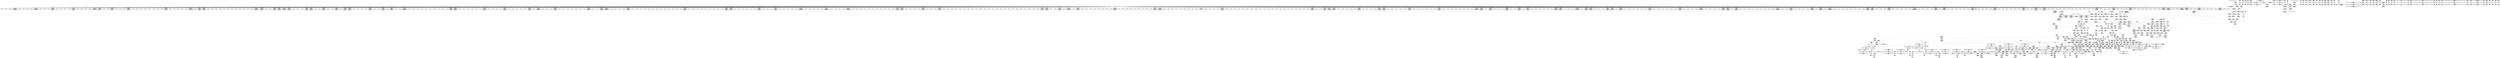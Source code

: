 digraph {
	CE0x591d580 [shape=record,shape=Mrecord,label="{CE0x591d580|12:_i32,_56:_i8*,_:_CRE_161,162_}"]
	CE0x5973ec0 [shape=record,shape=Mrecord,label="{CE0x5973ec0|inode_has_perm:tmp|*SummSink*}"]
	CE0x5914250 [shape=record,shape=Mrecord,label="{CE0x5914250|selinux_inode_readlink:tmp2|*SummSource*}"]
	CE0x5911a90 [shape=record,shape=Mrecord,label="{CE0x5911a90|i1_true|*Constant*}"]
	CE0x590ce20 [shape=record,shape=Mrecord,label="{CE0x590ce20|dentry_has_perm:tmp|*SummSink*}"]
	CE0x592fa70 [shape=record,shape=Mrecord,label="{CE0x592fa70|12:_i32,_56:_i8*,_:_CRE_180,181_}"]
	CE0x59688d0 [shape=record,shape=Mrecord,label="{CE0x59688d0|inode_has_perm:return|*SummSink*}"]
	CE0x59380b0 [shape=record,shape=Mrecord,label="{CE0x59380b0|inode_has_perm:tmp3|*SummSink*}"]
	CE0x59205e0 [shape=record,shape=Mrecord,label="{CE0x59205e0|104:_%struct.inode*,_:_CRE_168,169_}"]
	CE0x59accb0 [shape=record,shape=Mrecord,label="{CE0x59accb0|__validate_creds:if.end|*SummSource*}"]
	CE0x59aea30 [shape=record,shape=Mrecord,label="{CE0x59aea30|inode_has_perm:and|security/selinux/hooks.c,1611|*SummSource*}"]
	CE0x590dd00 [shape=record,shape=Mrecord,label="{CE0x590dd00|104:_%struct.inode*,_:_CRE_185,186_}"]
	CE0x5996d60 [shape=record,shape=Mrecord,label="{CE0x5996d60|12:_i32,_56:_i8*,_:_CRE_656,664_|*MultipleSource*|Function::inode_has_perm&Arg::inode::|*LoadInst*|security/selinux/hooks.c,1627|security/selinux/hooks.c,1611}"]
	CE0x597b110 [shape=record,shape=Mrecord,label="{CE0x597b110|104:_%struct.inode*,_:_CRE_80,88_|*MultipleSource*|Function::selinux_inode_readlink&Arg::dentry::|Function::dentry_has_perm&Arg::dentry::|security/selinux/hooks.c,1627}"]
	CE0x5991670 [shape=record,shape=Mrecord,label="{CE0x5991670|12:_i32,_56:_i8*,_:_CRE_556,557_}"]
	CE0x59b23c0 [shape=record,shape=Mrecord,label="{CE0x59b23c0|inode_has_perm:tmp8|security/selinux/hooks.c,1611|*SummSource*}"]
	CE0x59366d0 [shape=record,shape=Mrecord,label="{CE0x59366d0|i64_3|*Constant*|*SummSink*}"]
	CE0x595f050 [shape=record,shape=Mrecord,label="{CE0x595f050|avc_has_perm:entry}"]
	CE0x5992dd0 [shape=record,shape=Mrecord,label="{CE0x5992dd0|12:_i32,_56:_i8*,_:_CRE_576,577_}"]
	CE0x5979bf0 [shape=record,shape=Mrecord,label="{CE0x5979bf0|104:_%struct.inode*,_:_CRE_0,4_|*MultipleSource*|Function::selinux_inode_readlink&Arg::dentry::|Function::dentry_has_perm&Arg::dentry::|security/selinux/hooks.c,1627}"]
	CE0x5999a30 [shape=record,shape=Mrecord,label="{CE0x5999a30|12:_i32,_56:_i8*,_:_CRE_832,840_|*MultipleSource*|Function::inode_has_perm&Arg::inode::|*LoadInst*|security/selinux/hooks.c,1627|security/selinux/hooks.c,1611}"]
	CE0x599c350 [shape=record,shape=Mrecord,label="{CE0x599c350|12:_i32,_56:_i8*,_:_CRE_890,891_}"]
	CE0x5922a90 [shape=record,shape=Mrecord,label="{CE0x5922a90|i64*_getelementptr_inbounds_(_11_x_i64_,_11_x_i64_*___llvm_gcov_ctr229,_i64_0,_i64_0)|*Constant*|*SummSource*}"]
	CE0x5968860 [shape=record,shape=Mrecord,label="{CE0x5968860|inode_has_perm:return|*SummSource*}"]
	CE0x59b0cd0 [shape=record,shape=Mrecord,label="{CE0x59b0cd0|i64_4|*Constant*}"]
	CE0x593c7a0 [shape=record,shape=Mrecord,label="{CE0x593c7a0|dentry_has_perm:bb}"]
	CE0x5922fc0 [shape=record,shape=Mrecord,label="{CE0x5922fc0|selinux_inode_readlink:tobool1|security/selinux/hooks.c,2805}"]
	CE0x595e350 [shape=record,shape=Mrecord,label="{CE0x595e350|inode_has_perm:tmp18|security/selinux/hooks.c,1617|*SummSource*}"]
	CE0x590b8d0 [shape=record,shape=Mrecord,label="{CE0x590b8d0|dentry_has_perm:dentry|Function::dentry_has_perm&Arg::dentry::|*SummSink*}"]
	CE0x5969c00 [shape=record,shape=Mrecord,label="{CE0x5969c00|GLOBAL:__validate_creds|*Constant*|*SummSource*}"]
	CE0x5908a40 [shape=record,shape=Mrecord,label="{CE0x5908a40|dentry_has_perm:tmp3|*SummSource*}"]
	CE0x5989c20 [shape=record,shape=Mrecord,label="{CE0x5989c20|12:_i32,_56:_i8*,_:_CRE_283,284_}"]
	CE0x5996930 [shape=record,shape=Mrecord,label="{CE0x5996930|12:_i32,_56:_i8*,_:_CRE_640,648_|*MultipleSource*|Function::inode_has_perm&Arg::inode::|*LoadInst*|security/selinux/hooks.c,1627|security/selinux/hooks.c,1611}"]
	CE0x597bac0 [shape=record,shape=Mrecord,label="{CE0x597bac0|cred_sid:tmp|*SummSource*}"]
	CE0x59b3640 [shape=record,shape=Mrecord,label="{CE0x59b3640|inode_has_perm:tmp10|security/selinux/hooks.c,1611|*SummSource*}"]
	CE0x5992320 [shape=record,shape=Mrecord,label="{CE0x5992320|12:_i32,_56:_i8*,_:_CRE_567,568_}"]
	CE0x5985410 [shape=record,shape=Mrecord,label="{CE0x5985410|12:_i32,_56:_i8*,_:_CRE_195,196_}"]
	CE0x591c900 [shape=record,shape=Mrecord,label="{CE0x591c900|i32_1|*Constant*}"]
	CE0x59750b0 [shape=record,shape=Mrecord,label="{CE0x59750b0|inode_has_perm:tmp}"]
	CE0x5954870 [shape=record,shape=Mrecord,label="{CE0x5954870|inode_has_perm:tmp2|*SummSource*}"]
	CE0x5954780 [shape=record,shape=Mrecord,label="{CE0x5954780|__validate_creds:if.end|*SummSink*}"]
	CE0x5924a00 [shape=record,shape=Mrecord,label="{CE0x5924a00|i8*_getelementptr_inbounds_(_25_x_i8_,_25_x_i8_*_.str3,_i32_0,_i32_0)|*Constant*|*SummSource*}"]
	CE0x5936bb0 [shape=record,shape=Mrecord,label="{CE0x5936bb0|get_current:tmp|*SummSink*}"]
	CE0x5995170 [shape=record,shape=Mrecord,label="{CE0x5995170|12:_i32,_56:_i8*,_:_CRE_606,607_}"]
	CE0x5914390 [shape=record,shape=Mrecord,label="{CE0x5914390|selinux_inode_readlink:do.end}"]
	CE0x590eda0 [shape=record,shape=Mrecord,label="{CE0x590eda0|i64*_getelementptr_inbounds_(_2_x_i64_,_2_x_i64_*___llvm_gcov_ctr153,_i64_0,_i64_0)|*Constant*|*SummSource*}"]
	CE0x591d670 [shape=record,shape=Mrecord,label="{CE0x591d670|12:_i32,_56:_i8*,_:_CRE_162,163_}"]
	CE0x5999810 [shape=record,shape=Mrecord,label="{CE0x5999810|12:_i32,_56:_i8*,_:_CRE_824,832_|*MultipleSource*|Function::inode_has_perm&Arg::inode::|*LoadInst*|security/selinux/hooks.c,1627|security/selinux/hooks.c,1611}"]
	CE0x59264d0 [shape=record,shape=Mrecord,label="{CE0x59264d0|__validate_creds:tmp6|include/linux/cred.h,174|*SummSink*}"]
	CE0x590e390 [shape=record,shape=Mrecord,label="{CE0x590e390|104:_%struct.inode*,_:_CRE_192,193_}"]
	CE0x59acab0 [shape=record,shape=Mrecord,label="{CE0x59acab0|__validate_creds:tmp|*SummSource*}"]
	CE0x5987e70 [shape=record,shape=Mrecord,label="{CE0x5987e70|12:_i32,_56:_i8*,_:_CRE_258,259_}"]
	CE0x591d760 [shape=record,shape=Mrecord,label="{CE0x591d760|12:_i32,_56:_i8*,_:_CRE_163,164_}"]
	CE0x599ee10 [shape=record,shape=Mrecord,label="{CE0x599ee10|12:_i32,_56:_i8*,_:_CRE_926,927_}"]
	CE0x5913420 [shape=record,shape=Mrecord,label="{CE0x5913420|i8*_getelementptr_inbounds_(_45_x_i8_,_45_x_i8_*_.str12,_i32_0,_i32_0)|*Constant*|*SummSource*}"]
	CE0x5954d90 [shape=record,shape=Mrecord,label="{CE0x5954d90|i64*_getelementptr_inbounds_(_5_x_i64_,_5_x_i64_*___llvm_gcov_ctr155,_i64_0,_i64_0)|*Constant*}"]
	CE0x596e480 [shape=record,shape=Mrecord,label="{CE0x596e480|104:_%struct.inode*,_:_CRE_316,317_}"]
	CE0x5956f10 [shape=record,shape=Mrecord,label="{CE0x5956f10|i64_1|*Constant*}"]
	CE0x5923770 [shape=record,shape=Mrecord,label="{CE0x5923770|i64*_getelementptr_inbounds_(_11_x_i64_,_11_x_i64_*___llvm_gcov_ctr229,_i64_0,_i64_10)|*Constant*|*SummSource*}"]
	CE0x590f040 [shape=record,shape=Mrecord,label="{CE0x590f040|get_current:bb}"]
	CE0x59b1f50 [shape=record,shape=Mrecord,label="{CE0x59b1f50|GLOBAL:__llvm_gcov_ctr154|Global_var:__llvm_gcov_ctr154}"]
	CE0x59707e0 [shape=record,shape=Mrecord,label="{CE0x59707e0|inode_has_perm:perms|Function::inode_has_perm&Arg::perms::}"]
	CE0x5966a10 [shape=record,shape=Mrecord,label="{CE0x5966a10|104:_%struct.inode*,_:_CRE_240,248_|*MultipleSource*|Function::selinux_inode_readlink&Arg::dentry::|Function::dentry_has_perm&Arg::dentry::|security/selinux/hooks.c,1627}"]
	CE0x5988a50 [shape=record,shape=Mrecord,label="{CE0x5988a50|12:_i32,_56:_i8*,_:_CRE_268,269_}"]
	CE0x599d2c0 [shape=record,shape=Mrecord,label="{CE0x599d2c0|12:_i32,_56:_i8*,_:_CRE_903,904_}"]
	CE0x598af20 [shape=record,shape=Mrecord,label="{CE0x598af20|12:_i32,_56:_i8*,_:_CRE_299,300_}"]
	CE0x5986780 [shape=record,shape=Mrecord,label="{CE0x5986780|12:_i32,_56:_i8*,_:_CRE_240,241_}"]
	CE0x5908520 [shape=record,shape=Mrecord,label="{CE0x5908520|dentry_has_perm:tmp2|*SummSource*}"]
	CE0x590ed30 [shape=record,shape=Mrecord,label="{CE0x590ed30|i64*_getelementptr_inbounds_(_2_x_i64_,_2_x_i64_*___llvm_gcov_ctr153,_i64_0,_i64_0)|*Constant*}"]
	CE0x5970f20 [shape=record,shape=Mrecord,label="{CE0x5970f20|inode_has_perm:adp|Function::inode_has_perm&Arg::adp::|*SummSource*}"]
	CE0x59323e0 [shape=record,shape=Mrecord,label="{CE0x59323e0|dentry_has_perm:tmp4|*LoadInst*|security/selinux/hooks.c,1627|*SummSink*}"]
	CE0x597aeb0 [shape=record,shape=Mrecord,label="{CE0x597aeb0|104:_%struct.inode*,_:_CRE_64,72_|*MultipleSource*|Function::selinux_inode_readlink&Arg::dentry::|Function::dentry_has_perm&Arg::dentry::|security/selinux/hooks.c,1627}"]
	CE0x590b280 [shape=record,shape=Mrecord,label="{CE0x590b280|selinux_inode_readlink:dentry|Function::selinux_inode_readlink&Arg::dentry::|*SummSink*}"]
	CE0x5974b80 [shape=record,shape=Mrecord,label="{CE0x5974b80|cred_sid:tmp1}"]
	CE0x592f7a0 [shape=record,shape=Mrecord,label="{CE0x592f7a0|12:_i32,_56:_i8*,_:_CRE_177,178_}"]
	CE0x5967040 [shape=record,shape=Mrecord,label="{CE0x5967040|__validate_creds:lnot1|include/linux/cred.h,173|*SummSink*}"]
	CE0x591d3d0 [shape=record,shape=Mrecord,label="{CE0x591d3d0|12:_i32,_56:_i8*,_:_CRE_159,160_}"]
	CE0x5918990 [shape=record,shape=Mrecord,label="{CE0x5918990|selinux_inode_readlink:tmp9|security/selinux/hooks.c,2805|*SummSource*}"]
	CE0x59363a0 [shape=record,shape=Mrecord,label="{CE0x59363a0|selinux_inode_readlink:tmp11|security/selinux/hooks.c,2805|*SummSink*}"]
	CE0x5979810 [shape=record,shape=Mrecord,label="{CE0x5979810|i32_5|*Constant*|*SummSource*}"]
	CE0x5987030 [shape=record,shape=Mrecord,label="{CE0x5987030|12:_i32,_56:_i8*,_:_CRE_246,247_}"]
	CE0x59980b0 [shape=record,shape=Mrecord,label="{CE0x59980b0|12:_i32,_56:_i8*,_:_CRE_728,736_|*MultipleSource*|Function::inode_has_perm&Arg::inode::|*LoadInst*|security/selinux/hooks.c,1627|security/selinux/hooks.c,1611}"]
	CE0x59a6f00 [shape=record,shape=Mrecord,label="{CE0x59a6f00|inode_has_perm:tmp16|security/selinux/hooks.c,1615|*SummSource*}"]
	CE0x59a77e0 [shape=record,shape=Mrecord,label="{CE0x59a77e0|inode_has_perm:sclass|security/selinux/hooks.c,1617}"]
	CE0x5989170 [shape=record,shape=Mrecord,label="{CE0x5989170|12:_i32,_56:_i8*,_:_CRE_274,275_}"]
	CE0x59ac850 [shape=record,shape=Mrecord,label="{CE0x59ac850|i64*_getelementptr_inbounds_(_5_x_i64_,_5_x_i64_*___llvm_gcov_ctr155,_i64_0,_i64_0)|*Constant*|*SummSource*}"]
	CE0x5917580 [shape=record,shape=Mrecord,label="{CE0x5917580|selinux_inode_readlink:tmp13|security/selinux/hooks.c,2805|*SummSink*}"]
	CE0x5917790 [shape=record,shape=Mrecord,label="{CE0x5917790|selinux_inode_readlink:tmp14|security/selinux/hooks.c,2805}"]
	CE0x5984f10 [shape=record,shape=Mrecord,label="{CE0x5984f10|cred_sid:entry|*SummSink*}"]
	CE0x598ebe0 [shape=record,shape=Mrecord,label="{CE0x598ebe0|12:_i32,_56:_i8*,_:_CRE_476,477_}"]
	CE0x5969f60 [shape=record,shape=Mrecord,label="{CE0x5969f60|__validate_creds:entry|*SummSource*}"]
	CE0x593a230 [shape=record,shape=Mrecord,label="{CE0x593a230|inode_has_perm:do.body|*SummSource*}"]
	CE0x591db20 [shape=record,shape=Mrecord,label="{CE0x591db20|12:_i32,_56:_i8*,_:_CRE_167,168_}"]
	CE0x590e750 [shape=record,shape=Mrecord,label="{CE0x590e750|104:_%struct.inode*,_:_CRE_196,197_}"]
	CE0x590bdc0 [shape=record,shape=Mrecord,label="{CE0x590bdc0|_ret_i32_%call,_!dbg_!27723|security/selinux/hooks.c,1632}"]
	CE0x58fc180 [shape=record,shape=Mrecord,label="{CE0x58fc180|i32_0|*Constant*|*SummSink*}"]
	CE0x5911f00 [shape=record,shape=Mrecord,label="{CE0x5911f00|i1_true|*Constant*|*SummSink*}"]
	CE0x5939d40 [shape=record,shape=Mrecord,label="{CE0x5939d40|12:_i32,_56:_i8*,_:_CRE_128,136_|*MultipleSource*|Function::inode_has_perm&Arg::inode::|*LoadInst*|security/selinux/hooks.c,1627|security/selinux/hooks.c,1611}"]
	CE0x5918aa0 [shape=record,shape=Mrecord,label="{CE0x5918aa0|selinux_inode_readlink:tmp9|security/selinux/hooks.c,2805|*SummSink*}"]
	CE0x598b8a0 [shape=record,shape=Mrecord,label="{CE0x598b8a0|12:_i32,_56:_i8*,_:_CRE_307,308_}"]
	CE0x599d190 [shape=record,shape=Mrecord,label="{CE0x599d190|12:_i32,_56:_i8*,_:_CRE_902,903_}"]
	CE0x5954b90 [shape=record,shape=Mrecord,label="{CE0x5954b90|inode_has_perm:tmp3}"]
	CE0x5915650 [shape=record,shape=Mrecord,label="{CE0x5915650|selinux_inode_readlink:land.lhs.true2}"]
	CE0x5935d20 [shape=record,shape=Mrecord,label="{CE0x5935d20|i64_3|*Constant*|*SummSource*}"]
	CE0x5926460 [shape=record,shape=Mrecord,label="{CE0x5926460|__validate_creds:tmp6|include/linux/cred.h,174|*SummSource*}"]
	CE0x59563a0 [shape=record,shape=Mrecord,label="{CE0x59563a0|inode_has_perm:tmp5|security/selinux/hooks.c,1609}"]
	CE0x595bca0 [shape=record,shape=Mrecord,label="{CE0x595bca0|dentry_has_perm:tmp1}"]
	CE0x592e030 [shape=record,shape=Mrecord,label="{CE0x592e030|GLOBAL:__llvm_gcov_ctr229|Global_var:__llvm_gcov_ctr229|*SummSource*}"]
	CE0x598f4d0 [shape=record,shape=Mrecord,label="{CE0x598f4d0|12:_i32,_56:_i8*,_:_CRE_484,485_}"]
	CE0x5920250 [shape=record,shape=Mrecord,label="{CE0x5920250|104:_%struct.inode*,_:_CRE_164,165_}"]
	CE0x5937340 [shape=record,shape=Mrecord,label="{CE0x5937340|104:_%struct.inode*,_:_CRE_24,40_|*MultipleSource*|Function::selinux_inode_readlink&Arg::dentry::|Function::dentry_has_perm&Arg::dentry::|security/selinux/hooks.c,1627}"]
	CE0x590a710 [shape=record,shape=Mrecord,label="{CE0x590a710|GLOBAL:dentry_has_perm|*Constant*|*SummSink*}"]
	CE0x59ac9d0 [shape=record,shape=Mrecord,label="{CE0x59ac9d0|__validate_creds:tmp}"]
	CE0x5912100 [shape=record,shape=Mrecord,label="{CE0x5912100|selinux_inode_readlink:tmp1|*SummSink*}"]
	CE0x592a950 [shape=record,shape=Mrecord,label="{CE0x592a950|i64_4|*Constant*}"]
	CE0x5986040 [shape=record,shape=Mrecord,label="{CE0x5986040|12:_i32,_56:_i8*,_:_CRE_208,210_|*MultipleSource*|Function::inode_has_perm&Arg::inode::|*LoadInst*|security/selinux/hooks.c,1627|security/selinux/hooks.c,1611}"]
	CE0x5991870 [shape=record,shape=Mrecord,label="{CE0x5991870|12:_i32,_56:_i8*,_:_CRE_558,559_}"]
	CE0x592b7e0 [shape=record,shape=Mrecord,label="{CE0x592b7e0|selinux_inode_readlink:tmp7|security/selinux/hooks.c,2805|*SummSink*}"]
	CE0x59b0c60 [shape=record,shape=Mrecord,label="{CE0x59b0c60|inode_has_perm:expval|security/selinux/hooks.c,1611|*SummSource*}"]
	CE0x5985f50 [shape=record,shape=Mrecord,label="{CE0x5985f50|12:_i32,_56:_i8*,_:_CRE_207,208_}"]
	CE0x593a1c0 [shape=record,shape=Mrecord,label="{CE0x593a1c0|inode_has_perm:do.body}"]
	CE0x591a2a0 [shape=record,shape=Mrecord,label="{CE0x591a2a0|i8_1|*Constant*}"]
	CE0x596fba0 [shape=record,shape=Mrecord,label="{CE0x596fba0|get_current:tmp4|./arch/x86/include/asm/current.h,14|*SummSource*}"]
	CE0x591b4b0 [shape=record,shape=Mrecord,label="{CE0x591b4b0|selinux_inode_readlink:tmp17|security/selinux/hooks.c,2805|*SummSink*}"]
	CE0x59a0ee0 [shape=record,shape=Mrecord,label="{CE0x59a0ee0|12:_i32,_56:_i8*,_:_CRE_988,992_|*MultipleSource*|Function::inode_has_perm&Arg::inode::|*LoadInst*|security/selinux/hooks.c,1627|security/selinux/hooks.c,1611}"]
	CE0x591a710 [shape=record,shape=Mrecord,label="{CE0x591a710|i8_1|*Constant*|*SummSink*}"]
	CE0x59a6ba0 [shape=record,shape=Mrecord,label="{CE0x59a6ba0|inode_has_perm:i_security|security/selinux/hooks.c,1615|*SummSink*}"]
	CE0x59919a0 [shape=record,shape=Mrecord,label="{CE0x59919a0|12:_i32,_56:_i8*,_:_CRE_559,560_}"]
	CE0x5986d80 [shape=record,shape=Mrecord,label="{CE0x5986d80|12:_i32,_56:_i8*,_:_CRE_243,244_}"]
	CE0x592ae50 [shape=record,shape=Mrecord,label="{CE0x592ae50|selinux_inode_readlink:tmp5|security/selinux/hooks.c,2805}"]
	CE0x596aeb0 [shape=record,shape=Mrecord,label="{CE0x596aeb0|12:_i32,_56:_i8*,_:_CRE_145,146_}"]
	CE0x58fd380 [shape=record,shape=Mrecord,label="{CE0x58fd380|i64_2|*Constant*|*SummSource*}"]
	CE0x5976720 [shape=record,shape=Mrecord,label="{CE0x5976720|_call_void_mcount()_#3}"]
	CE0x5975bd0 [shape=record,shape=Mrecord,label="{CE0x5975bd0|i32_22|*Constant*|*SummSink*}"]
	CE0x595c250 [shape=record,shape=Mrecord,label="{CE0x595c250|inode_has_perm:if.then|*SummSink*}"]
	CE0x591d290 [shape=record,shape=Mrecord,label="{CE0x591d290|0:_i32,_4:_i32,_8:_i32,_12:_i32,_:_CMRE_4,8_|*MultipleSource*|security/selinux/hooks.c,196|*LoadInst*|security/selinux/hooks.c,196|security/selinux/hooks.c,197}"]
	CE0x59787d0 [shape=record,shape=Mrecord,label="{CE0x59787d0|dentry_has_perm:call|security/selinux/hooks.c,1632}"]
	CE0x599fb20 [shape=record,shape=Mrecord,label="{CE0x599fb20|12:_i32,_56:_i8*,_:_CRE_944,952_|*MultipleSource*|Function::inode_has_perm&Arg::inode::|*LoadInst*|security/selinux/hooks.c,1627|security/selinux/hooks.c,1611}"]
	CE0x595da40 [shape=record,shape=Mrecord,label="{CE0x595da40|avc_has_perm:tclass|Function::avc_has_perm&Arg::tclass::}"]
	CE0x596e2a0 [shape=record,shape=Mrecord,label="{CE0x596e2a0|104:_%struct.inode*,_:_CRE_314,315_}"]
	CE0x59892a0 [shape=record,shape=Mrecord,label="{CE0x59892a0|12:_i32,_56:_i8*,_:_CRE_275,276_}"]
	CE0x590c970 [shape=record,shape=Mrecord,label="{CE0x590c970|_ret_i32_%call5,_!dbg_!27740|security/selinux/hooks.c,2807|*SummSource*}"]
	CE0x5910000 [shape=record,shape=Mrecord,label="{CE0x5910000|GLOBAL:dentry_has_perm|*Constant*}"]
	CE0x5976a30 [shape=record,shape=Mrecord,label="{CE0x5976a30|_call_void_mcount()_#3|*SummSink*}"]
	CE0x592f6b0 [shape=record,shape=Mrecord,label="{CE0x592f6b0|12:_i32,_56:_i8*,_:_CRE_176,177_}"]
	CE0x5971070 [shape=record,shape=Mrecord,label="{CE0x5971070|inode_has_perm:adp|Function::inode_has_perm&Arg::adp::|*SummSink*}"]
	CE0x590f1a0 [shape=record,shape=Mrecord,label="{CE0x590f1a0|get_current:bb|*SummSource*}"]
	CE0x5972c90 [shape=record,shape=Mrecord,label="{CE0x5972c90|i64*_getelementptr_inbounds_(_2_x_i64_,_2_x_i64_*___llvm_gcov_ctr131,_i64_0,_i64_1)|*Constant*}"]
	CE0x591f530 [shape=record,shape=Mrecord,label="{CE0x591f530|get_current:entry|*SummSource*}"]
	CE0x59a9810 [shape=record,shape=Mrecord,label="{CE0x59a9810|inode_has_perm:tmp17|security/selinux/hooks.c,1617|*SummSink*}"]
	CE0x5968160 [shape=record,shape=Mrecord,label="{CE0x5968160|GLOBAL:creds_are_invalid|*Constant*}"]
	CE0x5965480 [shape=record,shape=Mrecord,label="{CE0x5965480|104:_%struct.inode*,_:_CRE_203,204_}"]
	CE0x591d490 [shape=record,shape=Mrecord,label="{CE0x591d490|12:_i32,_56:_i8*,_:_CRE_160,161_}"]
	CE0x591c7c0 [shape=record,shape=Mrecord,label="{CE0x591c7c0|cred_sid:tmp5|security/selinux/hooks.c,196|*SummSink*}"]
	CE0x596e390 [shape=record,shape=Mrecord,label="{CE0x596e390|104:_%struct.inode*,_:_CRE_315,316_}"]
	CE0x5932640 [shape=record,shape=Mrecord,label="{CE0x5932640|__validate_creds:tmp7|include/linux/cred.h,174|*SummSink*}"]
	CE0x5909be0 [shape=record,shape=Mrecord,label="{CE0x5909be0|selinux_inode_readlink:cred4|security/selinux/hooks.c,2805|*SummSink*}"]
	CE0x5906f60 [shape=record,shape=Mrecord,label="{CE0x5906f60|i32_1|*Constant*|*SummSource*}"]
	CE0x59769c0 [shape=record,shape=Mrecord,label="{CE0x59769c0|_call_void_mcount()_#3|*SummSource*}"]
	CE0x59154d0 [shape=record,shape=Mrecord,label="{CE0x59154d0|i64*_getelementptr_inbounds_(_11_x_i64_,_11_x_i64_*___llvm_gcov_ctr229,_i64_0,_i64_6)|*Constant*|*SummSource*}"]
	CE0x59390b0 [shape=record,shape=Mrecord,label="{CE0x59390b0|inode_has_perm:tmp2}"]
	CE0x5993880 [shape=record,shape=Mrecord,label="{CE0x5993880|12:_i32,_56:_i8*,_:_CRE_585,586_}"]
	CE0x59ad630 [shape=record,shape=Mrecord,label="{CE0x59ad630|avc_has_perm:requested|Function::avc_has_perm&Arg::requested::}"]
	CE0x590b570 [shape=record,shape=Mrecord,label="{CE0x590b570|i32_2|*Constant*}"]
	CE0x5993030 [shape=record,shape=Mrecord,label="{CE0x5993030|12:_i32,_56:_i8*,_:_CRE_578,579_}"]
	CE0x599f9f0 [shape=record,shape=Mrecord,label="{CE0x599f9f0|12:_i32,_56:_i8*,_:_CRE_936,944_|*MultipleSource*|Function::inode_has_perm&Arg::inode::|*LoadInst*|security/selinux/hooks.c,1627|security/selinux/hooks.c,1611}"]
	CE0x599b3e0 [shape=record,shape=Mrecord,label="{CE0x599b3e0|12:_i32,_56:_i8*,_:_CRE_877,878_}"]
	CE0x599b640 [shape=record,shape=Mrecord,label="{CE0x599b640|12:_i32,_56:_i8*,_:_CRE_879,880_}"]
	CE0x599d650 [shape=record,shape=Mrecord,label="{CE0x599d650|12:_i32,_56:_i8*,_:_CRE_906,907_}"]
	CE0x5967e20 [shape=record,shape=Mrecord,label="{CE0x5967e20|__validate_creds:file|Function::__validate_creds&Arg::file::}"]
	CE0x5978da0 [shape=record,shape=Mrecord,label="{CE0x5978da0|GLOBAL:inode_has_perm|*Constant*}"]
	CE0x5992ca0 [shape=record,shape=Mrecord,label="{CE0x5992ca0|12:_i32,_56:_i8*,_:_CRE_575,576_}"]
	CE0x59825c0 [shape=record,shape=Mrecord,label="{CE0x59825c0|12:_i32,_56:_i8*,_:_CRE_150,151_}"]
	CE0x5907d30 [shape=record,shape=Mrecord,label="{CE0x5907d30|selinux_inode_readlink:if.end|*SummSink*}"]
	CE0x59109f0 [shape=record,shape=Mrecord,label="{CE0x59109f0|dentry_has_perm:ad|security/selinux/hooks.c, 1628|*SummSink*}"]
	CE0x5983670 [shape=record,shape=Mrecord,label="{CE0x5983670|i64*_getelementptr_inbounds_(_8_x_i64_,_8_x_i64_*___llvm_gcov_ctr154,_i64_0,_i64_6)|*Constant*|*SummSource*}"]
	CE0x591c230 [shape=record,shape=Mrecord,label="{CE0x591c230|selinux_inode_readlink:tmp19|security/selinux/hooks.c,2805|*SummSource*}"]
	CE0x596cd30 [shape=record,shape=Mrecord,label="{CE0x596cd30|104:_%struct.inode*,_:_CRE_256,264_|*MultipleSource*|Function::selinux_inode_readlink&Arg::dentry::|Function::dentry_has_perm&Arg::dentry::|security/selinux/hooks.c,1627}"]
	CE0x5974560 [shape=record,shape=Mrecord,label="{CE0x5974560|GLOBAL:creds_are_invalid|*Constant*|*SummSource*}"]
	CE0x59a02a0 [shape=record,shape=Mrecord,label="{CE0x59a02a0|12:_i32,_56:_i8*,_:_CRE_976,977_}"]
	CE0x5975120 [shape=record,shape=Mrecord,label="{CE0x5975120|COLLAPSED:_GCMRE___llvm_gcov_ctr154_internal_global_8_x_i64_zeroinitializer:_elem_0:default:}"]
	CE0x591b010 [shape=record,shape=Mrecord,label="{CE0x591b010|i64*_getelementptr_inbounds_(_11_x_i64_,_11_x_i64_*___llvm_gcov_ctr229,_i64_0,_i64_9)|*Constant*|*SummSink*}"]
	CE0x5997830 [shape=record,shape=Mrecord,label="{CE0x5997830|12:_i32,_56:_i8*,_:_CRE_688,692_|*MultipleSource*|Function::inode_has_perm&Arg::inode::|*LoadInst*|security/selinux/hooks.c,1627|security/selinux/hooks.c,1611}"]
	CE0x59d0050 [shape=record,shape=Mrecord,label="{CE0x59d0050|cred_sid:bb}"]
	CE0x59b1a10 [shape=record,shape=Mrecord,label="{CE0x59b1a10|inode_has_perm:tmp7|security/selinux/hooks.c,1611|*SummSource*}"]
	CE0x59a5ee0 [shape=record,shape=Mrecord,label="{CE0x59a5ee0|_ret_i32_%tmp6,_!dbg_!27716|security/selinux/hooks.c,197|*SummSink*}"]
	CE0x59aa890 [shape=record,shape=Mrecord,label="{CE0x59aa890|i64*_getelementptr_inbounds_(_8_x_i64_,_8_x_i64_*___llvm_gcov_ctr154,_i64_0,_i64_7)|*Constant*|*SummSource*}"]
	CE0x5977ef0 [shape=record,shape=Mrecord,label="{CE0x5977ef0|i8_10|*Constant*}"]
	CE0x598f990 [shape=record,shape=Mrecord,label="{CE0x598f990|12:_i32,_56:_i8*,_:_CRE_488,496_|*MultipleSource*|Function::inode_has_perm&Arg::inode::|*LoadInst*|security/selinux/hooks.c,1627|security/selinux/hooks.c,1611}"]
	CE0x5994de0 [shape=record,shape=Mrecord,label="{CE0x5994de0|12:_i32,_56:_i8*,_:_CRE_603,604_}"]
	CE0x599e820 [shape=record,shape=Mrecord,label="{CE0x599e820|12:_i32,_56:_i8*,_:_CRE_921,922_}"]
	CE0x599f2d0 [shape=record,shape=Mrecord,label="{CE0x599f2d0|12:_i32,_56:_i8*,_:_CRE_930,931_}"]
	CE0x598a340 [shape=record,shape=Mrecord,label="{CE0x598a340|12:_i32,_56:_i8*,_:_CRE_289,290_}"]
	CE0x59247b0 [shape=record,shape=Mrecord,label="{CE0x59247b0|i8*_getelementptr_inbounds_(_25_x_i8_,_25_x_i8_*_.str3,_i32_0,_i32_0)|*Constant*}"]
	CE0x592e180 [shape=record,shape=Mrecord,label="{CE0x592e180|GLOBAL:__llvm_gcov_ctr229|Global_var:__llvm_gcov_ctr229|*SummSink*}"]
	CE0x59af130 [shape=record,shape=Mrecord,label="{CE0x59af130|inode_has_perm:lnot|security/selinux/hooks.c,1611}"]
	CE0x5984450 [shape=record,shape=Mrecord,label="{CE0x5984450|inode_has_perm:call|security/selinux/hooks.c,1614|*SummSource*}"]
	CE0x5978c70 [shape=record,shape=Mrecord,label="{CE0x5978c70|dentry_has_perm:call|security/selinux/hooks.c,1632|*SummSink*}"]
	CE0x590c530 [shape=record,shape=Mrecord,label="{CE0x590c530|_ret_i32_%call,_!dbg_!27723|security/selinux/hooks.c,1632|*SummSink*}"]
	CE0x595d4e0 [shape=record,shape=Mrecord,label="{CE0x595d4e0|avc_has_perm:ssid|Function::avc_has_perm&Arg::ssid::|*SummSource*}"]
	CE0x596a630 [shape=record,shape=Mrecord,label="{CE0x596a630|__validate_creds:tobool|include/linux/cred.h,173}"]
	CE0x59385f0 [shape=record,shape=Mrecord,label="{CE0x59385f0|_call_void___validate_creds(%struct.cred*_%cred,_i8*_getelementptr_inbounds_(_25_x_i8_,_25_x_i8_*_.str3,_i32_0,_i32_0),_i32_1609)_#10,_!dbg_!27719|security/selinux/hooks.c,1609}"]
	CE0x59b3290 [shape=record,shape=Mrecord,label="{CE0x59b3290|inode_has_perm:tmp9|security/selinux/hooks.c,1611|*SummSink*}"]
	CE0x5906040 [shape=record,shape=Mrecord,label="{CE0x5906040|i64*_getelementptr_inbounds_(_11_x_i64_,_11_x_i64_*___llvm_gcov_ctr229,_i64_0,_i64_8)|*Constant*|*SummSource*}"]
	CE0x5970d10 [shape=record,shape=Mrecord,label="{CE0x5970d10|inode_has_perm:adp|Function::inode_has_perm&Arg::adp::}"]
	CE0x599acc0 [shape=record,shape=Mrecord,label="{CE0x599acc0|12:_i32,_56:_i8*,_:_CRE_871,872_}"]
	CE0x5976da0 [shape=record,shape=Mrecord,label="{CE0x5976da0|__validate_creds:cred|Function::__validate_creds&Arg::cred::|*SummSource*}"]
	"CONST[source:0(mediator),value:2(dynamic)][purpose:{subject}]"
	CE0x59934f0 [shape=record,shape=Mrecord,label="{CE0x59934f0|12:_i32,_56:_i8*,_:_CRE_582,583_}"]
	CE0x59aad50 [shape=record,shape=Mrecord,label="{CE0x59aad50|inode_has_perm:tmp19|security/selinux/hooks.c,1618|*SummSource*}"]
	CE0x5994f10 [shape=record,shape=Mrecord,label="{CE0x5994f10|12:_i32,_56:_i8*,_:_CRE_604,605_}"]
	CE0x5903370 [shape=record,shape=Mrecord,label="{CE0x5903370|selinux_inode_readlink:land.lhs.true|*SummSink*}"]
	CE0x595bd10 [shape=record,shape=Mrecord,label="{CE0x595bd10|dentry_has_perm:tmp1|*SummSource*}"]
	CE0x596aa40 [shape=record,shape=Mrecord,label="{CE0x596aa40|12:_i32,_56:_i8*,_:_CRE_139,140_}"]
	CE0x59d0240 [shape=record,shape=Mrecord,label="{CE0x59d0240|cred_sid:bb|*SummSink*}"]
	CE0x59886c0 [shape=record,shape=Mrecord,label="{CE0x59886c0|12:_i32,_56:_i8*,_:_CRE_265,266_}"]
	CE0x597c640 [shape=record,shape=Mrecord,label="{CE0x597c640|_ret_void,_!dbg_!27722|include/linux/cred.h,175|*SummSource*}"]
	CE0x59a6800 [shape=record,shape=Mrecord,label="{CE0x59a6800|inode_has_perm:i_security|security/selinux/hooks.c,1615}"]
	CE0x5995890 [shape=record,shape=Mrecord,label="{CE0x5995890|12:_i32,_56:_i8*,_:_CRE_612,613_}"]
	CE0x59a7c50 [shape=record,shape=Mrecord,label="{CE0x59a7c50|inode_has_perm:tmp13|security/selinux/hooks.c,1614|*SummSource*}"]
	CE0x59138e0 [shape=record,shape=Mrecord,label="{CE0x59138e0|selinux_inode_readlink:tmp4|security/selinux/hooks.c,2805|*SummSource*}"]
	CE0x5979dc0 [shape=record,shape=Mrecord,label="{CE0x5979dc0|dentry_has_perm:d_inode|security/selinux/hooks.c,1627|*SummSource*}"]
	CE0x5988b80 [shape=record,shape=Mrecord,label="{CE0x5988b80|12:_i32,_56:_i8*,_:_CRE_269,270_}"]
	CE0x5930100 [shape=record,shape=Mrecord,label="{CE0x5930100|12:_i32,_56:_i8*,_:_CRE_187,188_}"]
	CE0x596c300 [shape=record,shape=Mrecord,label="{CE0x596c300|104:_%struct.inode*,_:_CRE_112,144_|*MultipleSource*|Function::selinux_inode_readlink&Arg::dentry::|Function::dentry_has_perm&Arg::dentry::|security/selinux/hooks.c,1627}"]
	CE0x5907da0 [shape=record,shape=Mrecord,label="{CE0x5907da0|selinux_inode_readlink:if.then}"]
	CE0x59846f0 [shape=record,shape=Mrecord,label="{CE0x59846f0|GLOBAL:cred_sid|*Constant*}"]
	CE0x5969d90 [shape=record,shape=Mrecord,label="{CE0x5969d90|__validate_creds:entry}"]
	CE0x590b0a0 [shape=record,shape=Mrecord,label="{CE0x590b0a0|selinux_inode_readlink:dentry|Function::selinux_inode_readlink&Arg::dentry::|*SummSource*}"]
	CE0x599a030 [shape=record,shape=Mrecord,label="{CE0x599a030|12:_i32,_56:_i8*,_:_CRE_856,864_|*MultipleSource*|Function::inode_has_perm&Arg::inode::|*LoadInst*|security/selinux/hooks.c,1627|security/selinux/hooks.c,1611}"]
	CE0x5965840 [shape=record,shape=Mrecord,label="{CE0x5965840|104:_%struct.inode*,_:_CRE_207,208_}"]
	CE0x59b0250 [shape=record,shape=Mrecord,label="{CE0x59b0250|inode_has_perm:conv|security/selinux/hooks.c,1611|*SummSink*}"]
	CE0x5931aa0 [shape=record,shape=Mrecord,label="{CE0x5931aa0|get_current:tmp3|*SummSink*}"]
	CE0x5995d50 [shape=record,shape=Mrecord,label="{CE0x5995d50|12:_i32,_56:_i8*,_:_CRE_616,617_}"]
	CE0x598cb50 [shape=record,shape=Mrecord,label="{CE0x598cb50|12:_i32,_56:_i8*,_:_CRE_376,384_|*MultipleSource*|Function::inode_has_perm&Arg::inode::|*LoadInst*|security/selinux/hooks.c,1627|security/selinux/hooks.c,1611}"]
	CE0x5924dd0 [shape=record,shape=Mrecord,label="{CE0x5924dd0|GLOBAL:lockdep_rcu_suspicious|*Constant*|*SummSink*}"]
	CE0x59b4450 [shape=record,shape=Mrecord,label="{CE0x59b4450|inode_has_perm:tmp11|security/selinux/hooks.c,1612|*SummSink*}"]
	CE0x598da30 [shape=record,shape=Mrecord,label="{CE0x598da30|12:_i32,_56:_i8*,_:_CRE_432,440_|*MultipleSource*|Function::inode_has_perm&Arg::inode::|*LoadInst*|security/selinux/hooks.c,1627|security/selinux/hooks.c,1611}"]
	CE0x5979420 [shape=record,shape=Mrecord,label="{CE0x5979420|inode_has_perm:entry}"]
	CE0x59759b0 [shape=record,shape=Mrecord,label="{CE0x59759b0|i32_1609|*Constant*|*SummSink*}"]
	CE0x5937100 [shape=record,shape=Mrecord,label="{CE0x5937100|104:_%struct.inode*,_:_CRE_16,24_|*MultipleSource*|Function::selinux_inode_readlink&Arg::dentry::|Function::dentry_has_perm&Arg::dentry::|security/selinux/hooks.c,1627}"]
	CE0x5939880 [shape=record,shape=Mrecord,label="{CE0x5939880|12:_i32,_56:_i8*,_:_CRE_104,112_|*MultipleSource*|Function::inode_has_perm&Arg::inode::|*LoadInst*|security/selinux/hooks.c,1627|security/selinux/hooks.c,1611}"]
	CE0x596bf40 [shape=record,shape=Mrecord,label="{CE0x596bf40|104:_%struct.inode*,_:_CRE_94,95_}"]
	CE0x590c6a0 [shape=record,shape=Mrecord,label="{CE0x590c6a0|i64*_getelementptr_inbounds_(_2_x_i64_,_2_x_i64_*___llvm_gcov_ctr98,_i64_0,_i64_0)|*Constant*}"]
	CE0x5966650 [shape=record,shape=Mrecord,label="{CE0x5966650|104:_%struct.inode*,_:_CRE_222,223_}"]
	CE0x591f7a0 [shape=record,shape=Mrecord,label="{CE0x591f7a0|_ret_%struct.task_struct*_%tmp4,_!dbg_!27714|./arch/x86/include/asm/current.h,14|*SummSource*}"]
	CE0x5936270 [shape=record,shape=Mrecord,label="{CE0x5936270|selinux_inode_readlink:tmp11|security/selinux/hooks.c,2805|*SummSource*}"]
	CE0x5920310 [shape=record,shape=Mrecord,label="{CE0x5920310|104:_%struct.inode*,_:_CRE_165,166_}"]
	CE0x597ce90 [shape=record,shape=Mrecord,label="{CE0x597ce90|12:_i32,_56:_i8*,_:_CRE_0,2_|*MultipleSource*|Function::inode_has_perm&Arg::inode::|*LoadInst*|security/selinux/hooks.c,1627|security/selinux/hooks.c,1611}"]
	CE0x5957250 [shape=record,shape=Mrecord,label="{CE0x5957250|12:_i32,_56:_i8*,_:_CRE_32,40_|*MultipleSource*|Function::inode_has_perm&Arg::inode::|*LoadInst*|security/selinux/hooks.c,1627|security/selinux/hooks.c,1611}"]
	CE0x590c100 [shape=record,shape=Mrecord,label="{CE0x590c100|dentry_has_perm:av|Function::dentry_has_perm&Arg::av::|*SummSource*}"]
	CE0x5983f00 [shape=record,shape=Mrecord,label="{CE0x5983f00|inode_has_perm:tmp14|security/selinux/hooks.c,1614|*SummSource*}"]
	CE0x59ceef0 [shape=record,shape=Mrecord,label="{CE0x59ceef0|i64*_getelementptr_inbounds_(_5_x_i64_,_5_x_i64_*___llvm_gcov_ctr155,_i64_0,_i64_4)|*Constant*|*SummSink*}"]
	CE0x5972080 [shape=record,shape=Mrecord,label="{CE0x5972080|__validate_creds:call|include/linux/cred.h,173}"]
	CE0x5906700 [shape=record,shape=Mrecord,label="{CE0x5906700|i64*_getelementptr_inbounds_(_11_x_i64_,_11_x_i64_*___llvm_gcov_ctr229,_i64_0,_i64_1)|*Constant*|*SummSource*}"]
	CE0x59aba90 [shape=record,shape=Mrecord,label="{CE0x59aba90|__validate_creds:bb|*SummSink*}"]
	CE0x59afd40 [shape=record,shape=Mrecord,label="{CE0x59afd40|inode_has_perm:lnot.ext|security/selinux/hooks.c,1611}"]
	CE0x59af5c0 [shape=record,shape=Mrecord,label="{CE0x59af5c0|inode_has_perm:lnot|security/selinux/hooks.c,1611|*SummSink*}"]
	CE0x5963490 [shape=record,shape=Mrecord,label="{CE0x5963490|28:_i32,_32:_i16,_:_CRE_32,34_|*MultipleSource*|*LoadInst*|security/selinux/hooks.c,1615|security/selinux/hooks.c,1615|security/selinux/hooks.c,1617}"]
	CE0x590fac0 [shape=record,shape=Mrecord,label="{CE0x590fac0|selinux_inode_readlink:tmp21|security/selinux/hooks.c,2805|*SummSink*}"]
	CE0x598a0e0 [shape=record,shape=Mrecord,label="{CE0x598a0e0|12:_i32,_56:_i8*,_:_CRE_287,288_}"]
	CE0x595d580 [shape=record,shape=Mrecord,label="{CE0x595d580|avc_has_perm:ssid|Function::avc_has_perm&Arg::ssid::|*SummSink*}"]
	CE0x599cf30 [shape=record,shape=Mrecord,label="{CE0x599cf30|12:_i32,_56:_i8*,_:_CRE_900,901_}"]
	CE0x59781b0 [shape=record,shape=Mrecord,label="{CE0x59781b0|i8_10|*Constant*|*SummSink*}"]
	CE0x5981200 [shape=record,shape=Mrecord,label="{CE0x5981200|cred_sid:tmp6|security/selinux/hooks.c,197|*SummSource*}"]
	CE0x59a9ae0 [shape=record,shape=Mrecord,label="{CE0x59a9ae0|avc_has_perm:auditdata|Function::avc_has_perm&Arg::auditdata::|*SummSink*}"]
	CE0x58fccb0 [shape=record,shape=Mrecord,label="{CE0x58fccb0|selinux_inode_readlink:call|security/selinux/hooks.c,2805|*SummSource*}"]
	CE0x59579a0 [shape=record,shape=Mrecord,label="{CE0x59579a0|12:_i32,_56:_i8*,_:_CRE_64,72_|*MultipleSource*|Function::inode_has_perm&Arg::inode::|*LoadInst*|security/selinux/hooks.c,1627|security/selinux/hooks.c,1611}"]
	CE0x5981420 [shape=record,shape=Mrecord,label="{CE0x5981420|cred_sid:tmp6|security/selinux/hooks.c,197|*SummSink*}"]
	CE0x590da30 [shape=record,shape=Mrecord,label="{CE0x590da30|104:_%struct.inode*,_:_CRE_182,183_}"]
	CE0x58fdd70 [shape=record,shape=Mrecord,label="{CE0x58fdd70|i64_4|*Constant*|*SummSink*}"]
	CE0x599e6f0 [shape=record,shape=Mrecord,label="{CE0x599e6f0|12:_i32,_56:_i8*,_:_CRE_920,921_}"]
	CE0x5999c50 [shape=record,shape=Mrecord,label="{CE0x5999c50|12:_i32,_56:_i8*,_:_CRE_840,848_|*MultipleSource*|Function::inode_has_perm&Arg::inode::|*LoadInst*|security/selinux/hooks.c,1627|security/selinux/hooks.c,1611}"]
	CE0x59a6c80 [shape=record,shape=Mrecord,label="{CE0x59a6c80|inode_has_perm:tmp15|*LoadInst*|security/selinux/hooks.c,1615|*SummSink*}"]
	CE0x59aa3b0 [shape=record,shape=Mrecord,label="{CE0x59aa3b0|inode_has_perm:retval.0|*SummSource*}"]
	CE0x5937f00 [shape=record,shape=Mrecord,label="{CE0x5937f00|inode_has_perm:tmp3|*SummSource*}"]
	CE0x5925ae0 [shape=record,shape=Mrecord,label="{CE0x5925ae0|i64*_getelementptr_inbounds_(_5_x_i64_,_5_x_i64_*___llvm_gcov_ctr155,_i64_0,_i64_3)|*Constant*}"]
	CE0x5954eb0 [shape=record,shape=Mrecord,label="{CE0x5954eb0|__validate_creds:if.then}"]
	CE0x5930010 [shape=record,shape=Mrecord,label="{CE0x5930010|12:_i32,_56:_i8*,_:_CRE_186,187_}"]
	CE0x58fdbb0 [shape=record,shape=Mrecord,label="{CE0x58fdbb0|i64_4|*Constant*|*SummSource*}"]
	CE0x595ad80 [shape=record,shape=Mrecord,label="{CE0x595ad80|inode_has_perm:tmp4|security/selinux/hooks.c,1609}"]
	CE0x595a260 [shape=record,shape=Mrecord,label="{CE0x595a260|__validate_creds:tmp4|include/linux/cred.h,173|*SummSink*}"]
	CE0x5922ea0 [shape=record,shape=Mrecord,label="{CE0x5922ea0|selinux_inode_readlink:tmp8|security/selinux/hooks.c,2805|*SummSource*}"]
	CE0x598bfc0 [shape=record,shape=Mrecord,label="{CE0x598bfc0|12:_i32,_56:_i8*,_:_CRE_320,328_|*MultipleSource*|Function::inode_has_perm&Arg::inode::|*LoadInst*|security/selinux/hooks.c,1627|security/selinux/hooks.c,1611}"]
	CE0x5996800 [shape=record,shape=Mrecord,label="{CE0x5996800|12:_i32,_56:_i8*,_:_CRE_632,640_|*MultipleSource*|Function::inode_has_perm&Arg::inode::|*LoadInst*|security/selinux/hooks.c,1627|security/selinux/hooks.c,1611}"]
	CE0x5978c00 [shape=record,shape=Mrecord,label="{CE0x5978c00|dentry_has_perm:call|security/selinux/hooks.c,1632|*SummSource*}"]
	CE0x5955210 [shape=record,shape=Mrecord,label="{CE0x5955210|inode_has_perm:tmp5|security/selinux/hooks.c,1609|*SummSource*}"]
	CE0x5923a80 [shape=record,shape=Mrecord,label="{CE0x5923a80|selinux_inode_readlink:tmp20|security/selinux/hooks.c,2805|*SummSource*}"]
	CE0x592fb60 [shape=record,shape=Mrecord,label="{CE0x592fb60|12:_i32,_56:_i8*,_:_CRE_181,182_}"]
	CE0x598f3a0 [shape=record,shape=Mrecord,label="{CE0x598f3a0|12:_i32,_56:_i8*,_:_CRE_483,484_}"]
	CE0x596bd90 [shape=record,shape=Mrecord,label="{CE0x596bd90|104:_%struct.inode*,_:_CRE_92,93_}"]
	CE0x5991f90 [shape=record,shape=Mrecord,label="{CE0x5991f90|12:_i32,_56:_i8*,_:_CRE_564,565_}"]
	CE0x5909950 [shape=record,shape=Mrecord,label="{CE0x5909950|selinux_inode_readlink:cred4|security/selinux/hooks.c,2805}"]
	CE0x595a6c0 [shape=record,shape=Mrecord,label="{CE0x595a6c0|__validate_creds:tmp5|include/linux/cred.h,173|*SummSink*}"]
	CE0x5936ac0 [shape=record,shape=Mrecord,label="{CE0x5936ac0|selinux_inode_readlink:tobool|security/selinux/hooks.c,2805|*SummSource*}"]
	CE0x5998da0 [shape=record,shape=Mrecord,label="{CE0x5998da0|12:_i32,_56:_i8*,_:_CRE_776,792_|*MultipleSource*|Function::inode_has_perm&Arg::inode::|*LoadInst*|security/selinux/hooks.c,1627|security/selinux/hooks.c,1611}"]
	CE0x59946c0 [shape=record,shape=Mrecord,label="{CE0x59946c0|12:_i32,_56:_i8*,_:_CRE_597,598_}"]
	CE0x590a420 [shape=record,shape=Mrecord,label="{CE0x590a420|dentry_has_perm:entry}"]
	CE0x593c550 [shape=record,shape=Mrecord,label="{CE0x593c550|%struct.task_struct*_(%struct.task_struct**)*_asm_movq_%gs:$_1:P_,$0_,_r,im,_dirflag_,_fpsr_,_flags_|*SummSink*}"]
	CE0x5970230 [shape=record,shape=Mrecord,label="{CE0x5970230|inode_has_perm:inode|Function::inode_has_perm&Arg::inode::}"]
	CE0x5965930 [shape=record,shape=Mrecord,label="{CE0x5965930|104:_%struct.inode*,_:_CRE_208,209_}"]
	CE0x59b4bf0 [shape=record,shape=Mrecord,label="{CE0x59b4bf0|i32_512|*Constant*|*SummSource*}"]
	CE0x59865a0 [shape=record,shape=Mrecord,label="{CE0x59865a0|12:_i32,_56:_i8*,_:_CRE_232,236_|*MultipleSource*|Function::inode_has_perm&Arg::inode::|*LoadInst*|security/selinux/hooks.c,1627|security/selinux/hooks.c,1611}"]
	CE0x599dfd0 [shape=record,shape=Mrecord,label="{CE0x599dfd0|12:_i32,_56:_i8*,_:_CRE_914,915_}"]
	CE0x591f210 [shape=record,shape=Mrecord,label="{CE0x591f210|12:_i32,_56:_i8*,_:_CRE_88,96_|*MultipleSource*|Function::inode_has_perm&Arg::inode::|*LoadInst*|security/selinux/hooks.c,1627|security/selinux/hooks.c,1611}"]
	CE0x59a9e20 [shape=record,shape=Mrecord,label="{CE0x59a9e20|_ret_i32_%retval.0,_!dbg_!27728|security/selinux/avc.c,775|*SummSink*}"]
	CE0x5982980 [shape=record,shape=Mrecord,label="{CE0x5982980|12:_i32,_56:_i8*,_:_CRE_154,155_}"]
	CE0x5933a20 [shape=record,shape=Mrecord,label="{CE0x5933a20|dentry_has_perm:type|security/selinux/hooks.c,1630|*SummSource*}"]
	CE0x597a280 [shape=record,shape=Mrecord,label="{CE0x597a280|dentry_has_perm:tmp3|*SummSink*}"]
	CE0x59921f0 [shape=record,shape=Mrecord,label="{CE0x59921f0|12:_i32,_56:_i8*,_:_CRE_566,567_}"]
	CE0x59b14e0 [shape=record,shape=Mrecord,label="{CE0x59b14e0|inode_has_perm:tobool2|security/selinux/hooks.c,1611|*SummSink*}"]
	CE0x59b0e30 [shape=record,shape=Mrecord,label="{CE0x59b0e30|inode_has_perm:expval|security/selinux/hooks.c,1611|*SummSink*}"]
	CE0x597afe0 [shape=record,shape=Mrecord,label="{CE0x597afe0|104:_%struct.inode*,_:_CRE_72,80_|*MultipleSource*|Function::selinux_inode_readlink&Arg::dentry::|Function::dentry_has_perm&Arg::dentry::|security/selinux/hooks.c,1627}"]
	CE0x5965fc0 [shape=record,shape=Mrecord,label="{CE0x5965fc0|104:_%struct.inode*,_:_CRE_215,216_}"]
	CE0x598acc0 [shape=record,shape=Mrecord,label="{CE0x598acc0|12:_i32,_56:_i8*,_:_CRE_297,298_}"]
	CE0x59064f0 [shape=record,shape=Mrecord,label="{CE0x59064f0|selinux_inode_readlink:tmp15|security/selinux/hooks.c,2805|*SummSink*}"]
	CE0x59874f0 [shape=record,shape=Mrecord,label="{CE0x59874f0|12:_i32,_56:_i8*,_:_CRE_250,251_}"]
	CE0x5982e80 [shape=record,shape=Mrecord,label="{CE0x5982e80|i1_true|*Constant*}"]
	CE0x5965750 [shape=record,shape=Mrecord,label="{CE0x5965750|104:_%struct.inode*,_:_CRE_206,207_}"]
	CE0x5913e60 [shape=record,shape=Mrecord,label="{CE0x5913e60|selinux_inode_readlink:if.then|*SummSource*}"]
	CE0x5923030 [shape=record,shape=Mrecord,label="{CE0x5923030|selinux_inode_readlink:tmp8|security/selinux/hooks.c,2805|*SummSink*}"]
	CE0x596f290 [shape=record,shape=Mrecord,label="{CE0x596f290|%struct.task_struct*_(%struct.task_struct**)*_asm_movq_%gs:$_1:P_,$0_,_r,im,_dirflag_,_fpsr_,_flags_}"]
	CE0x596e1b0 [shape=record,shape=Mrecord,label="{CE0x596e1b0|104:_%struct.inode*,_:_CRE_313,314_}"]
	CE0x597b420 [shape=record,shape=Mrecord,label="{CE0x597b420|104:_%struct.inode*,_:_CRE_89,90_}"]
	CE0x5965de0 [shape=record,shape=Mrecord,label="{CE0x5965de0|104:_%struct.inode*,_:_CRE_213,214_}"]
	CE0x59a66f0 [shape=record,shape=Mrecord,label="{CE0x59a66f0|inode_has_perm:tmp15|*LoadInst*|security/selinux/hooks.c,1615}"]
	CE0x5913610 [shape=record,shape=Mrecord,label="{CE0x5913610|selinux_inode_readlink:land.lhs.true2|*SummSource*}"]
	CE0x590a270 [shape=record,shape=Mrecord,label="{CE0x590a270|selinux_inode_readlink:call5|security/selinux/hooks.c,2807}"]
	CE0x59af7e0 [shape=record,shape=Mrecord,label="{CE0x59af7e0|inode_has_perm:lnot1|security/selinux/hooks.c,1611|*SummSource*}"]
	CE0x596fa00 [shape=record,shape=Mrecord,label="{CE0x596fa00|_call_void_mcount()_#3|*SummSink*}"]
	CE0x5935f60 [shape=record,shape=Mrecord,label="{CE0x5935f60|selinux_inode_readlink:tmp11|security/selinux/hooks.c,2805}"]
	CE0x59a70b0 [shape=record,shape=Mrecord,label="{CE0x59a70b0|inode_has_perm:sid3|security/selinux/hooks.c,1617}"]
	CE0x599f070 [shape=record,shape=Mrecord,label="{CE0x599f070|12:_i32,_56:_i8*,_:_CRE_928,929_}"]
	CE0x5994a50 [shape=record,shape=Mrecord,label="{CE0x5994a50|12:_i32,_56:_i8*,_:_CRE_600,601_}"]
	CE0x597e470 [shape=record,shape=Mrecord,label="{CE0x597e470|0:_i32,_4:_i32,_8:_i32,_12:_i32,_:_CMRE_0,4_|*MultipleSource*|security/selinux/hooks.c,196|*LoadInst*|security/selinux/hooks.c,196|security/selinux/hooks.c,197}"]
	CE0x598b180 [shape=record,shape=Mrecord,label="{CE0x598b180|12:_i32,_56:_i8*,_:_CRE_301,302_}"]
	CE0x598d840 [shape=record,shape=Mrecord,label="{CE0x598d840|12:_i32,_56:_i8*,_:_CRE_424,432_|*MultipleSource*|Function::inode_has_perm&Arg::inode::|*LoadInst*|security/selinux/hooks.c,1627|security/selinux/hooks.c,1611}"]
	CE0x598e2b0 [shape=record,shape=Mrecord,label="{CE0x598e2b0|12:_i32,_56:_i8*,_:_CRE_464,472_|*MultipleSource*|Function::inode_has_perm&Arg::inode::|*LoadInst*|security/selinux/hooks.c,1627|security/selinux/hooks.c,1611}"]
	CE0x591c390 [shape=record,shape=Mrecord,label="{CE0x591c390|cred_sid:tmp4|*LoadInst*|security/selinux/hooks.c,196|*SummSink*}"]
	CE0x599dd70 [shape=record,shape=Mrecord,label="{CE0x599dd70|12:_i32,_56:_i8*,_:_CRE_912,913_}"]
	CE0x5926070 [shape=record,shape=Mrecord,label="{CE0x5926070|i64*_getelementptr_inbounds_(_5_x_i64_,_5_x_i64_*___llvm_gcov_ctr155,_i64_0,_i64_3)|*Constant*|*SummSink*}"]
	CE0x5923890 [shape=record,shape=Mrecord,label="{CE0x5923890|selinux_inode_readlink:tmp19|security/selinux/hooks.c,2805|*SummSink*}"]
	CE0x591b080 [shape=record,shape=Mrecord,label="{CE0x591b080|selinux_inode_readlink:tmp17|security/selinux/hooks.c,2805}"]
	CE0x5928370 [shape=record,shape=Mrecord,label="{CE0x5928370|get_current:tmp3}"]
	CE0x59aaa10 [shape=record,shape=Mrecord,label="{CE0x59aaa10|i64*_getelementptr_inbounds_(_8_x_i64_,_8_x_i64_*___llvm_gcov_ctr154,_i64_0,_i64_7)|*Constant*|*SummSink*}"]
	CE0x596c700 [shape=record,shape=Mrecord,label="{CE0x596c700|104:_%struct.inode*,_:_CRE_146,147_}"]
	CE0x59b3c80 [shape=record,shape=Mrecord,label="{CE0x59b3c80|i64*_getelementptr_inbounds_(_8_x_i64_,_8_x_i64_*___llvm_gcov_ctr154,_i64_0,_i64_5)|*Constant*|*SummSource*}"]
	CE0x5963360 [shape=record,shape=Mrecord,label="{CE0x5963360|28:_i32,_32:_i16,_:_CRE_28,32_|*MultipleSource*|*LoadInst*|security/selinux/hooks.c,1615|security/selinux/hooks.c,1615|security/selinux/hooks.c,1617}"]
	CE0x59276e0 [shape=record,shape=Mrecord,label="{CE0x59276e0|i8*_getelementptr_inbounds_(_45_x_i8_,_45_x_i8_*_.str12,_i32_0,_i32_0)|*Constant*|*SummSink*}"]
	CE0x59a5ae0 [shape=record,shape=Mrecord,label="{CE0x59a5ae0|cred_sid:cred|Function::cred_sid&Arg::cred::|*SummSink*}"]
	CE0x5974840 [shape=record,shape=Mrecord,label="{CE0x5974840|__validate_creds:file|Function::__validate_creds&Arg::file::|*SummSink*}"]
	CE0x596d750 [shape=record,shape=Mrecord,label="{CE0x596d750|104:_%struct.inode*,_:_CRE_304,305_}"]
	CE0x59857d0 [shape=record,shape=Mrecord,label="{CE0x59857d0|12:_i32,_56:_i8*,_:_CRE_199,200_}"]
	CE0x59947f0 [shape=record,shape=Mrecord,label="{CE0x59947f0|12:_i32,_56:_i8*,_:_CRE_598,599_}"]
	CE0x59ab8f0 [shape=record,shape=Mrecord,label="{CE0x59ab8f0|__validate_creds:bb}"]
	CE0x59c95a0 [shape=record,shape=Mrecord,label="{CE0x59c95a0|i32_3|*Constant*|*SummSink*}"]
	CE0x591ea00 [shape=record,shape=Mrecord,label="{CE0x591ea00|GLOBAL:get_current|*Constant*|*SummSink*}"]
	CE0x5989040 [shape=record,shape=Mrecord,label="{CE0x5989040|12:_i32,_56:_i8*,_:_CRE_273,274_}"]
	CE0x5990ac0 [shape=record,shape=Mrecord,label="{CE0x5990ac0|12:_i32,_56:_i8*,_:_CRE_540,544_|*MultipleSource*|Function::inode_has_perm&Arg::inode::|*LoadInst*|security/selinux/hooks.c,1627|security/selinux/hooks.c,1611}"]
	CE0x59aa5e0 [shape=record,shape=Mrecord,label="{CE0x59aa5e0|inode_has_perm:retval.0|*SummSink*}"]
	CE0x59110f0 [shape=record,shape=Mrecord,label="{CE0x59110f0|cred_sid:tmp2|*SummSink*}"]
	CE0x598adf0 [shape=record,shape=Mrecord,label="{CE0x598adf0|12:_i32,_56:_i8*,_:_CRE_298,299_}"]
	CE0x59a7180 [shape=record,shape=Mrecord,label="{CE0x59a7180|inode_has_perm:sid3|security/selinux/hooks.c,1617|*SummSource*}"]
	CE0x59ad120 [shape=record,shape=Mrecord,label="{CE0x59ad120|avc_has_perm:tclass|Function::avc_has_perm&Arg::tclass::|*SummSource*}"]
	CE0x599ece0 [shape=record,shape=Mrecord,label="{CE0x599ece0|12:_i32,_56:_i8*,_:_CRE_925,926_}"]
	CE0x5992f00 [shape=record,shape=Mrecord,label="{CE0x5992f00|12:_i32,_56:_i8*,_:_CRE_577,578_}"]
	CE0x595eee0 [shape=record,shape=Mrecord,label="{CE0x595eee0|i32_(i32,_i32,_i16,_i32,_%struct.common_audit_data*)*_bitcast_(i32_(i32,_i32,_i16,_i32,_%struct.common_audit_data.495*)*_avc_has_perm_to_i32_(i32,_i32,_i16,_i32,_%struct.common_audit_data*)*)|*Constant*|*SummSink*}"]
	CE0x5971d80 [shape=record,shape=Mrecord,label="{CE0x5971d80|__validate_creds:tmp1|*SummSink*}"]
	CE0x5992b70 [shape=record,shape=Mrecord,label="{CE0x5992b70|12:_i32,_56:_i8*,_:_CRE_574,575_}"]
	CE0x592b350 [shape=record,shape=Mrecord,label="{CE0x592b350|selinux_inode_readlink:tmp}"]
	CE0x5924ef0 [shape=record,shape=Mrecord,label="{CE0x5924ef0|i32_2805|*Constant*}"]
	CE0x595d8d0 [shape=record,shape=Mrecord,label="{CE0x595d8d0|avc_has_perm:tsid|Function::avc_has_perm&Arg::tsid::|*SummSink*}"]
	CE0x5997610 [shape=record,shape=Mrecord,label="{CE0x5997610|12:_i32,_56:_i8*,_:_CRE_684,688_|*MultipleSource*|Function::inode_has_perm&Arg::inode::|*LoadInst*|security/selinux/hooks.c,1627|security/selinux/hooks.c,1611}"]
	CE0x591e2a0 [shape=record,shape=Mrecord,label="{CE0x591e2a0|12:_i32,_56:_i8*,_:_CRE_175,176_}"]
	CE0x599b8a0 [shape=record,shape=Mrecord,label="{CE0x599b8a0|12:_i32,_56:_i8*,_:_CRE_881,882_}"]
	CE0x5992a40 [shape=record,shape=Mrecord,label="{CE0x5992a40|12:_i32,_56:_i8*,_:_CRE_573,574_}"]
	CE0x5986ba0 [shape=record,shape=Mrecord,label="{CE0x5986ba0|12:_i32,_56:_i8*,_:_CRE_242,243_}"]
	CE0x591c4c0 [shape=record,shape=Mrecord,label="{CE0x591c4c0|cred_sid:tmp5|security/selinux/hooks.c,196}"]
	CE0x5911dd0 [shape=record,shape=Mrecord,label="{CE0x5911dd0|i1_true|*Constant*|*SummSource*}"]
	CE0x59ad250 [shape=record,shape=Mrecord,label="{CE0x59ad250|avc_has_perm:tclass|Function::avc_has_perm&Arg::tclass::|*SummSink*}"]
	CE0x590eb10 [shape=record,shape=Mrecord,label="{CE0x590eb10|104:_%struct.inode*,_:_CRE_200,201_}"]
	CE0x591f030 [shape=record,shape=Mrecord,label="{CE0x591f030|12:_i32,_56:_i8*,_:_CRE_80,88_|*MultipleSource*|Function::inode_has_perm&Arg::inode::|*LoadInst*|security/selinux/hooks.c,1627|security/selinux/hooks.c,1611}"]
	CE0x5988460 [shape=record,shape=Mrecord,label="{CE0x5988460|12:_i32,_56:_i8*,_:_CRE_263,264_}"]
	CE0x59b0380 [shape=record,shape=Mrecord,label="{CE0x59b0380|GLOBAL:llvm.expect.i64|*Constant*}"]
	CE0x5937090 [shape=record,shape=Mrecord,label="{CE0x5937090|104:_%struct.inode*,_:_CRE_8,12_|*MultipleSource*|Function::selinux_inode_readlink&Arg::dentry::|Function::dentry_has_perm&Arg::dentry::|security/selinux/hooks.c,1627}"]
	CE0x5987fa0 [shape=record,shape=Mrecord,label="{CE0x5987fa0|12:_i32,_56:_i8*,_:_CRE_259,260_}"]
	CE0x5988de0 [shape=record,shape=Mrecord,label="{CE0x5988de0|12:_i32,_56:_i8*,_:_CRE_271,272_}"]
	CE0x5995630 [shape=record,shape=Mrecord,label="{CE0x5995630|12:_i32,_56:_i8*,_:_CRE_610,611_}"]
	CE0x59368d0 [shape=record,shape=Mrecord,label="{CE0x59368d0|selinux_inode_readlink:tmp6|security/selinux/hooks.c,2805|*SummSource*}"]
	CE0x595c490 [shape=record,shape=Mrecord,label="{CE0x595c490|inode_has_perm:bb|*SummSource*}"]
	CE0x5962900 [shape=record,shape=Mrecord,label="{CE0x5962900|__validate_creds:tmp|*SummSink*}"]
	CE0x59762c0 [shape=record,shape=Mrecord,label="{CE0x59762c0|12:_i32,_56:_i8*,_:_CRE_16,24_|*MultipleSource*|Function::inode_has_perm&Arg::inode::|*LoadInst*|security/selinux/hooks.c,1627|security/selinux/hooks.c,1611}"]
	CE0x59c9710 [shape=record,shape=Mrecord,label="{CE0x59c9710|inode_has_perm:sid3|security/selinux/hooks.c,1617|*SummSink*}"]
	CE0x5973fa0 [shape=record,shape=Mrecord,label="{CE0x5973fa0|inode_has_perm:tmp1}"]
	CE0x5973d40 [shape=record,shape=Mrecord,label="{CE0x5973d40|cred_sid:tmp4|*LoadInst*|security/selinux/hooks.c,196}"]
	CE0x59cfc40 [shape=record,shape=Mrecord,label="{CE0x59cfc40|__validate_creds:tmp9|include/linux/cred.h,175|*SummSource*}"]
	CE0x5980d00 [shape=record,shape=Mrecord,label="{CE0x5980d00|0:_i32,_4:_i32,_8:_i32,_12:_i32,_:_CMRE_16,20_|*MultipleSource*|security/selinux/hooks.c,196|*LoadInst*|security/selinux/hooks.c,196|security/selinux/hooks.c,197}"]
	CE0x59959c0 [shape=record,shape=Mrecord,label="{CE0x59959c0|12:_i32,_56:_i8*,_:_CRE_613,614_}"]
	CE0x5911010 [shape=record,shape=Mrecord,label="{CE0x5911010|cred_sid:tmp2}"]
	CE0x596c4d0 [shape=record,shape=Mrecord,label="{CE0x596c4d0|104:_%struct.inode*,_:_CRE_144,145_}"]
	CE0x59174a0 [shape=record,shape=Mrecord,label="{CE0x59174a0|selinux_inode_readlink:tmp13|security/selinux/hooks.c,2805}"]
	CE0x5965570 [shape=record,shape=Mrecord,label="{CE0x5965570|104:_%struct.inode*,_:_CRE_204,205_}"]
	CE0x5956ff0 [shape=record,shape=Mrecord,label="{CE0x5956ff0|__validate_creds:tmp1|*SummSource*}"]
	CE0x599e5c0 [shape=record,shape=Mrecord,label="{CE0x599e5c0|12:_i32,_56:_i8*,_:_CRE_919,920_}"]
	CE0x5984e60 [shape=record,shape=Mrecord,label="{CE0x5984e60|cred_sid:entry|*SummSource*}"]
	CE0x5979b50 [shape=record,shape=Mrecord,label="{CE0x5979b50|i32_0|*Constant*}"]
	CE0x5982d40 [shape=record,shape=Mrecord,label="{CE0x5982d40|12:_i32,_56:_i8*,_:_CRE_158,159_}"]
	CE0x5965ed0 [shape=record,shape=Mrecord,label="{CE0x5965ed0|104:_%struct.inode*,_:_CRE_214,215_}"]
	CE0x5993290 [shape=record,shape=Mrecord,label="{CE0x5993290|12:_i32,_56:_i8*,_:_CRE_580,581_}"]
	CE0x5908590 [shape=record,shape=Mrecord,label="{CE0x5908590|dentry_has_perm:tmp2|*SummSink*}"]
	CE0x5996f80 [shape=record,shape=Mrecord,label="{CE0x5996f80|12:_i32,_56:_i8*,_:_CRE_664,672_|*MultipleSource*|Function::inode_has_perm&Arg::inode::|*LoadInst*|security/selinux/hooks.c,1627|security/selinux/hooks.c,1611}"]
	CE0x596a800 [shape=record,shape=Mrecord,label="{CE0x596a800|__validate_creds:tobool|include/linux/cred.h,173|*SummSink*}"]
	CE0x5932110 [shape=record,shape=Mrecord,label="{CE0x5932110|104:_%struct.inode*,_:_CRE_319,320_}"]
	CE0x5985230 [shape=record,shape=Mrecord,label="{CE0x5985230|12:_i32,_56:_i8*,_:_CRE_193,194_}"]
	CE0x59a0db0 [shape=record,shape=Mrecord,label="{CE0x59a0db0|12:_i32,_56:_i8*,_:_CRE_984,988_|*MultipleSource*|Function::inode_has_perm&Arg::inode::|*LoadInst*|security/selinux/hooks.c,1627|security/selinux/hooks.c,1611}"]
	CE0x596c120 [shape=record,shape=Mrecord,label="{CE0x596c120|104:_%struct.inode*,_:_CRE_96,104_|*MultipleSource*|Function::selinux_inode_readlink&Arg::dentry::|Function::dentry_has_perm&Arg::dentry::|security/selinux/hooks.c,1627}"]
	CE0x5973710 [shape=record,shape=Mrecord,label="{CE0x5973710|GLOBAL:__validate_creds|*Constant*}"]
	CE0x59a6c10 [shape=record,shape=Mrecord,label="{CE0x59a6c10|inode_has_perm:tmp15|*LoadInst*|security/selinux/hooks.c,1615|*SummSource*}"]
	CE0x591ce40 [shape=record,shape=Mrecord,label="{CE0x591ce40|cred_sid:sid|security/selinux/hooks.c,197|*SummSink*}"]
	CE0x59369e0 [shape=record,shape=Mrecord,label="{CE0x59369e0|selinux_inode_readlink:tmp6|security/selinux/hooks.c,2805|*SummSink*}"]
	CE0x5957d60 [shape=record,shape=Mrecord,label="{CE0x5957d60|i64*_getelementptr_inbounds_(_2_x_i64_,_2_x_i64_*___llvm_gcov_ctr98,_i64_0,_i64_1)|*Constant*|*SummSource*}"]
	CE0x5994200 [shape=record,shape=Mrecord,label="{CE0x5994200|12:_i32,_56:_i8*,_:_CRE_593,594_}"]
	CE0x59cf050 [shape=record,shape=Mrecord,label="{CE0x59cf050|__validate_creds:tmp8|include/linux/cred.h,175}"]
	CE0x59660b0 [shape=record,shape=Mrecord,label="{CE0x59660b0|104:_%struct.inode*,_:_CRE_216,217_}"]
	CE0x596acd0 [shape=record,shape=Mrecord,label="{CE0x596acd0|12:_i32,_56:_i8*,_:_CRE_143,144_}"]
	CE0x590dfd0 [shape=record,shape=Mrecord,label="{CE0x590dfd0|104:_%struct.inode*,_:_CRE_188,189_}"]
	CE0x598fbf0 [shape=record,shape=Mrecord,label="{CE0x598fbf0|12:_i32,_56:_i8*,_:_CRE_500,504_|*MultipleSource*|Function::inode_has_perm&Arg::inode::|*LoadInst*|security/selinux/hooks.c,1627|security/selinux/hooks.c,1611}"]
	CE0x596c830 [shape=record,shape=Mrecord,label="{CE0x596c830|104:_%struct.inode*,_:_CRE_147,148_}"]
	CE0x599a690 [shape=record,shape=Mrecord,label="{CE0x599a690|12:_i32,_56:_i8*,_:_CRE_866,867_}"]
	"CONST[source:0(mediator),value:0(static)][purpose:{operation}]"
	CE0x5931620 [shape=record,shape=Mrecord,label="{CE0x5931620|_call_void_mcount()_#3}"]
	CE0x5914900 [shape=record,shape=Mrecord,label="{CE0x5914900|i64*_getelementptr_inbounds_(_2_x_i64_,_2_x_i64_*___llvm_gcov_ctr98,_i64_0,_i64_1)|*Constant*}"]
	CE0x59ceba0 [shape=record,shape=Mrecord,label="{CE0x59ceba0|i64*_getelementptr_inbounds_(_5_x_i64_,_5_x_i64_*___llvm_gcov_ctr155,_i64_0,_i64_4)|*Constant*|*SummSource*}"]
	CE0x58fd310 [shape=record,shape=Mrecord,label="{CE0x58fd310|i64_2|*Constant*}"]
	CE0x59207c0 [shape=record,shape=Mrecord,label="{CE0x59207c0|104:_%struct.inode*,_:_CRE_170,171_}"]
	CE0x591c030 [shape=record,shape=Mrecord,label="{CE0x591c030|i64*_getelementptr_inbounds_(_11_x_i64_,_11_x_i64_*___llvm_gcov_ctr229,_i64_0,_i64_10)|*Constant*}"]
	CE0x596bbe0 [shape=record,shape=Mrecord,label="{CE0x596bbe0|get_current:tmp2|*SummSource*}"]
	CE0x599bc30 [shape=record,shape=Mrecord,label="{CE0x599bc30|12:_i32,_56:_i8*,_:_CRE_884,885_}"]
	CE0x5914070 [shape=record,shape=Mrecord,label="{CE0x5914070|get_current:tmp1|*SummSink*}"]
	CE0x5986f30 [shape=record,shape=Mrecord,label="{CE0x5986f30|12:_i32,_56:_i8*,_:_CRE_245,246_}"]
	CE0x5954f60 [shape=record,shape=Mrecord,label="{CE0x5954f60|__validate_creds:if.then|*SummSource*}"]
	CE0x592ff20 [shape=record,shape=Mrecord,label="{CE0x592ff20|12:_i32,_56:_i8*,_:_CRE_185,186_}"]
	CE0x59158d0 [shape=record,shape=Mrecord,label="{CE0x59158d0|selinux_inode_readlink:land.lhs.true2|*SummSink*}"]
	CE0x599a8b0 [shape=record,shape=Mrecord,label="{CE0x599a8b0|12:_i32,_56:_i8*,_:_CRE_867,868_}"]
	CE0x5987c10 [shape=record,shape=Mrecord,label="{CE0x5987c10|12:_i32,_56:_i8*,_:_CRE_256,257_}"]
	CE0x59913a0 [shape=record,shape=Mrecord,label="{CE0x59913a0|12:_i32,_56:_i8*,_:_CRE_554,555_}"]
	CE0x596b180 [shape=record,shape=Mrecord,label="{CE0x596b180|12:_i32,_56:_i8*,_:_CRE_148,149_}"]
	CE0x5956920 [shape=record,shape=Mrecord,label="{CE0x5956920|cred_sid:tmp3|*SummSource*}"]
	CE0x596fb00 [shape=record,shape=Mrecord,label="{CE0x596fb00|get_current:tmp4|./arch/x86/include/asm/current.h,14}"]
	CE0x59a5bb0 [shape=record,shape=Mrecord,label="{CE0x59a5bb0|_ret_i32_%tmp6,_!dbg_!27716|security/selinux/hooks.c,197}"]
	CE0x599af20 [shape=record,shape=Mrecord,label="{CE0x599af20|12:_i32,_56:_i8*,_:_CRE_873,874_}"]
	CE0x59240a0 [shape=record,shape=Mrecord,label="{CE0x59240a0|selinux_inode_readlink:call3|security/selinux/hooks.c,2805}"]
	CE0x597cd90 [shape=record,shape=Mrecord,label="{CE0x597cd90|i32_0|*Constant*}"]
	CE0x5989890 [shape=record,shape=Mrecord,label="{CE0x5989890|12:_i32,_56:_i8*,_:_CRE_280,281_}"]
	CE0x599d780 [shape=record,shape=Mrecord,label="{CE0x599d780|12:_i32,_56:_i8*,_:_CRE_907,908_}"]
	CE0x5971b80 [shape=record,shape=Mrecord,label="{CE0x5971b80|inode_has_perm:do.end|*SummSource*}"]
	CE0x59b38e0 [shape=record,shape=Mrecord,label="{CE0x59b38e0|i64*_getelementptr_inbounds_(_8_x_i64_,_8_x_i64_*___llvm_gcov_ctr154,_i64_0,_i64_5)|*Constant*}"]
	CE0x5925dc0 [shape=record,shape=Mrecord,label="{CE0x5925dc0|i64*_getelementptr_inbounds_(_5_x_i64_,_5_x_i64_*___llvm_gcov_ctr155,_i64_0,_i64_3)|*Constant*|*SummSource*}"]
	CE0x598c300 [shape=record,shape=Mrecord,label="{CE0x598c300|12:_i32,_56:_i8*,_:_CRE_336,344_|*MultipleSource*|Function::inode_has_perm&Arg::inode::|*LoadInst*|security/selinux/hooks.c,1627|security/selinux/hooks.c,1611}"]
	CE0x5911890 [shape=record,shape=Mrecord,label="{CE0x5911890|selinux_inode_readlink:tmp14|security/selinux/hooks.c,2805|*SummSink*}"]
	CE0x592e340 [shape=record,shape=Mrecord,label="{CE0x592e340|i64_0|*Constant*|*SummSink*}"]
	CE0x5955500 [shape=record,shape=Mrecord,label="{CE0x5955500|__validate_creds:expval|include/linux/cred.h,173|*SummSink*}"]
	CE0x5971a00 [shape=record,shape=Mrecord,label="{CE0x5971a00|inode_has_perm:do.end}"]
	CE0x59a6470 [shape=record,shape=Mrecord,label="{CE0x59a6470|i32_10|*Constant*|*SummSink*}"]
	CE0x599f1a0 [shape=record,shape=Mrecord,label="{CE0x599f1a0|12:_i32,_56:_i8*,_:_CRE_929,930_}"]
	CE0x59700b0 [shape=record,shape=Mrecord,label="{CE0x59700b0|inode_has_perm:cred|Function::inode_has_perm&Arg::cred::|*SummSource*}"]
	CE0x5967b40 [shape=record,shape=Mrecord,label="{CE0x5967b40|i8*_getelementptr_inbounds_(_25_x_i8_,_25_x_i8_*_.str3,_i32_0,_i32_0)|*Constant*}"]
	CE0x5978840 [shape=record,shape=Mrecord,label="{CE0x5978840|dentry_has_perm:dentry1|security/selinux/hooks.c,1631}"]
	CE0x596df10 [shape=record,shape=Mrecord,label="{CE0x596df10|104:_%struct.inode*,_:_CRE_310,311_}"]
	CE0x5987290 [shape=record,shape=Mrecord,label="{CE0x5987290|12:_i32,_56:_i8*,_:_CRE_248,249_}"]
	CE0x5980e70 [shape=record,shape=Mrecord,label="{CE0x5980e70|0:_i32,_4:_i32,_8:_i32,_12:_i32,_:_CMRE_20,24_|*MultipleSource*|security/selinux/hooks.c,196|*LoadInst*|security/selinux/hooks.c,196|security/selinux/hooks.c,197}"]
	CE0x596a6a0 [shape=record,shape=Mrecord,label="{CE0x596a6a0|__validate_creds:tobool|include/linux/cred.h,173|*SummSource*}"]
	CE0x5988590 [shape=record,shape=Mrecord,label="{CE0x5988590|12:_i32,_56:_i8*,_:_CRE_264,265_}"]
	CE0x59099c0 [shape=record,shape=Mrecord,label="{CE0x59099c0|COLLAPSED:_GCMRE_current_task_external_global_%struct.task_struct*:_elem_0::|security/selinux/hooks.c,2805}"]
	CE0x596bd20 [shape=record,shape=Mrecord,label="{CE0x596bd20|104:_%struct.inode*,_:_CRE_91,92_}"]
	CE0x5921c60 [shape=record,shape=Mrecord,label="{CE0x5921c60|104:_%struct.inode*,_:_CRE_153,154_}"]
	CE0x59b2430 [shape=record,shape=Mrecord,label="{CE0x59b2430|inode_has_perm:tmp8|security/selinux/hooks.c,1611|*SummSink*}"]
	CE0x59893d0 [shape=record,shape=Mrecord,label="{CE0x59893d0|12:_i32,_56:_i8*,_:_CRE_276,277_}"]
	CE0x59209a0 [shape=record,shape=Mrecord,label="{CE0x59209a0|104:_%struct.inode*,_:_CRE_172,173_}"]
	CE0x598e6f0 [shape=record,shape=Mrecord,label="{CE0x598e6f0|12:_i32,_56:_i8*,_:_CRE_473,474_}"]
	CE0x59b3f20 [shape=record,shape=Mrecord,label="{CE0x59b3f20|i64*_getelementptr_inbounds_(_8_x_i64_,_8_x_i64_*___llvm_gcov_ctr154,_i64_0,_i64_5)|*Constant*|*SummSink*}"]
	CE0x590c3c0 [shape=record,shape=Mrecord,label="{CE0x590c3c0|_ret_i32_%call,_!dbg_!27723|security/selinux/hooks.c,1632|*SummSource*}"]
	CE0x59afe70 [shape=record,shape=Mrecord,label="{CE0x59afe70|inode_has_perm:lnot.ext|security/selinux/hooks.c,1611|*SummSource*}"]
	CE0x59995f0 [shape=record,shape=Mrecord,label="{CE0x59995f0|12:_i32,_56:_i8*,_:_CRE_816,824_|*MultipleSource*|Function::inode_has_perm&Arg::inode::|*LoadInst*|security/selinux/hooks.c,1627|security/selinux/hooks.c,1611}"]
	CE0x5939a30 [shape=record,shape=Mrecord,label="{CE0x5939a30|12:_i32,_56:_i8*,_:_CRE_112,120_|*MultipleSource*|Function::inode_has_perm&Arg::inode::|*LoadInst*|security/selinux/hooks.c,1627|security/selinux/hooks.c,1611}"]
	CE0x5978f10 [shape=record,shape=Mrecord,label="{CE0x5978f10|GLOBAL:inode_has_perm|*Constant*|*SummSource*}"]
	CE0x5989fb0 [shape=record,shape=Mrecord,label="{CE0x5989fb0|12:_i32,_56:_i8*,_:_CRE_286,287_}"]
	CE0x596adc0 [shape=record,shape=Mrecord,label="{CE0x596adc0|12:_i32,_56:_i8*,_:_CRE_144,145_}"]
	CE0x592e2d0 [shape=record,shape=Mrecord,label="{CE0x592e2d0|i64_0|*Constant*|*SummSource*}"]
	CE0x598b050 [shape=record,shape=Mrecord,label="{CE0x598b050|12:_i32,_56:_i8*,_:_CRE_300,301_}"]
	CE0x5982480 [shape=record,shape=Mrecord,label="{CE0x5982480|12:_i32,_56:_i8*,_:_CRE_149,150_}"]
	CE0x597b7e0 [shape=record,shape=Mrecord,label="{CE0x597b7e0|i64*_getelementptr_inbounds_(_2_x_i64_,_2_x_i64_*___llvm_gcov_ctr131,_i64_0,_i64_0)|*Constant*|*SummSink*}"]
	CE0x593a910 [shape=record,shape=Mrecord,label="{CE0x593a910|_call_void_mcount()_#3|*SummSource*}"]
	CE0x596f180 [shape=record,shape=Mrecord,label="{CE0x596f180|GLOBAL:current_task|Global_var:current_task|*SummSink*}"]
	CE0x5908d70 [shape=record,shape=Mrecord,label="{CE0x5908d70|_call_void_lockdep_rcu_suspicious(i8*_getelementptr_inbounds_(_25_x_i8_,_25_x_i8_*_.str3,_i32_0,_i32_0),_i32_2805,_i8*_getelementptr_inbounds_(_45_x_i8_,_45_x_i8_*_.str12,_i32_0,_i32_0))_#10,_!dbg_!27728|security/selinux/hooks.c,2805}"]
	CE0x592a720 [shape=record,shape=Mrecord,label="{CE0x592a720|selinux_inode_readlink:tobool1|security/selinux/hooks.c,2805|*SummSource*}"]
	CE0x5973db0 [shape=record,shape=Mrecord,label="{CE0x5973db0|cred_sid:security|security/selinux/hooks.c,196|*SummSink*}"]
	CE0x595c610 [shape=record,shape=Mrecord,label="{CE0x595c610|i64*_getelementptr_inbounds_(_2_x_i64_,_2_x_i64_*___llvm_gcov_ctr98,_i64_0,_i64_0)|*Constant*|*SummSink*}"]
	CE0x591e1b0 [shape=record,shape=Mrecord,label="{CE0x591e1b0|12:_i32,_56:_i8*,_:_CRE_174,175_}"]
	CE0x59899c0 [shape=record,shape=Mrecord,label="{CE0x59899c0|12:_i32,_56:_i8*,_:_CRE_281,282_}"]
	CE0x5914800 [shape=record,shape=Mrecord,label="{CE0x5914800|selinux_inode_readlink:do.body}"]
	CE0x5982e10 [shape=record,shape=Mrecord,label="{CE0x5982e10|COLLAPSED:_CMRE:_elem_0:default:}"]
	CE0x598d620 [shape=record,shape=Mrecord,label="{CE0x598d620|12:_i32,_56:_i8*,_:_CRE_416,424_|*MultipleSource*|Function::inode_has_perm&Arg::inode::|*LoadInst*|security/selinux/hooks.c,1627|security/selinux/hooks.c,1611}"]
	CE0x59cfd70 [shape=record,shape=Mrecord,label="{CE0x59cfd70|__validate_creds:tmp9|include/linux/cred.h,175|*SummSink*}"]
	CE0x5973b70 [shape=record,shape=Mrecord,label="{CE0x5973b70|i32_0|*Constant*}"]
	CE0x5985c80 [shape=record,shape=Mrecord,label="{CE0x5985c80|12:_i32,_56:_i8*,_:_CRE_204,205_}"]
	CE0x590c1d0 [shape=record,shape=Mrecord,label="{CE0x590c1d0|dentry_has_perm:av|Function::dentry_has_perm&Arg::av::|*SummSink*}"]
	CE0x5993c10 [shape=record,shape=Mrecord,label="{CE0x5993c10|12:_i32,_56:_i8*,_:_CRE_588,589_}"]
	CE0x592b520 [shape=record,shape=Mrecord,label="{CE0x592b520|selinux_inode_readlink:tmp7|security/selinux/hooks.c,2805}"]
	CE0x5985320 [shape=record,shape=Mrecord,label="{CE0x5985320|12:_i32,_56:_i8*,_:_CRE_194,195_}"]
	CE0x598c740 [shape=record,shape=Mrecord,label="{CE0x598c740|12:_i32,_56:_i8*,_:_CRE_352,360_|*MultipleSource*|Function::inode_has_perm&Arg::inode::|*LoadInst*|security/selinux/hooks.c,1627|security/selinux/hooks.c,1611}"]
	CE0x5989500 [shape=record,shape=Mrecord,label="{CE0x5989500|12:_i32,_56:_i8*,_:_CRE_277,278_}"]
	CE0x596c600 [shape=record,shape=Mrecord,label="{CE0x596c600|104:_%struct.inode*,_:_CRE_145,146_}"]
	CE0x5985d70 [shape=record,shape=Mrecord,label="{CE0x5985d70|12:_i32,_56:_i8*,_:_CRE_205,206_}"]
	CE0x5932200 [shape=record,shape=Mrecord,label="{CE0x5932200|dentry_has_perm:tmp4|*LoadInst*|security/selinux/hooks.c,1627}"]
	CE0x596be50 [shape=record,shape=Mrecord,label="{CE0x596be50|104:_%struct.inode*,_:_CRE_93,94_}"]
	CE0x5995af0 [shape=record,shape=Mrecord,label="{CE0x5995af0|12:_i32,_56:_i8*,_:_CRE_614,615_}"]
	CE0x596cc00 [shape=record,shape=Mrecord,label="{CE0x596cc00|104:_%struct.inode*,_:_CRE_248,256_|*MultipleSource*|Function::selinux_inode_readlink&Arg::dentry::|Function::dentry_has_perm&Arg::dentry::|security/selinux/hooks.c,1627}"]
	CE0x597ba50 [shape=record,shape=Mrecord,label="{CE0x597ba50|COLLAPSED:_GCMRE___llvm_gcov_ctr131_internal_global_2_x_i64_zeroinitializer:_elem_0:default:}"]
	CE0x59223e0 [shape=record,shape=Mrecord,label="{CE0x59223e0|104:_%struct.inode*,_:_CRE_161,162_}"]
	CE0x590acf0 [shape=record,shape=Mrecord,label="{CE0x590acf0|dentry_has_perm:cred|Function::dentry_has_perm&Arg::cred::|*SummSink*}"]
	CE0x599b510 [shape=record,shape=Mrecord,label="{CE0x599b510|12:_i32,_56:_i8*,_:_CRE_878,879_}"]
	CE0x598f010 [shape=record,shape=Mrecord,label="{CE0x598f010|12:_i32,_56:_i8*,_:_CRE_480,481_}"]
	CE0x59915c0 [shape=record,shape=Mrecord,label="{CE0x59915c0|12:_i32,_56:_i8*,_:_CRE_555,556_}"]
	CE0x595a940 [shape=record,shape=Mrecord,label="{CE0x595a940|dentry_has_perm:type|security/selinux/hooks.c,1630}"]
	CE0x59b04f0 [shape=record,shape=Mrecord,label="{CE0x59b04f0|i64_0|*Constant*}"]
	CE0x5938d70 [shape=record,shape=Mrecord,label="{CE0x5938d70|i64*_getelementptr_inbounds_(_8_x_i64_,_8_x_i64_*___llvm_gcov_ctr154,_i64_0,_i64_1)|*Constant*|*SummSource*}"]
	CE0x59137a0 [shape=record,shape=Mrecord,label="{CE0x59137a0|get_current:tmp1}"]
	"CONST[source:0(mediator),value:0(static)][purpose:{operation}][SrcIdx:1]"
	CE0x599d9e0 [shape=record,shape=Mrecord,label="{CE0x599d9e0|12:_i32,_56:_i8*,_:_CRE_909,910_}"]
	CE0x590b940 [shape=record,shape=Mrecord,label="{CE0x590b940|i32_2|*Constant*|*SummSource*}"]
	CE0x590ae00 [shape=record,shape=Mrecord,label="{CE0x590ae00|selinux_inode_readlink:dentry|Function::selinux_inode_readlink&Arg::dentry::}"]
	CE0x5924c30 [shape=record,shape=Mrecord,label="{CE0x5924c30|GLOBAL:lockdep_rcu_suspicious|*Constant*}"]
	CE0x597ad80 [shape=record,shape=Mrecord,label="{CE0x597ad80|104:_%struct.inode*,_:_CRE_56,64_|*MultipleSource*|Function::selinux_inode_readlink&Arg::dentry::|Function::dentry_has_perm&Arg::dentry::|security/selinux/hooks.c,1627}"]
	CE0x5965660 [shape=record,shape=Mrecord,label="{CE0x5965660|104:_%struct.inode*,_:_CRE_205,206_}"]
	CE0x5992580 [shape=record,shape=Mrecord,label="{CE0x5992580|12:_i32,_56:_i8*,_:_CRE_569,570_}"]
	CE0x597b600 [shape=record,shape=Mrecord,label="{CE0x597b600|104:_%struct.inode*,_:_CRE_90,91_}"]
	CE0x598eb30 [shape=record,shape=Mrecord,label="{CE0x598eb30|12:_i32,_56:_i8*,_:_CRE_475,476_}"]
	CE0x593ab20 [shape=record,shape=Mrecord,label="{CE0x593ab20|i64*_getelementptr_inbounds_(_8_x_i64_,_8_x_i64_*___llvm_gcov_ctr154,_i64_0,_i64_2)|*Constant*}"]
	CE0x597b9e0 [shape=record,shape=Mrecord,label="{CE0x597b9e0|cred_sid:tmp}"]
	CE0x5937230 [shape=record,shape=Mrecord,label="{CE0x5937230|104:_%struct.inode*,_:_CRE_48,52_|*MultipleSource*|Function::selinux_inode_readlink&Arg::dentry::|Function::dentry_has_perm&Arg::dentry::|security/selinux/hooks.c,1627}"]
	CE0x5982c50 [shape=record,shape=Mrecord,label="{CE0x5982c50|12:_i32,_56:_i8*,_:_CRE_157,158_}"]
	CE0x599ccd0 [shape=record,shape=Mrecord,label="{CE0x599ccd0|12:_i32,_56:_i8*,_:_CRE_898,899_}"]
	CE0x5990f60 [shape=record,shape=Mrecord,label="{CE0x5990f60|12:_i32,_56:_i8*,_:_CRE_552,553_}"]
	CE0x590e660 [shape=record,shape=Mrecord,label="{CE0x590e660|104:_%struct.inode*,_:_CRE_195,196_}"]
	CE0x595df90 [shape=record,shape=Mrecord,label="{CE0x595df90|inode_has_perm:sclass|security/selinux/hooks.c,1617|*SummSource*}"]
	CE0x595e8b0 [shape=record,shape=Mrecord,label="{CE0x595e8b0|inode_has_perm:call4|security/selinux/hooks.c,1617|*SummSource*}"]
	CE0x599d060 [shape=record,shape=Mrecord,label="{CE0x599d060|12:_i32,_56:_i8*,_:_CRE_901,902_}"]
	CE0x5974af0 [shape=record,shape=Mrecord,label="{CE0x5974af0|cred_sid:tmp|*SummSink*}"]
	CE0x59859b0 [shape=record,shape=Mrecord,label="{CE0x59859b0|12:_i32,_56:_i8*,_:_CRE_201,202_}"]
	CE0x599e360 [shape=record,shape=Mrecord,label="{CE0x599e360|12:_i32,_56:_i8*,_:_CRE_917,918_}"]
	CE0x599c5b0 [shape=record,shape=Mrecord,label="{CE0x599c5b0|12:_i32,_56:_i8*,_:_CRE_892,893_}"]
	CE0x59a0a80 [shape=record,shape=Mrecord,label="{CE0x59a0a80|12:_i32,_56:_i8*,_:_CRE_981,982_}"]
	CE0x590e480 [shape=record,shape=Mrecord,label="{CE0x590e480|104:_%struct.inode*,_:_CRE_193,194_}"]
	CE0x596bb70 [shape=record,shape=Mrecord,label="{CE0x596bb70|get_current:tmp2}"]
	CE0x5906cf0 [shape=record,shape=Mrecord,label="{CE0x5906cf0|dentry_has_perm:tmp1|*SummSink*}"]
	CE0x5976b10 [shape=record,shape=Mrecord,label="{CE0x5976b10|__validate_creds:entry|*SummSink*}"]
	CE0x5993ae0 [shape=record,shape=Mrecord,label="{CE0x5993ae0|12:_i32,_56:_i8*,_:_CRE_587,588_}"]
	"CONST[source:0(mediator),value:2(dynamic)][purpose:{subject}][SrcIdx:3]"
	CE0x5990d10 [shape=record,shape=Mrecord,label="{CE0x5990d10|12:_i32,_56:_i8*,_:_CRE_544,552_|*MultipleSource*|Function::inode_has_perm&Arg::inode::|*LoadInst*|security/selinux/hooks.c,1627|security/selinux/hooks.c,1611}"]
	CE0x590bf70 [shape=record,shape=Mrecord,label="{CE0x590bf70|dentry_has_perm:av|Function::dentry_has_perm&Arg::av::}"]
	CE0x59ac290 [shape=record,shape=Mrecord,label="{CE0x59ac290|GLOBAL:__llvm_gcov_ctr155|Global_var:__llvm_gcov_ctr155}"]
	CE0x595e150 [shape=record,shape=Mrecord,label="{CE0x595e150|inode_has_perm:tmp18|security/selinux/hooks.c,1617}"]
	CE0x5998520 [shape=record,shape=Mrecord,label="{CE0x5998520|12:_i32,_56:_i8*,_:_CRE_744,752_|*MultipleSource*|Function::inode_has_perm&Arg::inode::|*LoadInst*|security/selinux/hooks.c,1627|security/selinux/hooks.c,1611}"]
	CE0x599c940 [shape=record,shape=Mrecord,label="{CE0x599c940|12:_i32,_56:_i8*,_:_CRE_895,896_}"]
	CE0x5979880 [shape=record,shape=Mrecord,label="{CE0x5979880|i32_5|*Constant*|*SummSink*}"]
	CE0x597d110 [shape=record,shape=Mrecord,label="{CE0x597d110|GLOBAL:llvm.expect.i64|*Constant*}"]
	CE0x5921b70 [shape=record,shape=Mrecord,label="{CE0x5921b70|104:_%struct.inode*,_:_CRE_152,153_}"]
	CE0x5935e80 [shape=record,shape=Mrecord,label="{CE0x5935e80|selinux_inode_readlink:tmp10|security/selinux/hooks.c,2805|*SummSink*}"]
	CE0x5970a20 [shape=record,shape=Mrecord,label="{CE0x5970a20|inode_has_perm:perms|Function::inode_has_perm&Arg::perms::|*SummSource*}"]
	CE0x59186e0 [shape=record,shape=Mrecord,label="{CE0x59186e0|i64_5|*Constant*|*SummSource*}"]
	CE0x5994590 [shape=record,shape=Mrecord,label="{CE0x5994590|12:_i32,_56:_i8*,_:_CRE_596,597_}"]
	CE0x59792b0 [shape=record,shape=Mrecord,label="{CE0x59792b0|GLOBAL:inode_has_perm|*Constant*|*SummSink*}"]
	CE0x590ea20 [shape=record,shape=Mrecord,label="{CE0x590ea20|104:_%struct.inode*,_:_CRE_199,200_}"]
	CE0x59aadc0 [shape=record,shape=Mrecord,label="{CE0x59aadc0|inode_has_perm:tmp19|security/selinux/hooks.c,1618|*SummSink*}"]
	CE0x5913c90 [shape=record,shape=Mrecord,label="{CE0x5913c90|GLOBAL:__llvm_gcov_ctr229|Global_var:__llvm_gcov_ctr229}"]
	CE0x59966d0 [shape=record,shape=Mrecord,label="{CE0x59966d0|12:_i32,_56:_i8*,_:_CRE_624,628_|*MultipleSource*|Function::inode_has_perm&Arg::inode::|*LoadInst*|security/selinux/hooks.c,1627|security/selinux/hooks.c,1611}"]
	CE0x591d940 [shape=record,shape=Mrecord,label="{CE0x591d940|12:_i32,_56:_i8*,_:_CRE_165,166_}"]
	CE0x5987d40 [shape=record,shape=Mrecord,label="{CE0x5987d40|12:_i32,_56:_i8*,_:_CRE_257,258_}"]
	CE0x598a800 [shape=record,shape=Mrecord,label="{CE0x598a800|12:_i32,_56:_i8*,_:_CRE_293,294_}"]
	CE0x5914890 [shape=record,shape=Mrecord,label="{CE0x5914890|selinux_inode_readlink:entry}"]
	CE0x5962140 [shape=record,shape=Mrecord,label="{CE0x5962140|__validate_creds:tmp3|include/linux/cred.h,173}"]
	CE0x598c520 [shape=record,shape=Mrecord,label="{CE0x598c520|12:_i32,_56:_i8*,_:_CRE_344,352_|*MultipleSource*|Function::inode_has_perm&Arg::inode::|*LoadInst*|security/selinux/hooks.c,1627|security/selinux/hooks.c,1611}"]
	CE0x599f790 [shape=record,shape=Mrecord,label="{CE0x599f790|12:_i32,_56:_i8*,_:_CRE_934,935_}"]
	CE0x5922200 [shape=record,shape=Mrecord,label="{CE0x5922200|104:_%struct.inode*,_:_CRE_159,160_}"]
	CE0x595e480 [shape=record,shape=Mrecord,label="{CE0x595e480|inode_has_perm:tmp18|security/selinux/hooks.c,1617|*SummSink*}"]
	CE0x591c6b0 [shape=record,shape=Mrecord,label="{CE0x591c6b0|cred_sid:tmp5|security/selinux/hooks.c,196|*SummSource*}"]
	CE0x596f430 [shape=record,shape=Mrecord,label="{CE0x596f430|%struct.task_struct*_(%struct.task_struct**)*_asm_movq_%gs:$_1:P_,$0_,_r,im,_dirflag_,_fpsr_,_flags_|*SummSource*}"]
	CE0x59269b0 [shape=record,shape=Mrecord,label="{CE0x59269b0|__validate_creds:tmp7|include/linux/cred.h,174}"]
	CE0x5932b10 [shape=record,shape=Mrecord,label="{CE0x5932b10|_call_void___invalid_creds(%struct.cred*_%cred,_i8*_%file,_i32_%line)_#10,_!dbg_!27721|include/linux/cred.h,174}"]
	CE0x5995040 [shape=record,shape=Mrecord,label="{CE0x5995040|12:_i32,_56:_i8*,_:_CRE_605,606_}"]
	CE0x599e490 [shape=record,shape=Mrecord,label="{CE0x599e490|12:_i32,_56:_i8*,_:_CRE_918,919_}"]
	CE0x5921f30 [shape=record,shape=Mrecord,label="{CE0x5921f30|104:_%struct.inode*,_:_CRE_156,157_}"]
	CE0x5984aa0 [shape=record,shape=Mrecord,label="{CE0x5984aa0|GLOBAL:cred_sid|*Constant*|*SummSource*}"]
	CE0x592fd40 [shape=record,shape=Mrecord,label="{CE0x592fd40|12:_i32,_56:_i8*,_:_CRE_183,184_}"]
	CE0x599f660 [shape=record,shape=Mrecord,label="{CE0x599f660|12:_i32,_56:_i8*,_:_CRE_933,934_}"]
	CE0x59887f0 [shape=record,shape=Mrecord,label="{CE0x59887f0|12:_i32,_56:_i8*,_:_CRE_266,267_}"]
	CE0x59880d0 [shape=record,shape=Mrecord,label="{CE0x59880d0|12:_i32,_56:_i8*,_:_CRE_260,261_}"]
	CE0x590e840 [shape=record,shape=Mrecord,label="{CE0x590e840|104:_%struct.inode*,_:_CRE_197,198_}"]
	CE0x596f7d0 [shape=record,shape=Mrecord,label="{CE0x596f7d0|get_current:tmp}"]
	CE0x590e2a0 [shape=record,shape=Mrecord,label="{CE0x590e2a0|104:_%struct.inode*,_:_CRE_191,192_}"]
	CE0x5991e60 [shape=record,shape=Mrecord,label="{CE0x5991e60|12:_i32,_56:_i8*,_:_CRE_563,564_}"]
	CE0x59a5a70 [shape=record,shape=Mrecord,label="{CE0x59a5a70|cred_sid:cred|Function::cred_sid&Arg::cred::}"]
	CE0x5918dd0 [shape=record,shape=Mrecord,label="{CE0x5918dd0|selinux_inode_readlink:tmp10|security/selinux/hooks.c,2805|*SummSource*}"]
	CE0x597a7d0 [shape=record,shape=Mrecord,label="{CE0x597a7d0|i32_5|*Constant*}"]
	CE0x5970b70 [shape=record,shape=Mrecord,label="{CE0x5970b70|inode_has_perm:perms|Function::inode_has_perm&Arg::perms::|*SummSink*}"]
	CE0x598f140 [shape=record,shape=Mrecord,label="{CE0x598f140|12:_i32,_56:_i8*,_:_CRE_481,482_}"]
	CE0x59aef80 [shape=record,shape=Mrecord,label="{CE0x59aef80|i1_true|*Constant*}"]
	CE0x5980fe0 [shape=record,shape=Mrecord,label="{CE0x5980fe0|cred_sid:tmp6|security/selinux/hooks.c,197}"]
	CE0x59139e0 [shape=record,shape=Mrecord,label="{CE0x59139e0|selinux_inode_readlink:tmp4|security/selinux/hooks.c,2805|*SummSink*}"]
	CE0x5982fb0 [shape=record,shape=Mrecord,label="{CE0x5982fb0|__validate_creds:lnot|include/linux/cred.h,173|*SummSink*}"]
	CE0x59d0370 [shape=record,shape=Mrecord,label="{CE0x59d0370|i64*_getelementptr_inbounds_(_2_x_i64_,_2_x_i64_*___llvm_gcov_ctr131,_i64_0,_i64_0)|*Constant*}"]
	CE0x5993d40 [shape=record,shape=Mrecord,label="{CE0x5993d40|12:_i32,_56:_i8*,_:_CRE_589,590_}"]
	CE0x595e5f0 [shape=record,shape=Mrecord,label="{CE0x595e5f0|inode_has_perm:call4|security/selinux/hooks.c,1617}"]
	CE0x596c8a0 [shape=record,shape=Mrecord,label="{CE0x596c8a0|104:_%struct.inode*,_:_CRE_148,149_}"]
	CE0x596a420 [shape=record,shape=Mrecord,label="{CE0x596a420|inode_has_perm:if.end}"]
	CE0x598a210 [shape=record,shape=Mrecord,label="{CE0x598a210|12:_i32,_56:_i8*,_:_CRE_288,289_}"]
	CE0x5932920 [shape=record,shape=Mrecord,label="{CE0x5932920|GLOBAL:__invalid_creds|*Constant*}"]
	CE0x59b49e0 [shape=record,shape=Mrecord,label="{CE0x59b49e0|inode_has_perm:tmp12|security/selinux/hooks.c,1612|*SummSource*}"]
	CE0x599d3f0 [shape=record,shape=Mrecord,label="{CE0x599d3f0|12:_i32,_56:_i8*,_:_CRE_904,905_}"]
	CE0x59301f0 [shape=record,shape=Mrecord,label="{CE0x59301f0|12:_i32,_56:_i8*,_:_CRE_188,189_}"]
	CE0x5995fb0 [shape=record,shape=Mrecord,label="{CE0x5995fb0|12:_i32,_56:_i8*,_:_CRE_618,619_}"]
	CE0x5975b30 [shape=record,shape=Mrecord,label="{CE0x5975b30|i32_22|*Constant*|*SummSource*}"]
	CE0x59743e0 [shape=record,shape=Mrecord,label="{CE0x59743e0|GLOBAL:creds_are_invalid|*Constant*|*SummSink*}"]
	CE0x59a9610 [shape=record,shape=Mrecord,label="{CE0x59a9610|inode_has_perm:tmp17|security/selinux/hooks.c,1617|*SummSource*}"]
	CE0x5933eb0 [shape=record,shape=Mrecord,label="{CE0x5933eb0|i64*_getelementptr_inbounds_(_2_x_i64_,_2_x_i64_*___llvm_gcov_ctr98,_i64_0,_i64_1)|*Constant*|*SummSink*}"]
	CE0x5966f10 [shape=record,shape=Mrecord,label="{CE0x5966f10|__validate_creds:lnot1|include/linux/cred.h,173}"]
	CE0x598a6d0 [shape=record,shape=Mrecord,label="{CE0x598a6d0|12:_i32,_56:_i8*,_:_CRE_292,293_}"]
	CE0x5921d50 [shape=record,shape=Mrecord,label="{CE0x5921d50|104:_%struct.inode*,_:_CRE_154,155_}"]
	CE0x590db20 [shape=record,shape=Mrecord,label="{CE0x590db20|104:_%struct.inode*,_:_CRE_183,184_}"]
	CE0x5991180 [shape=record,shape=Mrecord,label="{CE0x5991180|12:_i32,_56:_i8*,_:_CRE_553,554_}"]
	CE0x59b01e0 [shape=record,shape=Mrecord,label="{CE0x59b01e0|inode_has_perm:conv|security/selinux/hooks.c,1611|*SummSource*}"]
	CE0x5920400 [shape=record,shape=Mrecord,label="{CE0x5920400|104:_%struct.inode*,_:_CRE_166,167_}"]
	CE0x59b11f0 [shape=record,shape=Mrecord,label="{CE0x59b11f0|inode_has_perm:tobool2|security/selinux/hooks.c,1611}"]
	CE0x597d430 [shape=record,shape=Mrecord,label="{CE0x597d430|_ret_void,_!dbg_!27722|include/linux/cred.h,175|*SummSink*}"]
	CE0x59906b0 [shape=record,shape=Mrecord,label="{CE0x59906b0|12:_i32,_56:_i8*,_:_CRE_528,536_|*MultipleSource*|Function::inode_has_perm&Arg::inode::|*LoadInst*|security/selinux/hooks.c,1627|security/selinux/hooks.c,1611}"]
	CE0x5983dd0 [shape=record,shape=Mrecord,label="{CE0x5983dd0|inode_has_perm:tmp14|security/selinux/hooks.c,1614}"]
	CE0x598fac0 [shape=record,shape=Mrecord,label="{CE0x598fac0|12:_i32,_56:_i8*,_:_CRE_496,500_|*MultipleSource*|Function::inode_has_perm&Arg::inode::|*LoadInst*|security/selinux/hooks.c,1627|security/selinux/hooks.c,1611}"]
	CE0x590b650 [shape=record,shape=Mrecord,label="{CE0x590b650|dentry_has_perm:dentry|Function::dentry_has_perm&Arg::dentry::}"]
	CE0x5119fe0 [shape=record,shape=Mrecord,label="{CE0x5119fe0|selinux_inode_readlink:tmp3}"]
	CE0x5918890 [shape=record,shape=Mrecord,label="{CE0x5918890|selinux_inode_readlink:tmp9|security/selinux/hooks.c,2805}"]
	CE0x595c110 [shape=record,shape=Mrecord,label="{CE0x595c110|inode_has_perm:if.then|*SummSource*}"]
	CE0x599bb00 [shape=record,shape=Mrecord,label="{CE0x599bb00|12:_i32,_56:_i8*,_:_CRE_883,884_}"]
	CE0x596e570 [shape=record,shape=Mrecord,label="{CE0x596e570|104:_%struct.inode*,_:_CRE_317,318_}"]
	CE0x59b3400 [shape=record,shape=Mrecord,label="{CE0x59b3400|inode_has_perm:tmp10|security/selinux/hooks.c,1611}"]
	CE0x591bbc0 [shape=record,shape=Mrecord,label="{CE0x591bbc0|selinux_inode_readlink:tmp19|security/selinux/hooks.c,2805}"]
	CE0x595cfa0 [shape=record,shape=Mrecord,label="{CE0x595cfa0|12:_i32,_56:_i8*,_:_CRE_4,8_|*MultipleSource*|Function::inode_has_perm&Arg::inode::|*LoadInst*|security/selinux/hooks.c,1627|security/selinux/hooks.c,1611}"]
	CE0x599ebb0 [shape=record,shape=Mrecord,label="{CE0x599ebb0|12:_i32,_56:_i8*,_:_CRE_924,925_}"]
	CE0x5970120 [shape=record,shape=Mrecord,label="{CE0x5970120|inode_has_perm:cred|Function::inode_has_perm&Arg::cred::|*SummSink*}"]
	CE0x5971f00 [shape=record,shape=Mrecord,label="{CE0x5971f00|_call_void_mcount()_#3|*SummSource*}"]
	CE0x596d560 [shape=record,shape=Mrecord,label="{CE0x596d560|104:_%struct.inode*,_:_CRE_296,304_|*MultipleSource*|Function::selinux_inode_readlink&Arg::dentry::|Function::dentry_has_perm&Arg::dentry::|security/selinux/hooks.c,1627}"]
	CE0x58fd420 [shape=record,shape=Mrecord,label="{CE0x58fd420|i64_2|*Constant*|*SummSink*}"]
	CE0x59204f0 [shape=record,shape=Mrecord,label="{CE0x59204f0|104:_%struct.inode*,_:_CRE_167,168_}"]
	CE0x59093f0 [shape=record,shape=Mrecord,label="{CE0x59093f0|selinux_inode_readlink:tmp|*SummSink*}"]
	CE0x5998740 [shape=record,shape=Mrecord,label="{CE0x5998740|12:_i32,_56:_i8*,_:_CRE_752,756_|*MultipleSource*|Function::inode_has_perm&Arg::inode::|*LoadInst*|security/selinux/hooks.c,1627|security/selinux/hooks.c,1611}"]
	CE0x5938660 [shape=record,shape=Mrecord,label="{CE0x5938660|_call_void___validate_creds(%struct.cred*_%cred,_i8*_getelementptr_inbounds_(_25_x_i8_,_25_x_i8_*_.str3,_i32_0,_i32_0),_i32_1609)_#10,_!dbg_!27719|security/selinux/hooks.c,1609|*SummSource*}"]
	CE0x5985b90 [shape=record,shape=Mrecord,label="{CE0x5985b90|12:_i32,_56:_i8*,_:_CRE_203,204_}"]
	CE0x59a1690 [shape=record,shape=Mrecord,label="{CE0x59a1690|inode_has_perm:tmp6|*LoadInst*|security/selinux/hooks.c,1611|*SummSource*}"]
	CE0x5979d50 [shape=record,shape=Mrecord,label="{CE0x5979d50|dentry_has_perm:d_inode|security/selinux/hooks.c,1627|*SummSink*}"]
	CE0x591e410 [shape=record,shape=Mrecord,label="{CE0x591e410|selinux_inode_readlink:call3|security/selinux/hooks.c,2805|*SummSource*}"]
	CE0x5921a80 [shape=record,shape=Mrecord,label="{CE0x5921a80|104:_%struct.inode*,_:_CRE_151,152_}"]
	CE0x5909f80 [shape=record,shape=Mrecord,label="{CE0x5909f80|selinux_inode_readlink:tmp21|security/selinux/hooks.c,2805}"]
	CE0x595edb0 [shape=record,shape=Mrecord,label="{CE0x595edb0|i32_(i32,_i32,_i16,_i32,_%struct.common_audit_data*)*_bitcast_(i32_(i32,_i32,_i16,_i32,_%struct.common_audit_data.495*)*_avc_has_perm_to_i32_(i32,_i32,_i16,_i32,_%struct.common_audit_data*)*)|*Constant*|*SummSource*}"]
	CE0x597d280 [shape=record,shape=Mrecord,label="{CE0x597d280|i64_0|*Constant*}"]
	CE0x5973c10 [shape=record,shape=Mrecord,label="{CE0x5973c10|cred_sid:security|security/selinux/hooks.c,196}"]
	CE0x5984d40 [shape=record,shape=Mrecord,label="{CE0x5984d40|cred_sid:entry}"]
	CE0x59a7cc0 [shape=record,shape=Mrecord,label="{CE0x59a7cc0|inode_has_perm:tmp13|security/selinux/hooks.c,1614|*SummSink*}"]
	CE0x596b090 [shape=record,shape=Mrecord,label="{CE0x596b090|12:_i32,_56:_i8*,_:_CRE_147,148_}"]
	CE0x598a470 [shape=record,shape=Mrecord,label="{CE0x598a470|12:_i32,_56:_i8*,_:_CRE_290,291_}"]
	CE0x596e0c0 [shape=record,shape=Mrecord,label="{CE0x596e0c0|104:_%struct.inode*,_:_CRE_312,313_}"]
	CE0x591e0c0 [shape=record,shape=Mrecord,label="{CE0x591e0c0|12:_i32,_56:_i8*,_:_CRE_173,174_}"]
	CE0x5976b80 [shape=record,shape=Mrecord,label="{CE0x5976b80|__validate_creds:cred|Function::__validate_creds&Arg::cred::}"]
	CE0x598eee0 [shape=record,shape=Mrecord,label="{CE0x598eee0|12:_i32,_56:_i8*,_:_CRE_479,480_}"]
	CE0x5909b40 [shape=record,shape=Mrecord,label="{CE0x5909b40|selinux_inode_readlink:cred4|security/selinux/hooks.c,2805|*SummSource*}"]
	CE0x599adf0 [shape=record,shape=Mrecord,label="{CE0x599adf0|12:_i32,_56:_i8*,_:_CRE_872,873_}"]
	CE0x59a1220 [shape=record,shape=Mrecord,label="{CE0x59a1220|12:_i32,_56:_i8*,_:_CRE_1000,1008_|*MultipleSource*|Function::inode_has_perm&Arg::inode::|*LoadInst*|security/selinux/hooks.c,1627|security/selinux/hooks.c,1611}"]
	CE0x59746e0 [shape=record,shape=Mrecord,label="{CE0x59746e0|__validate_creds:file|Function::__validate_creds&Arg::file::|*SummSource*}"]
	CE0x591b9c0 [shape=record,shape=Mrecord,label="{CE0x591b9c0|selinux_inode_readlink:tmp18|security/selinux/hooks.c,2805|*SummSink*}"]
	CE0x599e950 [shape=record,shape=Mrecord,label="{CE0x599e950|12:_i32,_56:_i8*,_:_CRE_922,923_}"]
	CE0x59b2540 [shape=record,shape=Mrecord,label="{CE0x59b2540|inode_has_perm:tmp9|security/selinux/hooks.c,1611}"]
	CE0x5983910 [shape=record,shape=Mrecord,label="{CE0x5983910|i64*_getelementptr_inbounds_(_8_x_i64_,_8_x_i64_*___llvm_gcov_ctr154,_i64_0,_i64_6)|*Constant*|*SummSink*}"]
	CE0x598f600 [shape=record,shape=Mrecord,label="{CE0x598f600|12:_i32,_56:_i8*,_:_CRE_485,486_}"]
	CE0x5991ad0 [shape=record,shape=Mrecord,label="{CE0x5991ad0|12:_i32,_56:_i8*,_:_CRE_560,561_}"]
	CE0x599b050 [shape=record,shape=Mrecord,label="{CE0x599b050|12:_i32,_56:_i8*,_:_CRE_874,875_}"]
	CE0x599dc40 [shape=record,shape=Mrecord,label="{CE0x599dc40|12:_i32,_56:_i8*,_:_CRE_911,912_}"]
	CE0x599c810 [shape=record,shape=Mrecord,label="{CE0x599c810|12:_i32,_56:_i8*,_:_CRE_894,895_}"]
	CE0x591dc10 [shape=record,shape=Mrecord,label="{CE0x591dc10|12:_i32,_56:_i8*,_:_CRE_168,169_}"]
	CE0x59965a0 [shape=record,shape=Mrecord,label="{CE0x59965a0|12:_i32,_56:_i8*,_:_CRE_623,624_}"]
	CE0x5904660 [shape=record,shape=Mrecord,label="{CE0x5904660|selinux_inode_readlink:if.end|*SummSource*}"]
	CE0x5909630 [shape=record,shape=Mrecord,label="{CE0x5909630|i64_1|*Constant*|*SummSink*}"]
	CE0x59855f0 [shape=record,shape=Mrecord,label="{CE0x59855f0|12:_i32,_56:_i8*,_:_CRE_197,198_}"]
	CE0x598d1e0 [shape=record,shape=Mrecord,label="{CE0x598d1e0|12:_i32,_56:_i8*,_:_CRE_400,408_|*MultipleSource*|Function::inode_has_perm&Arg::inode::|*LoadInst*|security/selinux/hooks.c,1627|security/selinux/hooks.c,1611}"]
	CE0x59123a0 [shape=record,shape=Mrecord,label="{CE0x59123a0|i64*_getelementptr_inbounds_(_11_x_i64_,_11_x_i64_*___llvm_gcov_ctr229,_i64_0,_i64_0)|*Constant*}"]
	CE0x59145a0 [shape=record,shape=Mrecord,label="{CE0x59145a0|selinux_inode_readlink:do.body|*SummSink*}"]
	CE0x595cc30 [shape=record,shape=Mrecord,label="{CE0x595cc30|inode_has_perm:i_flags|security/selinux/hooks.c,1611|*SummSource*}"]
	CE0x595adf0 [shape=record,shape=Mrecord,label="{CE0x595adf0|inode_has_perm:tmp4|security/selinux/hooks.c,1609|*SummSource*}"]
	CE0x590f310 [shape=record,shape=Mrecord,label="{CE0x590f310|get_current:bb|*SummSink*}"]
	CE0x5923820 [shape=record,shape=Mrecord,label="{CE0x5923820|i64*_getelementptr_inbounds_(_11_x_i64_,_11_x_i64_*___llvm_gcov_ctr229,_i64_0,_i64_10)|*Constant*|*SummSink*}"]
	CE0x5966830 [shape=record,shape=Mrecord,label="{CE0x5966830|104:_%struct.inode*,_:_CRE_224,232_|*MultipleSource*|Function::selinux_inode_readlink&Arg::dentry::|Function::dentry_has_perm&Arg::dentry::|security/selinux/hooks.c,1627}"]
	CE0x59a0980 [shape=record,shape=Mrecord,label="{CE0x59a0980|12:_i32,_56:_i8*,_:_CRE_980,981_}"]
	CE0x5986e30 [shape=record,shape=Mrecord,label="{CE0x5986e30|12:_i32,_56:_i8*,_:_CRE_244,245_}"]
	CE0x5991c00 [shape=record,shape=Mrecord,label="{CE0x5991c00|12:_i32,_56:_i8*,_:_CRE_561,562_}"]
	CE0x5966380 [shape=record,shape=Mrecord,label="{CE0x5966380|104:_%struct.inode*,_:_CRE_219,220_}"]
	CE0x598bc30 [shape=record,shape=Mrecord,label="{CE0x598bc30|12:_i32,_56:_i8*,_:_CRE_310,311_}"]
	CE0x5988200 [shape=record,shape=Mrecord,label="{CE0x5988200|12:_i32,_56:_i8*,_:_CRE_261,262_}"]
	CE0x599e230 [shape=record,shape=Mrecord,label="{CE0x599e230|12:_i32,_56:_i8*,_:_CRE_916,917_}"]
	CE0x5992450 [shape=record,shape=Mrecord,label="{CE0x5992450|12:_i32,_56:_i8*,_:_CRE_568,569_}"]
	CE0x59226e0 [shape=record,shape=Mrecord,label="{CE0x59226e0|_call_void_mcount()_#3|*SummSink*}"]
	CE0x5982b60 [shape=record,shape=Mrecord,label="{CE0x5982b60|12:_i32,_56:_i8*,_:_CRE_156,157_}"]
	CE0x59577c0 [shape=record,shape=Mrecord,label="{CE0x59577c0|12:_i32,_56:_i8*,_:_CRE_56,64_|*MultipleSource*|Function::inode_has_perm&Arg::inode::|*LoadInst*|security/selinux/hooks.c,1627|security/selinux/hooks.c,1611}"]
	CE0x5967210 [shape=record,shape=Mrecord,label="{CE0x5967210|__validate_creds:lnot.ext|include/linux/cred.h,173}"]
	CE0x5974010 [shape=record,shape=Mrecord,label="{CE0x5974010|inode_has_perm:tmp1|*SummSource*}"]
	CE0x5919da0 [shape=record,shape=Mrecord,label="{CE0x5919da0|selinux_inode_readlink:tmp16|security/selinux/hooks.c,2805}"]
	CE0x59ce940 [shape=record,shape=Mrecord,label="{CE0x59ce940|GLOBAL:__invalid_creds|*Constant*|*SummSink*}"]
	CE0x5921940 [shape=record,shape=Mrecord,label="{CE0x5921940|104:_%struct.inode*,_:_CRE_150,151_}"]
	CE0x59a6010 [shape=record,shape=Mrecord,label="{CE0x59a6010|i32_10|*Constant*|*SummSource*}"]
	CE0x598e4d0 [shape=record,shape=Mrecord,label="{CE0x598e4d0|12:_i32,_56:_i8*,_:_CRE_472,473_}"]
	CE0x593b280 [shape=record,shape=Mrecord,label="{CE0x593b280|12:_i32,_56:_i8*,_:_CRE_136,137_}"]
	CE0x59ac410 [shape=record,shape=Mrecord,label="{CE0x59ac410|GLOBAL:__llvm_gcov_ctr155|Global_var:__llvm_gcov_ctr155|*SummSource*}"]
	CE0x591ddf0 [shape=record,shape=Mrecord,label="{CE0x591ddf0|12:_i32,_56:_i8*,_:_CRE_170,171_}"]
	CE0x5906480 [shape=record,shape=Mrecord,label="{CE0x5906480|selinux_inode_readlink:tmp15|security/selinux/hooks.c,2805|*SummSource*}"]
	CE0x592a1c0 [shape=record,shape=Mrecord,label="{CE0x592a1c0|selinux_inode_readlink:tmp1|*SummSource*}"]
	CE0x5996b40 [shape=record,shape=Mrecord,label="{CE0x5996b40|12:_i32,_56:_i8*,_:_CRE_648,656_|*MultipleSource*|Function::inode_has_perm&Arg::inode::|*LoadInst*|security/selinux/hooks.c,1627|security/selinux/hooks.c,1611}"]
	CE0x59661a0 [shape=record,shape=Mrecord,label="{CE0x59661a0|104:_%struct.inode*,_:_CRE_217,218_}"]
	CE0x59b18a0 [shape=record,shape=Mrecord,label="{CE0x59b18a0|inode_has_perm:tmp8|security/selinux/hooks.c,1611}"]
	CE0x5922e30 [shape=record,shape=Mrecord,label="{CE0x5922e30|selinux_inode_readlink:tmp8|security/selinux/hooks.c,2805}"]
	CE0x59960e0 [shape=record,shape=Mrecord,label="{CE0x59960e0|12:_i32,_56:_i8*,_:_CRE_619,620_}"]
	CE0x599d8b0 [shape=record,shape=Mrecord,label="{CE0x599d8b0|12:_i32,_56:_i8*,_:_CRE_908,909_}"]
	CE0x5921860 [shape=record,shape=Mrecord,label="{CE0x5921860|__validate_creds:expval|include/linux/cred.h,173}"]
	CE0x58fc390 [shape=record,shape=Mrecord,label="{CE0x58fc390|selinux_inode_readlink:tobool|security/selinux/hooks.c,2805}"]
	CE0x5907450 [shape=record,shape=Mrecord,label="{CE0x5907450|dentry_has_perm:bb|*SummSink*}"]
	CE0x5921e40 [shape=record,shape=Mrecord,label="{CE0x5921e40|104:_%struct.inode*,_:_CRE_155,156_}"]
	CE0x5903790 [shape=record,shape=Mrecord,label="{CE0x5903790|selinux_inode_readlink:bb|*SummSink*}"]
	CE0x599db10 [shape=record,shape=Mrecord,label="{CE0x599db10|12:_i32,_56:_i8*,_:_CRE_910,911_}"]
	CE0x5920f40 [shape=record,shape=Mrecord,label="{CE0x5920f40|104:_%struct.inode*,_:_CRE_178,179_}"]
	CE0x59227d0 [shape=record,shape=Mrecord,label="{CE0x59227d0|selinux_inode_readlink:call|security/selinux/hooks.c,2805}"]
	CE0x590ddf0 [shape=record,shape=Mrecord,label="{CE0x590ddf0|104:_%struct.inode*,_:_CRE_186,187_}"]
	CE0x590e930 [shape=record,shape=Mrecord,label="{CE0x590e930|104:_%struct.inode*,_:_CRE_198,199_}"]
	CE0x596f840 [shape=record,shape=Mrecord,label="{CE0x596f840|COLLAPSED:_GCMRE___llvm_gcov_ctr98_internal_global_2_x_i64_zeroinitializer:_elem_0:default:}"]
	CE0x5969670 [shape=record,shape=Mrecord,label="{CE0x5969670|inode_has_perm:tmp1|*SummSink*}"]
	CE0x591e580 [shape=record,shape=Mrecord,label="{CE0x591e580|GLOBAL:get_current|*Constant*}"]
	CE0x5967320 [shape=record,shape=Mrecord,label="{CE0x5967320|i32_4|*Constant*|*SummSource*}"]
	CE0x591da30 [shape=record,shape=Mrecord,label="{CE0x591da30|12:_i32,_56:_i8*,_:_CRE_166,167_}"]
	CE0x58fdf30 [shape=record,shape=Mrecord,label="{CE0x58fdf30|selinux_inode_readlink:tmp10|security/selinux/hooks.c,2805}"]
	CE0x5966470 [shape=record,shape=Mrecord,label="{CE0x5966470|104:_%struct.inode*,_:_CRE_220,221_}"]
	CE0x5985aa0 [shape=record,shape=Mrecord,label="{CE0x5985aa0|12:_i32,_56:_i8*,_:_CRE_202,203_}"]
	"CONST[source:0(mediator),value:2(dynamic)][purpose:{object}]"
	CE0x59322f0 [shape=record,shape=Mrecord,label="{CE0x59322f0|dentry_has_perm:tmp4|*LoadInst*|security/selinux/hooks.c,1627|*SummSource*}"]
	CE0x59243e0 [shape=record,shape=Mrecord,label="{CE0x59243e0|selinux_inode_readlink:call3|security/selinux/hooks.c,2805|*SummSink*}"]
	CE0x59a18b0 [shape=record,shape=Mrecord,label="{CE0x59a18b0|inode_has_perm:tmp6|*LoadInst*|security/selinux/hooks.c,1611|*SummSink*}"]
	CE0x59a0490 [shape=record,shape=Mrecord,label="{CE0x59a0490|12:_i32,_56:_i8*,_:_CRE_977,978_}"]
	CE0x59567d0 [shape=record,shape=Mrecord,label="{CE0x59567d0|cred_sid:tmp3}"]
	CE0x59302e0 [shape=record,shape=Mrecord,label="{CE0x59302e0|12:_i32,_56:_i8*,_:_CRE_189,190_}"]
	CE0x5995e80 [shape=record,shape=Mrecord,label="{CE0x5995e80|12:_i32,_56:_i8*,_:_CRE_617,618_}"]
	CE0x599c0f0 [shape=record,shape=Mrecord,label="{CE0x599c0f0|12:_i32,_56:_i8*,_:_CRE_888,889_}"]
	CE0x59cfac0 [shape=record,shape=Mrecord,label="{CE0x59cfac0|__validate_creds:tmp9|include/linux/cred.h,175}"]
	CE0x591b740 [shape=record,shape=Mrecord,label="{CE0x591b740|selinux_inode_readlink:tmp18|security/selinux/hooks.c,2805}"]
	CE0x5933590 [shape=record,shape=Mrecord,label="{CE0x5933590|dentry_has_perm:type|security/selinux/hooks.c,1630|*SummSink*}"]
	CE0x5987880 [shape=record,shape=Mrecord,label="{CE0x5987880|12:_i32,_56:_i8*,_:_CRE_253,254_}"]
	CE0x5980ab0 [shape=record,shape=Mrecord,label="{CE0x5980ab0|0:_i32,_4:_i32,_8:_i32,_12:_i32,_:_CMRE_12,16_|*MultipleSource*|security/selinux/hooks.c,196|*LoadInst*|security/selinux/hooks.c,196|security/selinux/hooks.c,197}"]
	CE0x59303d0 [shape=record,shape=Mrecord,label="{CE0x59303d0|12:_i32,_56:_i8*,_:_CRE_190,191_}"]
	CE0x5996470 [shape=record,shape=Mrecord,label="{CE0x5996470|12:_i32,_56:_i8*,_:_CRE_622,623_}"]
	CE0x5991770 [shape=record,shape=Mrecord,label="{CE0x5991770|12:_i32,_56:_i8*,_:_CRE_557,558_}"]
	CE0x59304c0 [shape=record,shape=Mrecord,label="{CE0x59304c0|12:_i32,_56:_i8*,_:_CRE_191,192_}"]
	CE0x5904880 [shape=record,shape=Mrecord,label="{CE0x5904880|selinux_inode_readlink:land.lhs.true|*SummSource*}"]
	CE0x5903f90 [shape=record,shape=Mrecord,label="{CE0x5903f90|selinux_inode_readlink:bb|*SummSource*}"]
	CE0x5975c90 [shape=record,shape=Mrecord,label="{CE0x5975c90|cred_sid:security|security/selinux/hooks.c,196|*SummSource*}"]
	CE0x59a06b0 [shape=record,shape=Mrecord,label="{CE0x59a06b0|12:_i32,_56:_i8*,_:_CRE_978,979_}"]
	CE0x590f8b0 [shape=record,shape=Mrecord,label="{CE0x590f8b0|dentry_has_perm:tmp|*SummSource*}"]
	CE0x511a140 [shape=record,shape=Mrecord,label="{CE0x511a140|selinux_inode_readlink:tmp3|*SummSource*}"]
	CE0x596bc50 [shape=record,shape=Mrecord,label="{CE0x596bc50|get_current:tmp2|*SummSink*}"]
	CE0x59863c0 [shape=record,shape=Mrecord,label="{CE0x59863c0|12:_i32,_56:_i8*,_:_CRE_224,232_|*MultipleSource*|Function::inode_has_perm&Arg::inode::|*LoadInst*|security/selinux/hooks.c,1627|security/selinux/hooks.c,1611}"]
	CE0x5912b50 [shape=record,shape=Mrecord,label="{CE0x5912b50|i8*_getelementptr_inbounds_(_45_x_i8_,_45_x_i8_*_.str12,_i32_0,_i32_0)|*Constant*}"]
	CE0x591ae80 [shape=record,shape=Mrecord,label="{CE0x591ae80|i64*_getelementptr_inbounds_(_11_x_i64_,_11_x_i64_*___llvm_gcov_ctr229,_i64_0,_i64_9)|*Constant*|*SummSource*}"]
	CE0x5933dd0 [shape=record,shape=Mrecord,label="{CE0x5933dd0|dentry_has_perm:u|security/selinux/hooks.c,1631|*SummSink*}"]
	CE0x5976e60 [shape=record,shape=Mrecord,label="{CE0x5976e60|__validate_creds:cred|Function::__validate_creds&Arg::cred::|*SummSink*}"]
	CE0x590fde0 [shape=record,shape=Mrecord,label="{CE0x590fde0|selinux_inode_readlink:call5|security/selinux/hooks.c,2807|*SummSink*}"]
	CE0x59826b0 [shape=record,shape=Mrecord,label="{CE0x59826b0|12:_i32,_56:_i8*,_:_CRE_151,152_}"]
	CE0x599a470 [shape=record,shape=Mrecord,label="{CE0x599a470|12:_i32,_56:_i8*,_:_CRE_865,866_}"]
	CE0x5955380 [shape=record,shape=Mrecord,label="{CE0x5955380|inode_has_perm:tmp5|security/selinux/hooks.c,1609|*SummSink*}"]
	CE0x5957400 [shape=record,shape=Mrecord,label="{CE0x5957400|12:_i32,_56:_i8*,_:_CRE_40,48_|*MultipleSource*|Function::inode_has_perm&Arg::inode::|*LoadInst*|security/selinux/hooks.c,1627|security/selinux/hooks.c,1611}"]
	CE0x59757d0 [shape=record,shape=Mrecord,label="{CE0x59757d0|i32_1609|*Constant*|*SummSource*}"]
	CE0x59072a0 [shape=record,shape=Mrecord,label="{CE0x59072a0|dentry_has_perm:bb|*SummSource*}"]
	CE0x59971a0 [shape=record,shape=Mrecord,label="{CE0x59971a0|12:_i32,_56:_i8*,_:_CRE_672,680_|*MultipleSource*|Function::inode_has_perm&Arg::inode::|*LoadInst*|security/selinux/hooks.c,1627|security/selinux/hooks.c,1611}"]
	CE0x5932ee0 [shape=record,shape=Mrecord,label="{CE0x5932ee0|_call_void___invalid_creds(%struct.cred*_%cred,_i8*_%file,_i32_%line)_#10,_!dbg_!27721|include/linux/cred.h,174|*SummSource*}"]
	CE0x590a9b0 [shape=record,shape=Mrecord,label="{CE0x590a9b0|dentry_has_perm:cred|Function::dentry_has_perm&Arg::cred::}"]
	CE0x59396d0 [shape=record,shape=Mrecord,label="{CE0x59396d0|12:_i32,_56:_i8*,_:_CRE_96,104_|*MultipleSource*|Function::inode_has_perm&Arg::inode::|*LoadInst*|security/selinux/hooks.c,1627|security/selinux/hooks.c,1611}"]
	CE0x5965b10 [shape=record,shape=Mrecord,label="{CE0x5965b10|104:_%struct.inode*,_:_CRE_210,211_}"]
	CE0x5966560 [shape=record,shape=Mrecord,label="{CE0x5966560|104:_%struct.inode*,_:_CRE_221,222_}"]
	CE0x59b48b0 [shape=record,shape=Mrecord,label="{CE0x59b48b0|inode_has_perm:tmp12|security/selinux/hooks.c,1612}"]
	CE0x590a0b0 [shape=record,shape=Mrecord,label="{CE0x590a0b0|selinux_inode_readlink:tmp21|security/selinux/hooks.c,2805|*SummSource*}"]
	CE0x59141e0 [shape=record,shape=Mrecord,label="{CE0x59141e0|selinux_inode_readlink:tmp2}"]
	CE0x59313a0 [shape=record,shape=Mrecord,label="{CE0x59313a0|get_current:tmp4|./arch/x86/include/asm/current.h,14|*SummSink*}"]
	CE0x59d00c0 [shape=record,shape=Mrecord,label="{CE0x59d00c0|cred_sid:bb|*SummSource*}"]
	CE0x595e9e0 [shape=record,shape=Mrecord,label="{CE0x595e9e0|inode_has_perm:call4|security/selinux/hooks.c,1617|*SummSink*}"]
	CE0x5908e50 [shape=record,shape=Mrecord,label="{CE0x5908e50|_call_void_lockdep_rcu_suspicious(i8*_getelementptr_inbounds_(_25_x_i8_,_25_x_i8_*_.str3,_i32_0,_i32_0),_i32_2805,_i8*_getelementptr_inbounds_(_45_x_i8_,_45_x_i8_*_.str12,_i32_0,_i32_0))_#10,_!dbg_!27728|security/selinux/hooks.c,2805|*SummSink*}"]
	CE0x59734a0 [shape=record,shape=Mrecord,label="{CE0x59734a0|__validate_creds:lnot1|include/linux/cred.h,173|*SummSource*}"]
	CE0x59a7be0 [shape=record,shape=Mrecord,label="{CE0x59a7be0|inode_has_perm:tmp13|security/selinux/hooks.c,1614}"]
	CE0x5909780 [shape=record,shape=Mrecord,label="{CE0x5909780|i32_78|*Constant*|*SummSink*}"]
	CE0x59b1c10 [shape=record,shape=Mrecord,label="{CE0x59b1c10|inode_has_perm:tmp7|security/selinux/hooks.c,1611|*SummSink*}"]
	CE0x59920c0 [shape=record,shape=Mrecord,label="{CE0x59920c0|12:_i32,_56:_i8*,_:_CRE_565,566_}"]
	CE0x596fdc0 [shape=record,shape=Mrecord,label="{CE0x596fdc0|inode_has_perm:entry|*SummSink*}"]
	CE0x593a390 [shape=record,shape=Mrecord,label="{CE0x593a390|inode_has_perm:if.then}"]
	CE0x5985e60 [shape=record,shape=Mrecord,label="{CE0x5985e60|12:_i32,_56:_i8*,_:_CRE_206,207_}"]
	CE0x599ab90 [shape=record,shape=Mrecord,label="{CE0x599ab90|12:_i32,_56:_i8*,_:_CRE_870,871_}"]
	CE0x596a4f0 [shape=record,shape=Mrecord,label="{CE0x596a4f0|inode_has_perm:if.end|*SummSource*}"]
	CE0x59973c0 [shape=record,shape=Mrecord,label="{CE0x59973c0|12:_i32,_56:_i8*,_:_CRE_680,684_|*MultipleSource*|Function::inode_has_perm&Arg::inode::|*LoadInst*|security/selinux/hooks.c,1627|security/selinux/hooks.c,1611}"]
	CE0x5985500 [shape=record,shape=Mrecord,label="{CE0x5985500|12:_i32,_56:_i8*,_:_CRE_196,197_}"]
	CE0x59ab580 [shape=record,shape=Mrecord,label="{CE0x59ab580|inode_has_perm:tmp20|security/selinux/hooks.c,1618|*SummSink*}"]
	CE0x591f3d0 [shape=record,shape=Mrecord,label="{CE0x591f3d0|get_current:entry}"]
	CE0x59084b0 [shape=record,shape=Mrecord,label="{CE0x59084b0|dentry_has_perm:tmp2}"]
	CE0x5986960 [shape=record,shape=Mrecord,label="{CE0x5986960|12:_i32,_56:_i8*,_:_CRE_241,242_}"]
	CE0x595bd80 [shape=record,shape=Mrecord,label="{CE0x595bd80|i32_1|*Constant*}"]
	CE0x598ece0 [shape=record,shape=Mrecord,label="{CE0x598ece0|12:_i32,_56:_i8*,_:_CRE_477,478_}"]
	CE0x5974960 [shape=record,shape=Mrecord,label="{CE0x5974960|i32_1609|*Constant*}"]
	CE0x5911080 [shape=record,shape=Mrecord,label="{CE0x5911080|cred_sid:tmp2|*SummSource*}"]
	CE0x59933c0 [shape=record,shape=Mrecord,label="{CE0x59933c0|12:_i32,_56:_i8*,_:_CRE_581,582_}"]
	CE0x59689f0 [shape=record,shape=Mrecord,label="{CE0x59689f0|inode_has_perm:return}"]
	CE0x591f690 [shape=record,shape=Mrecord,label="{CE0x591f690|get_current:entry|*SummSink*}"]
	CE0x59575e0 [shape=record,shape=Mrecord,label="{CE0x59575e0|12:_i32,_56:_i8*,_:_CRE_48,56_|*MultipleSource*|Function::inode_has_perm&Arg::inode::|*LoadInst*|security/selinux/hooks.c,1627|security/selinux/hooks.c,1611}"]
	CE0x598cfc0 [shape=record,shape=Mrecord,label="{CE0x598cfc0|12:_i32,_56:_i8*,_:_CRE_392,400_|*MultipleSource*|Function::inode_has_perm&Arg::inode::|*LoadInst*|security/selinux/hooks.c,1627|security/selinux/hooks.c,1611}"]
	CE0x599c480 [shape=record,shape=Mrecord,label="{CE0x599c480|12:_i32,_56:_i8*,_:_CRE_891,892_}"]
	CE0x597e590 [shape=record,shape=Mrecord,label="{CE0x597e590|0:_i32,_4:_i32,_8:_i32,_12:_i32,_:_CMRE_8,12_|*MultipleSource*|security/selinux/hooks.c,196|*LoadInst*|security/selinux/hooks.c,196|security/selinux/hooks.c,197}"]
	CE0x59b1770 [shape=record,shape=Mrecord,label="{CE0x59b1770|inode_has_perm:tmp7|security/selinux/hooks.c,1611}"]
	CE0x595cca0 [shape=record,shape=Mrecord,label="{CE0x595cca0|inode_has_perm:i_flags|security/selinux/hooks.c,1611|*SummSink*}"]
	CE0x5989760 [shape=record,shape=Mrecord,label="{CE0x5989760|12:_i32,_56:_i8*,_:_CRE_279,280_}"]
	CE0x5966740 [shape=record,shape=Mrecord,label="{CE0x5966740|104:_%struct.inode*,_:_CRE_223,224_}"]
	CE0x59b0b90 [shape=record,shape=Mrecord,label="{CE0x59b0b90|inode_has_perm:expval|security/selinux/hooks.c,1611}"]
	CE0x5955620 [shape=record,shape=Mrecord,label="{CE0x5955620|__validate_creds:expval|include/linux/cred.h,173|*SummSource*}"]
	CE0x593aa10 [shape=record,shape=Mrecord,label="{CE0x593aa10|_call_void_mcount()_#3|*SummSink*}"]
	CE0x5906fd0 [shape=record,shape=Mrecord,label="{CE0x5906fd0|i32_1|*Constant*|*SummSink*}"]
	CE0x5973430 [shape=record,shape=Mrecord,label="{CE0x5973430|__validate_creds:conv|include/linux/cred.h,173}"]
	CE0x59704d0 [shape=record,shape=Mrecord,label="{CE0x59704d0|inode_has_perm:inode|Function::inode_has_perm&Arg::inode::|*SummSource*}"]
	CE0x59afa80 [shape=record,shape=Mrecord,label="{CE0x59afa80|inode_has_perm:conv|security/selinux/hooks.c,1611}"]
	CE0x59559f0 [shape=record,shape=Mrecord,label="{CE0x59559f0|__validate_creds:tmp2|include/linux/cred.h,173|*SummSink*}"]
	CE0x597abc0 [shape=record,shape=Mrecord,label="{CE0x597abc0|104:_%struct.inode*,_:_CRE_201,202_}"]
	CE0x596dd20 [shape=record,shape=Mrecord,label="{CE0x596dd20|104:_%struct.inode*,_:_CRE_307,308_}"]
	CE0x599fc50 [shape=record,shape=Mrecord,label="{CE0x599fc50|12:_i32,_56:_i8*,_:_CRE_952,960_|*MultipleSource*|Function::inode_has_perm&Arg::inode::|*LoadInst*|security/selinux/hooks.c,1627|security/selinux/hooks.c,1611}"]
	CE0x5967770 [shape=record,shape=Mrecord,label="{CE0x5967770|i64*_getelementptr_inbounds_(_2_x_i64_,_2_x_i64_*___llvm_gcov_ctr131,_i64_0,_i64_1)|*Constant*|*SummSource*}"]
	CE0x596dfd0 [shape=record,shape=Mrecord,label="{CE0x596dfd0|104:_%struct.inode*,_:_CRE_311,312_}"]
	CE0x5922110 [shape=record,shape=Mrecord,label="{CE0x5922110|104:_%struct.inode*,_:_CRE_158,159_}"]
	CE0x599c220 [shape=record,shape=Mrecord,label="{CE0x599c220|12:_i32,_56:_i8*,_:_CRE_889,890_}"]
	CE0x59d06f0 [shape=record,shape=Mrecord,label="{CE0x59d06f0|i64*_getelementptr_inbounds_(_2_x_i64_,_2_x_i64_*___llvm_gcov_ctr131,_i64_0,_i64_0)|*Constant*|*SummSource*}"]
	CE0x5903020 [shape=record,shape=Mrecord,label="{CE0x5903020|i32_0|*Constant*}"]
	CE0x59206d0 [shape=record,shape=Mrecord,label="{CE0x59206d0|104:_%struct.inode*,_:_CRE_169,170_}"]
	CE0x599dea0 [shape=record,shape=Mrecord,label="{CE0x599dea0|12:_i32,_56:_i8*,_:_CRE_913,914_}"]
	CE0x59879b0 [shape=record,shape=Mrecord,label="{CE0x59879b0|12:_i32,_56:_i8*,_:_CRE_254,255_}"]
	CE0x5936560 [shape=record,shape=Mrecord,label="{CE0x5936560|selinux_inode_readlink:tmp12|security/selinux/hooks.c,2805}"]
	CE0x59cf690 [shape=record,shape=Mrecord,label="{CE0x59cf690|__validate_creds:tmp8|include/linux/cred.h,175|*SummSink*}"]
	CE0x59affe0 [shape=record,shape=Mrecord,label="{CE0x59affe0|inode_has_perm:lnot.ext|security/selinux/hooks.c,1611|*SummSink*}"]
	CE0x5968050 [shape=record,shape=Mrecord,label="{CE0x5968050|__validate_creds:call|include/linux/cred.h,173|*SummSink*}"]
	CE0x5939c40 [shape=record,shape=Mrecord,label="{CE0x5939c40|12:_i32,_56:_i8*,_:_CRE_120,128_|*MultipleSource*|Function::inode_has_perm&Arg::inode::|*LoadInst*|security/selinux/hooks.c,1627|security/selinux/hooks.c,1611}"]
	CE0x5923c20 [shape=record,shape=Mrecord,label="{CE0x5923c20|selinux_inode_readlink:tmp20|security/selinux/hooks.c,2805|*SummSink*}"]
	CE0x58fc1f0 [shape=record,shape=Mrecord,label="{CE0x58fc1f0|selinux_inode_readlink:tobool|security/selinux/hooks.c,2805|*SummSink*}"]
	CE0x59af420 [shape=record,shape=Mrecord,label="{CE0x59af420|inode_has_perm:lnot1|security/selinux/hooks.c,1611}"]
	CE0x5920b80 [shape=record,shape=Mrecord,label="{CE0x5920b80|104:_%struct.inode*,_:_CRE_174,175_}"]
	CE0x59a9920 [shape=record,shape=Mrecord,label="{CE0x59a9920|avc_has_perm:auditdata|Function::avc_has_perm&Arg::auditdata::}"]
	CE0x59b4ce0 [shape=record,shape=Mrecord,label="{CE0x59b4ce0|i32_512|*Constant*|*SummSink*}"]
	CE0x5916530 [shape=record,shape=Mrecord,label="{CE0x5916530|GLOBAL:selinux_inode_readlink.__warned|Global_var:selinux_inode_readlink.__warned|*SummSink*}"]
	CE0x5965a20 [shape=record,shape=Mrecord,label="{CE0x5965a20|104:_%struct.inode*,_:_CRE_209,210_}"]
	CE0x5989630 [shape=record,shape=Mrecord,label="{CE0x5989630|12:_i32,_56:_i8*,_:_CRE_278,279_}"]
	CE0x59953d0 [shape=record,shape=Mrecord,label="{CE0x59953d0|12:_i32,_56:_i8*,_:_CRE_608,609_}"]
	CE0x595afa0 [shape=record,shape=Mrecord,label="{CE0x595afa0|i64*_getelementptr_inbounds_(_2_x_i64_,_2_x_i64_*___llvm_gcov_ctr153,_i64_0,_i64_0)|*Constant*|*SummSink*}"]
	CE0x590c810 [shape=record,shape=Mrecord,label="{CE0x590c810|_ret_i32_%call5,_!dbg_!27740|security/selinux/hooks.c,2807}"]
	CE0x59827a0 [shape=record,shape=Mrecord,label="{CE0x59827a0|12:_i32,_56:_i8*,_:_CRE_152,153_}"]
	CE0x593b460 [shape=record,shape=Mrecord,label="{CE0x593b460|12:_i32,_56:_i8*,_:_CRE_137,138_}"]
	CE0x598a5a0 [shape=record,shape=Mrecord,label="{CE0x598a5a0|12:_i32,_56:_i8*,_:_CRE_291,292_}"]
	CE0x59873c0 [shape=record,shape=Mrecord,label="{CE0x59873c0|12:_i32,_56:_i8*,_:_CRE_249,250_}"]
	CE0x5978a90 [shape=record,shape=Mrecord,label="{CE0x5978a90|dentry_has_perm:dentry1|security/selinux/hooks.c,1631|*SummSink*}"]
	CE0x591e8d0 [shape=record,shape=Mrecord,label="{CE0x591e8d0|GLOBAL:get_current|*Constant*|*SummSource*}"]
	CE0x5937740 [shape=record,shape=Mrecord,label="{CE0x5937740|104:_%struct.inode*,_:_CRE_40,48_|*MultipleSource*|Function::selinux_inode_readlink&Arg::dentry::|Function::dentry_has_perm&Arg::dentry::|security/selinux/hooks.c,1627}"]
	CE0x5931b60 [shape=record,shape=Mrecord,label="{CE0x5931b60|_call_void_mcount()_#3|*SummSource*}"]
	CE0x5990270 [shape=record,shape=Mrecord,label="{CE0x5990270|12:_i32,_56:_i8*,_:_CRE_512,520_|*MultipleSource*|Function::inode_has_perm&Arg::inode::|*LoadInst*|security/selinux/hooks.c,1627|security/selinux/hooks.c,1611}"]
	CE0x59224d0 [shape=record,shape=Mrecord,label="{CE0x59224d0|104:_%struct.inode*,_:_CRE_162,163_}"]
	CE0x59097f0 [shape=record,shape=Mrecord,label="{CE0x59097f0|i32_78|*Constant*|*SummSource*}"]
	CE0x5990050 [shape=record,shape=Mrecord,label="{CE0x5990050|12:_i32,_56:_i8*,_:_CRE_508,512_|*MultipleSource*|Function::inode_has_perm&Arg::inode::|*LoadInst*|security/selinux/hooks.c,1627|security/selinux/hooks.c,1611}"]
	CE0x597c000 [shape=record,shape=Mrecord,label="{CE0x597c000|i32_22|*Constant*}"]
	CE0x598e910 [shape=record,shape=Mrecord,label="{CE0x598e910|12:_i32,_56:_i8*,_:_CRE_474,475_}"]
	CE0x59cf620 [shape=record,shape=Mrecord,label="{CE0x59cf620|__validate_creds:tmp8|include/linux/cred.h,175|*SummSource*}"]
	CE0x59b0880 [shape=record,shape=Mrecord,label="{CE0x59b0880|GLOBAL:llvm.expect.i64|*Constant*|*SummSource*}"]
	CE0x5992910 [shape=record,shape=Mrecord,label="{CE0x5992910|12:_i32,_56:_i8*,_:_CRE_572,573_}"]
	CE0x599f8c0 [shape=record,shape=Mrecord,label="{CE0x599f8c0|12:_i32,_56:_i8*,_:_CRE_935,936_}"]
	CE0x59714b0 [shape=record,shape=Mrecord,label="{CE0x59714b0|_ret_i32_%retval.0,_!dbg_!27739|security/selinux/hooks.c,1618|*SummSink*}"]
	CE0x596ef60 [shape=record,shape=Mrecord,label="{CE0x596ef60|get_current:tmp|*SummSource*}"]
	CE0x5905fd0 [shape=record,shape=Mrecord,label="{CE0x5905fd0|i64*_getelementptr_inbounds_(_11_x_i64_,_11_x_i64_*___llvm_gcov_ctr229,_i64_0,_i64_8)|*Constant*}"]
	CE0x5997ab0 [shape=record,shape=Mrecord,label="{CE0x5997ab0|12:_i32,_56:_i8*,_:_CRE_696,704_|*MultipleSource*|Function::inode_has_perm&Arg::inode::|*LoadInst*|security/selinux/hooks.c,1627|security/selinux/hooks.c,1611}"]
	CE0x590fcb0 [shape=record,shape=Mrecord,label="{CE0x590fcb0|selinux_inode_readlink:call5|security/selinux/hooks.c,2807|*SummSource*}"]
	CE0x59aafc0 [shape=record,shape=Mrecord,label="{CE0x59aafc0|inode_has_perm:tmp20|security/selinux/hooks.c,1618}"]
	CE0x5935cb0 [shape=record,shape=Mrecord,label="{CE0x5935cb0|i64_3|*Constant*}"]
	CE0x595a540 [shape=record,shape=Mrecord,label="{CE0x595a540|__validate_creds:tmp5|include/linux/cred.h,173|*SummSource*}"]
	CE0x598ede0 [shape=record,shape=Mrecord,label="{CE0x598ede0|12:_i32,_56:_i8*,_:_CRE_478,479_}"]
	"CONST[source:1(input),value:2(dynamic)][purpose:{object}][SrcIdx:0]"
	CE0x598a930 [shape=record,shape=Mrecord,label="{CE0x598a930|12:_i32,_56:_i8*,_:_CRE_294,295_}"]
	CE0x595cf30 [shape=record,shape=Mrecord,label="{CE0x595cf30|12:_i32,_56:_i8*,_:_CRE_2,4_|*MultipleSource*|Function::inode_has_perm&Arg::inode::|*LoadInst*|security/selinux/hooks.c,1627|security/selinux/hooks.c,1611}"]
	CE0x5936c20 [shape=record,shape=Mrecord,label="{CE0x5936c20|i64_1|*Constant*}"]
	CE0x5972ae0 [shape=record,shape=Mrecord,label="{CE0x5972ae0|cred_sid:tmp1|*SummSink*}"]
	CE0x59ad880 [shape=record,shape=Mrecord,label="{CE0x59ad880|avc_has_perm:requested|Function::avc_has_perm&Arg::requested::|*SummSink*}"]
	CE0x597c460 [shape=record,shape=Mrecord,label="{CE0x597c460|_ret_void,_!dbg_!27722|include/linux/cred.h,175}"]
	CE0x59843e0 [shape=record,shape=Mrecord,label="{CE0x59843e0|inode_has_perm:call|security/selinux/hooks.c,1614}"]
	CE0x592ad00 [shape=record,shape=Mrecord,label="{CE0x592ad00|selinux_inode_readlink:tmp6|security/selinux/hooks.c,2805}"]
	CE0x5988330 [shape=record,shape=Mrecord,label="{CE0x5988330|12:_i32,_56:_i8*,_:_CRE_262,263_}"]
	CE0x59c9180 [shape=record,shape=Mrecord,label="{CE0x59c9180|i32_3|*Constant*}"]
	CE0x59754b0 [shape=record,shape=Mrecord,label="{CE0x59754b0|__validate_creds:lnot|include/linux/cred.h,173}"]
	CE0x59a9990 [shape=record,shape=Mrecord,label="{CE0x59a9990|avc_has_perm:auditdata|Function::avc_has_perm&Arg::auditdata::|*SummSource*}"]
	CE0x591ec40 [shape=record,shape=Mrecord,label="{CE0x591ec40|12:_i32,_56:_i8*,_:_CRE_72,76_|*MultipleSource*|Function::inode_has_perm&Arg::inode::|*LoadInst*|security/selinux/hooks.c,1627|security/selinux/hooks.c,1611}"]
	CE0x5913520 [shape=record,shape=Mrecord,label="{CE0x5913520|selinux_inode_readlink:if.then|*SummSink*}"]
	CE0x5967f50 [shape=record,shape=Mrecord,label="{CE0x5967f50|__validate_creds:call|include/linux/cred.h,173|*SummSource*}"]
	CE0x5983290 [shape=record,shape=Mrecord,label="{CE0x5983290|inode_has_perm:tmp12|security/selinux/hooks.c,1612|*SummSink*}"]
	CE0x5971f70 [shape=record,shape=Mrecord,label="{CE0x5971f70|_call_void_mcount()_#3|*SummSink*}"]
	CE0x5983600 [shape=record,shape=Mrecord,label="{CE0x5983600|i64*_getelementptr_inbounds_(_8_x_i64_,_8_x_i64_*___llvm_gcov_ctr154,_i64_0,_i64_6)|*Constant*}"]
	CE0x599d520 [shape=record,shape=Mrecord,label="{CE0x599d520|12:_i32,_56:_i8*,_:_CRE_905,906_}"]
	CE0x5967280 [shape=record,shape=Mrecord,label="{CE0x5967280|__validate_creds:lnot.ext|include/linux/cred.h,173|*SummSource*}"]
	CE0x590caa0 [shape=record,shape=Mrecord,label="{CE0x590caa0|_ret_i32_%call5,_!dbg_!27740|security/selinux/hooks.c,2807|*SummSink*}"]
	CE0x59a9410 [shape=record,shape=Mrecord,label="{CE0x59a9410|inode_has_perm:tmp17|security/selinux/hooks.c,1617}"]
	CE0x591cfa0 [shape=record,shape=Mrecord,label="{CE0x591cfa0|cred_sid:sid|security/selinux/hooks.c,197|*SummSource*}"]
	CE0x59b3770 [shape=record,shape=Mrecord,label="{CE0x59b3770|inode_has_perm:tmp10|security/selinux/hooks.c,1611|*SummSink*}"]
	CE0x596ab20 [shape=record,shape=Mrecord,label="{CE0x596ab20|12:_i32,_56:_i8*,_:_CRE_141,142_}"]
	CE0x598f270 [shape=record,shape=Mrecord,label="{CE0x598f270|12:_i32,_56:_i8*,_:_CRE_482,483_}"]
	CE0x592b270 [shape=record,shape=Mrecord,label="{CE0x592b270|i64*_getelementptr_inbounds_(_11_x_i64_,_11_x_i64_*___llvm_gcov_ctr229,_i64_0,_i64_0)|*Constant*|*SummSink*}"]
	CE0x7560200 [shape=record,shape=Mrecord,label="{CE0x7560200|i64*_getelementptr_inbounds_(_11_x_i64_,_11_x_i64_*___llvm_gcov_ctr229,_i64_0,_i64_1)|*Constant*|*SummSink*}"]
	CE0x5913810 [shape=record,shape=Mrecord,label="{CE0x5913810|get_current:tmp1|*SummSource*}"]
	CE0x599be90 [shape=record,shape=Mrecord,label="{CE0x599be90|12:_i32,_56:_i8*,_:_CRE_886,887_}"]
	CE0x598b510 [shape=record,shape=Mrecord,label="{CE0x598b510|12:_i32,_56:_i8*,_:_CRE_304,305_}"]
	CE0x598ab90 [shape=record,shape=Mrecord,label="{CE0x598ab90|12:_i32,_56:_i8*,_:_CRE_296,297_}"]
	CE0x5975650 [shape=record,shape=Mrecord,label="{CE0x5975650|__validate_creds:lnot|include/linux/cred.h,173|*SummSource*}"]
	CE0x5998fc0 [shape=record,shape=Mrecord,label="{CE0x5998fc0|12:_i32,_56:_i8*,_:_CRE_792,800_|*MultipleSource*|Function::inode_has_perm&Arg::inode::|*LoadInst*|security/selinux/hooks.c,1627|security/selinux/hooks.c,1611}"]
	CE0x5928850 [shape=record,shape=Mrecord,label="{CE0x5928850|i64*_getelementptr_inbounds_(_11_x_i64_,_11_x_i64_*___llvm_gcov_ctr229,_i64_0,_i64_1)|*Constant*}"]
	CE0x597cc10 [shape=record,shape=Mrecord,label="{CE0x597cc10|inode_has_perm:i_flags|security/selinux/hooks.c,1611}"]
	CE0x59a0080 [shape=record,shape=Mrecord,label="{CE0x59a0080|12:_i32,_56:_i8*,_:_CRE_968,976_|*MultipleSource*|Function::inode_has_perm&Arg::inode::|*LoadInst*|security/selinux/hooks.c,1627|security/selinux/hooks.c,1611}"]
	CE0x5972a70 [shape=record,shape=Mrecord,label="{CE0x5972a70|cred_sid:tmp1|*SummSource*}"]
	CE0x598b770 [shape=record,shape=Mrecord,label="{CE0x598b770|12:_i32,_56:_i8*,_:_CRE_306,307_}"]
	CE0x5906410 [shape=record,shape=Mrecord,label="{CE0x5906410|selinux_inode_readlink:tmp15|security/selinux/hooks.c,2805}"]
	CE0x59a5d80 [shape=record,shape=Mrecord,label="{CE0x59a5d80|_ret_i32_%tmp6,_!dbg_!27716|security/selinux/hooks.c,197|*SummSource*}"]
	CE0x598b3e0 [shape=record,shape=Mrecord,label="{CE0x598b3e0|12:_i32,_56:_i8*,_:_CRE_303,304_}"]
	CE0x595c9b0 [shape=record,shape=Mrecord,label="{CE0x595c9b0|_call_void_mcount()_#3}"]
	CE0x5989e80 [shape=record,shape=Mrecord,label="{CE0x5989e80|12:_i32,_56:_i8*,_:_CRE_285,286_}"]
	CE0x5911820 [shape=record,shape=Mrecord,label="{CE0x5911820|selinux_inode_readlink:tmp14|security/selinux/hooks.c,2805|*SummSource*}"]
	CE0x596cf90 [shape=record,shape=Mrecord,label="{CE0x596cf90|104:_%struct.inode*,_:_CRE_272,280_|*MultipleSource*|Function::selinux_inode_readlink&Arg::dentry::|Function::dentry_has_perm&Arg::dentry::|security/selinux/hooks.c,1627}"]
	CE0x590f840 [shape=record,shape=Mrecord,label="{CE0x590f840|COLLAPSED:_GCMRE___llvm_gcov_ctr153_internal_global_2_x_i64_zeroinitializer:_elem_0:default:}"]
	CE0x591dfd0 [shape=record,shape=Mrecord,label="{CE0x591dfd0|12:_i32,_56:_i8*,_:_CRE_172,173_}"]
	CE0x59723a0 [shape=record,shape=Mrecord,label="{CE0x59723a0|12:_i32,_56:_i8*,_:_CRE_8,12_|*MultipleSource*|Function::inode_has_perm&Arg::inode::|*LoadInst*|security/selinux/hooks.c,1627|security/selinux/hooks.c,1611}"]
	CE0x598de70 [shape=record,shape=Mrecord,label="{CE0x598de70|12:_i32,_56:_i8*,_:_CRE_448,456_|*MultipleSource*|Function::inode_has_perm&Arg::inode::|*LoadInst*|security/selinux/hooks.c,1627|security/selinux/hooks.c,1611}"]
	CE0x59ad710 [shape=record,shape=Mrecord,label="{CE0x59ad710|avc_has_perm:requested|Function::avc_has_perm&Arg::requested::|*SummSource*}"]
	CE0x5915190 [shape=record,shape=Mrecord,label="{CE0x5915190|i64*_getelementptr_inbounds_(_11_x_i64_,_11_x_i64_*___llvm_gcov_ctr229,_i64_0,_i64_6)|*Constant*}"]
	CE0x5961980 [shape=record,shape=Mrecord,label="{CE0x5961980|__validate_creds:tmp3|include/linux/cred.h,173|*SummSource*}"]
	CE0x59678d0 [shape=record,shape=Mrecord,label="{CE0x59678d0|i64*_getelementptr_inbounds_(_2_x_i64_,_2_x_i64_*___llvm_gcov_ctr131,_i64_0,_i64_1)|*Constant*|*SummSink*}"]
	CE0x592b6d0 [shape=record,shape=Mrecord,label="{CE0x592b6d0|selinux_inode_readlink:tmp7|security/selinux/hooks.c,2805|*SummSource*}"]
	CE0x591cdb0 [shape=record,shape=Mrecord,label="{CE0x591cdb0|cred_sid:sid|security/selinux/hooks.c,197}"]
	CE0x595dba0 [shape=record,shape=Mrecord,label="{CE0x595dba0|avc_has_perm:entry|*SummSink*}"]
	CE0x595eb50 [shape=record,shape=Mrecord,label="{CE0x595eb50|i32_(i32,_i32,_i16,_i32,_%struct.common_audit_data*)*_bitcast_(i32_(i32,_i32,_i16,_i32,_%struct.common_audit_data.495*)*_avc_has_perm_to_i32_(i32,_i32,_i16,_i32,_%struct.common_audit_data*)*)|*Constant*}"]
	CE0x59af2b0 [shape=record,shape=Mrecord,label="{CE0x59af2b0|inode_has_perm:lnot|security/selinux/hooks.c,1611|*SummSource*}"]
	CE0x592f890 [shape=record,shape=Mrecord,label="{CE0x592f890|12:_i32,_56:_i8*,_:_CRE_178,179_}"]
	CE0x59c9470 [shape=record,shape=Mrecord,label="{CE0x59c9470|i32_3|*Constant*|*SummSource*}"]
	CE0x596a970 [shape=record,shape=Mrecord,label="{CE0x596a970|__validate_creds:tmp2|include/linux/cred.h,173}"]
	CE0x5988920 [shape=record,shape=Mrecord,label="{CE0x5988920|12:_i32,_56:_i8*,_:_CRE_267,268_}"]
	CE0x5965c00 [shape=record,shape=Mrecord,label="{CE0x5965c00|104:_%struct.inode*,_:_CRE_211,212_}"]
	CE0x5986130 [shape=record,shape=Mrecord,label="{CE0x5986130|12:_i32,_56:_i8*,_:_CRE_212,216_|*MultipleSource*|Function::inode_has_perm&Arg::inode::|*LoadInst*|security/selinux/hooks.c,1627|security/selinux/hooks.c,1611}"]
	CE0x590d040 [shape=record,shape=Mrecord,label="{CE0x590d040|inode_has_perm:bb|*SummSink*}"]
	CE0x5999e40 [shape=record,shape=Mrecord,label="{CE0x5999e40|12:_i32,_56:_i8*,_:_CRE_848,856_|*MultipleSource*|Function::inode_has_perm&Arg::inode::|*LoadInst*|security/selinux/hooks.c,1627|security/selinux/hooks.c,1611}"]
	CE0x590a870 [shape=record,shape=Mrecord,label="{CE0x590a870|dentry_has_perm:entry|*SummSource*}"]
	CE0x5994b80 [shape=record,shape=Mrecord,label="{CE0x5994b80|12:_i32,_56:_i8*,_:_CRE_601,602_}"]
	CE0x5975190 [shape=record,shape=Mrecord,label="{CE0x5975190|inode_has_perm:tmp|*SummSource*}"]
	CE0x599fe60 [shape=record,shape=Mrecord,label="{CE0x599fe60|12:_i32,_56:_i8*,_:_CRE_960,968_|*MultipleSource*|Function::inode_has_perm&Arg::inode::|*LoadInst*|security/selinux/hooks.c,1627|security/selinux/hooks.c,1611}"]
	CE0x590d850 [shape=record,shape=Mrecord,label="{CE0x590d850|104:_%struct.inode*,_:_CRE_180,181_}"]
	CE0x5910650 [shape=record,shape=Mrecord,label="{CE0x5910650|i64*_getelementptr_inbounds_(_2_x_i64_,_2_x_i64_*___llvm_gcov_ctr153,_i64_0,_i64_1)|*Constant*}"]
	CE0x5938f20 [shape=record,shape=Mrecord,label="{CE0x5938f20|i64*_getelementptr_inbounds_(_8_x_i64_,_8_x_i64_*___llvm_gcov_ctr154,_i64_0,_i64_1)|*Constant*|*SummSink*}"]
	CE0x5984ff0 [shape=record,shape=Mrecord,label="{CE0x5984ff0|cred_sid:cred|Function::cred_sid&Arg::cred::|*SummSource*}"]
	CE0x591a030 [shape=record,shape=Mrecord,label="{CE0x591a030|selinux_inode_readlink:tmp16|security/selinux/hooks.c,2805|*SummSource*}"]
	CE0x59284a0 [shape=record,shape=Mrecord,label="{CE0x59284a0|get_current:tmp3|*SummSource*}"]
	CE0x590d130 [shape=record,shape=Mrecord,label="{CE0x590d130|i64*_getelementptr_inbounds_(_8_x_i64_,_8_x_i64_*___llvm_gcov_ctr154,_i64_0,_i64_0)|*Constant*}"]
	CE0x5966290 [shape=record,shape=Mrecord,label="{CE0x5966290|104:_%struct.inode*,_:_CRE_218,219_}"]
	CE0x598b2b0 [shape=record,shape=Mrecord,label="{CE0x598b2b0|12:_i32,_56:_i8*,_:_CRE_302,303_}"]
	CE0x5916420 [shape=record,shape=Mrecord,label="{CE0x5916420|GLOBAL:selinux_inode_readlink.__warned|Global_var:selinux_inode_readlink.__warned|*SummSource*}"]
	CE0x59693e0 [shape=record,shape=Mrecord,label="{CE0x59693e0|i64*_getelementptr_inbounds_(_8_x_i64_,_8_x_i64_*___llvm_gcov_ctr154,_i64_0,_i64_1)|*Constant*}"]
	CE0x599bd60 [shape=record,shape=Mrecord,label="{CE0x599bd60|12:_i32,_56:_i8*,_:_CRE_885,886_}"]
	CE0x59b4370 [shape=record,shape=Mrecord,label="{CE0x59b4370|inode_has_perm:tmp11|security/selinux/hooks.c,1612}"]
	CE0x59285b0 [shape=record,shape=Mrecord,label="{CE0x59285b0|selinux_inode_readlink:tmp5|security/selinux/hooks.c,2805|*SummSink*}"]
	CE0x5913730 [shape=record,shape=Mrecord,label="{CE0x5913730|selinux_inode_readlink:entry|*SummSink*}"]
	CE0x599b9d0 [shape=record,shape=Mrecord,label="{CE0x599b9d0|12:_i32,_56:_i8*,_:_CRE_882,883_}"]
	CE0x595e070 [shape=record,shape=Mrecord,label="{CE0x595e070|inode_has_perm:sclass|security/selinux/hooks.c,1617|*SummSink*}"]
	CE0x591fa80 [shape=record,shape=Mrecord,label="{CE0x591fa80|_ret_%struct.task_struct*_%tmp4,_!dbg_!27714|./arch/x86/include/asm/current.h,14|*SummSink*}"]
	CE0x5938820 [shape=record,shape=Mrecord,label="{CE0x5938820|_call_void___validate_creds(%struct.cred*_%cred,_i8*_getelementptr_inbounds_(_25_x_i8_,_25_x_i8_*_.str3,_i32_0,_i32_0),_i32_1609)_#10,_!dbg_!27719|security/selinux/hooks.c,1609|*SummSink*}"]
	CE0x598bd60 [shape=record,shape=Mrecord,label="{CE0x598bd60|12:_i32,_56:_i8*,_:_CRE_311,312_}"]
	CE0x59ae9c0 [shape=record,shape=Mrecord,label="{CE0x59ae9c0|inode_has_perm:and|security/selinux/hooks.c,1611}"]
	CE0x5998300 [shape=record,shape=Mrecord,label="{CE0x5998300|12:_i32,_56:_i8*,_:_CRE_736,740_|*MultipleSource*|Function::inode_has_perm&Arg::inode::|*LoadInst*|security/selinux/hooks.c,1627|security/selinux/hooks.c,1611}"]
	CE0x58fe0d0 [shape=record,shape=Mrecord,label="{CE0x58fe0d0|i64_5|*Constant*}"]
	CE0x596de50 [shape=record,shape=Mrecord,label="{CE0x596de50|104:_%struct.inode*,_:_CRE_309,310_}"]
	CE0x58fd1c0 [shape=record,shape=Mrecord,label="{CE0x58fd1c0|i64_0|*Constant*}"]
	CE0x59b09f0 [shape=record,shape=Mrecord,label="{CE0x59b09f0|GLOBAL:llvm.expect.i64|*Constant*|*SummSink*}"]
	CE0x5922020 [shape=record,shape=Mrecord,label="{CE0x5922020|104:_%struct.inode*,_:_CRE_157,158_}"]
	CE0x5969370 [shape=record,shape=Mrecord,label="{CE0x5969370|__validate_creds:conv|include/linux/cred.h,173|*SummSink*}"]
	CE0x5972230 [shape=record,shape=Mrecord,label="{CE0x5972230|i32_512|*Constant*}"]
	CE0x596c030 [shape=record,shape=Mrecord,label="{CE0x596c030|104:_%struct.inode*,_:_CRE_95,96_}"]
	CE0x5970640 [shape=record,shape=Mrecord,label="{CE0x5970640|inode_has_perm:inode|Function::inode_has_perm&Arg::inode::|*SummSink*}"]
	CE0x5961fc0 [shape=record,shape=Mrecord,label="{CE0x5961fc0|__validate_creds:tmp2|include/linux/cred.h,173|*SummSource*}"]
	CE0x5978050 [shape=record,shape=Mrecord,label="{CE0x5978050|i8_10|*Constant*|*SummSource*}"]
	CE0x5920d60 [shape=record,shape=Mrecord,label="{CE0x5920d60|104:_%struct.inode*,_:_CRE_176,177_}"]
	CE0x596a560 [shape=record,shape=Mrecord,label="{CE0x596a560|inode_has_perm:if.end|*SummSink*}"]
	CE0x598aa60 [shape=record,shape=Mrecord,label="{CE0x598aa60|12:_i32,_56:_i8*,_:_CRE_295,296_}"]
	CE0x59208b0 [shape=record,shape=Mrecord,label="{CE0x59208b0|104:_%struct.inode*,_:_CRE_171,172_}"]
	CE0x598be90 [shape=record,shape=Mrecord,label="{CE0x598be90|12:_i32,_56:_i8*,_:_CRE_312,320_|*MultipleSource*|Function::inode_has_perm&Arg::inode::|*LoadInst*|security/selinux/hooks.c,1627|security/selinux/hooks.c,1611}"]
	CE0x593a2d0 [shape=record,shape=Mrecord,label="{CE0x593a2d0|inode_has_perm:do.body|*SummSink*}"]
	CE0x595c360 [shape=record,shape=Mrecord,label="{CE0x595c360|inode_has_perm:bb}"]
	CE0x5956990 [shape=record,shape=Mrecord,label="{CE0x5956990|cred_sid:tmp3|*SummSink*}"]
	CE0x6bf1c90 [shape=record,shape=Mrecord,label="{CE0x6bf1c90|COLLAPSED:_GCMRE___llvm_gcov_ctr229_internal_global_11_x_i64_zeroinitializer:_elem_0:default:}"]
	CE0x59685f0 [shape=record,shape=Mrecord,label="{CE0x59685f0|__validate_creds:line|Function::__validate_creds&Arg::line::|*SummSink*}"]
	CE0x59aca40 [shape=record,shape=Mrecord,label="{CE0x59aca40|COLLAPSED:_GCMRE___llvm_gcov_ctr155_internal_global_5_x_i64_zeroinitializer:_elem_0:default:}"]
	CE0x5994330 [shape=record,shape=Mrecord,label="{CE0x5994330|12:_i32,_56:_i8*,_:_CRE_594,595_}"]
	CE0x5982890 [shape=record,shape=Mrecord,label="{CE0x5982890|12:_i32,_56:_i8*,_:_CRE_153,154_}"]
	CE0x59abc00 [shape=record,shape=Mrecord,label="{CE0x59abc00|__validate_creds:if.end}"]
	CE0x5921030 [shape=record,shape=Mrecord,label="{CE0x5921030|104:_%struct.inode*,_:_CRE_179,180_}"]
	CE0x595d640 [shape=record,shape=Mrecord,label="{CE0x595d640|avc_has_perm:tsid|Function::avc_has_perm&Arg::tsid::}"]
	CE0x5912640 [shape=record,shape=Mrecord,label="{CE0x5912640|_call_void_mcount()_#3}"]
	CE0x59b2080 [shape=record,shape=Mrecord,label="{CE0x59b2080|GLOBAL:__llvm_gcov_ctr154|Global_var:__llvm_gcov_ctr154|*SummSource*}"]
	CE0x5961cc0 [shape=record,shape=Mrecord,label="{CE0x5961cc0|__validate_creds:tmp4|include/linux/cred.h,173|*SummSource*}"]
	CE0x59aa1b0 [shape=record,shape=Mrecord,label="{CE0x59aa1b0|inode_has_perm:retval.0}"]
	CE0x599ce00 [shape=record,shape=Mrecord,label="{CE0x599ce00|12:_i32,_56:_i8*,_:_CRE_899,900_}"]
	CE0x5922cc0 [shape=record,shape=Mrecord,label="{CE0x5922cc0|0:_i8,_:_GCMR_selinux_inode_readlink.__warned_internal_global_i8_0,_section_.data.unlikely_,_align_1:_elem_0:default:}"]
	CE0x596d180 [shape=record,shape=Mrecord,label="{CE0x596d180|104:_%struct.inode*,_:_CRE_280,288_|*MultipleSource*|Function::selinux_inode_readlink&Arg::dentry::|Function::dentry_has_perm&Arg::dentry::|security/selinux/hooks.c,1627}"]
	CE0x5931490 [shape=record,shape=Mrecord,label="{CE0x5931490|GLOBAL:current_task|Global_var:current_task}"]
	CE0x595a390 [shape=record,shape=Mrecord,label="{CE0x595a390|__validate_creds:tmp5|include/linux/cred.h,173}"]
	CE0x590e1b0 [shape=record,shape=Mrecord,label="{CE0x590e1b0|104:_%struct.inode*,_:_CRE_190,191_}"]
	CE0x590bbe0 [shape=record,shape=Mrecord,label="{CE0x590bbe0|i32_2|*Constant*|*SummSink*}"]
	CE0x596dd90 [shape=record,shape=Mrecord,label="{CE0x596dd90|104:_%struct.inode*,_:_CRE_308,309_}"]
	CE0x59548e0 [shape=record,shape=Mrecord,label="{CE0x59548e0|inode_has_perm:tmp2|*SummSink*}"]
	CE0x59927e0 [shape=record,shape=Mrecord,label="{CE0x59927e0|12:_i32,_56:_i8*,_:_CRE_571,572_}"]
	CE0x596d940 [shape=record,shape=Mrecord,label="{CE0x596d940|104:_%struct.inode*,_:_CRE_305,306_}"]
	CE0x59684e0 [shape=record,shape=Mrecord,label="{CE0x59684e0|__validate_creds:line|Function::__validate_creds&Arg::line::}"]
	CE0x59991b0 [shape=record,shape=Mrecord,label="{CE0x59991b0|12:_i32,_56:_i8*,_:_CRE_800,804_|*MultipleSource*|Function::inode_has_perm&Arg::inode::|*LoadInst*|security/selinux/hooks.c,1627|security/selinux/hooks.c,1611}"]
	CE0x5921730 [shape=record,shape=Mrecord,label="{CE0x5921730|i64_2|*Constant*}"]
	CE0x5924ad0 [shape=record,shape=Mrecord,label="{CE0x5924ad0|i8*_getelementptr_inbounds_(_25_x_i8_,_25_x_i8_*_.str3,_i32_0,_i32_0)|*Constant*|*SummSink*}"]
	CE0x59b26b0 [shape=record,shape=Mrecord,label="{CE0x59b26b0|inode_has_perm:tmp9|security/selinux/hooks.c,1611|*SummSource*}"]
	CE0x5928a30 [shape=record,shape=Mrecord,label="{CE0x5928a30|_call_void_mcount()_#3|*SummSource*}"]
	CE0x5984070 [shape=record,shape=Mrecord,label="{CE0x5984070|inode_has_perm:tmp14|security/selinux/hooks.c,1614|*SummSink*}"]
	CE0x59764d0 [shape=record,shape=Mrecord,label="{CE0x59764d0|12:_i32,_56:_i8*,_:_CRE_24,32_|*MultipleSource*|Function::inode_has_perm&Arg::inode::|*LoadInst*|security/selinux/hooks.c,1627|security/selinux/hooks.c,1611}"]
	CE0x5916150 [shape=record,shape=Mrecord,label="{CE0x5916150|GLOBAL:selinux_inode_readlink.__warned|Global_var:selinux_inode_readlink.__warned}"]
	CE0x5932c40 [shape=record,shape=Mrecord,label="{CE0x5932c40|i64*_getelementptr_inbounds_(_5_x_i64_,_5_x_i64_*___llvm_gcov_ctr155,_i64_0,_i64_4)|*Constant*}"]
	CE0x592fe30 [shape=record,shape=Mrecord,label="{CE0x592fe30|12:_i32,_56:_i8*,_:_CRE_184,185_}"]
	CE0x598c0f0 [shape=record,shape=Mrecord,label="{CE0x598c0f0|12:_i32,_56:_i8*,_:_CRE_328,336_|*MultipleSource*|Function::inode_has_perm&Arg::inode::|*LoadInst*|security/selinux/hooks.c,1627|security/selinux/hooks.c,1611}"]
	CE0x592fc50 [shape=record,shape=Mrecord,label="{CE0x592fc50|12:_i32,_56:_i8*,_:_CRE_182,183_}"]
	CE0x59142c0 [shape=record,shape=Mrecord,label="{CE0x59142c0|selinux_inode_readlink:tmp2|*SummSink*}"]
	CE0x5920a90 [shape=record,shape=Mrecord,label="{CE0x5920a90|104:_%struct.inode*,_:_CRE_173,174_}"]
	CE0x598f860 [shape=record,shape=Mrecord,label="{CE0x598f860|12:_i32,_56:_i8*,_:_CRE_487,488_}"]
	CE0x59263f0 [shape=record,shape=Mrecord,label="{CE0x59263f0|__validate_creds:tmp6|include/linux/cred.h,174}"]
	CE0x5988f10 [shape=record,shape=Mrecord,label="{CE0x5988f10|12:_i32,_56:_i8*,_:_CRE_272,273_}"]
	CE0x596db30 [shape=record,shape=Mrecord,label="{CE0x596db30|104:_%struct.inode*,_:_CRE_306,307_}"]
	CE0x593d3e0 [shape=record,shape=Mrecord,label="{CE0x593d3e0|selinux_inode_readlink:do.end|*SummSink*}"]
	CE0x59a0c80 [shape=record,shape=Mrecord,label="{CE0x59a0c80|12:_i32,_56:_i8*,_:_CRE_983,984_}"]
	CE0x591b440 [shape=record,shape=Mrecord,label="{CE0x591b440|selinux_inode_readlink:tmp17|security/selinux/hooks.c,2805|*SummSource*}"]
	CE0x597a650 [shape=record,shape=Mrecord,label="{CE0x597a650|_call_void_mcount()_#3|*SummSource*}"]
	CE0x5971650 [shape=record,shape=Mrecord,label="{CE0x5971650|inode_has_perm:do.end|*SummSink*}"]
	CE0x59691c0 [shape=record,shape=Mrecord,label="{CE0x59691c0|__validate_creds:conv|include/linux/cred.h,173|*SummSource*}"]
	CE0x5902f30 [shape=record,shape=Mrecord,label="{CE0x5902f30|selinux_inode_readlink:call|security/selinux/hooks.c,2805|*SummSink*}"]
	CE0x59187b0 [shape=record,shape=Mrecord,label="{CE0x59187b0|i64_5|*Constant*|*SummSink*}"]
	CE0x599a250 [shape=record,shape=Mrecord,label="{CE0x599a250|12:_i32,_56:_i8*,_:_CRE_864,865_}"]
	CE0x5994cb0 [shape=record,shape=Mrecord,label="{CE0x5994cb0|12:_i32,_56:_i8*,_:_CRE_602,603_}"]
	CE0x599ea80 [shape=record,shape=Mrecord,label="{CE0x599ea80|12:_i32,_56:_i8*,_:_CRE_923,924_}"]
	CE0x5914c80 [shape=record,shape=Mrecord,label="{CE0x5914c80|selinux_inode_readlink:entry|*SummSource*}"]
	CE0x596ce60 [shape=record,shape=Mrecord,label="{CE0x596ce60|104:_%struct.inode*,_:_CRE_264,272_|*MultipleSource*|Function::selinux_inode_readlink&Arg::dentry::|Function::dentry_has_perm&Arg::dentry::|security/selinux/hooks.c,1627}"]
	CE0x5984bd0 [shape=record,shape=Mrecord,label="{CE0x5984bd0|GLOBAL:cred_sid|*Constant*|*SummSink*}"]
	CE0x5968550 [shape=record,shape=Mrecord,label="{CE0x5968550|__validate_creds:line|Function::__validate_creds&Arg::line::|*SummSource*}"]
	CE0x5965390 [shape=record,shape=Mrecord,label="{CE0x5965390|104:_%struct.inode*,_:_CRE_202,203_}"]
	CE0x5904590 [shape=record,shape=Mrecord,label="{CE0x5904590|selinux_inode_readlink:bb}"]
	CE0x59619f0 [shape=record,shape=Mrecord,label="{CE0x59619f0|__validate_creds:tmp3|include/linux/cred.h,173|*SummSink*}"]
	CE0x59aace0 [shape=record,shape=Mrecord,label="{CE0x59aace0|inode_has_perm:tmp19|security/selinux/hooks.c,1618}"]
	CE0x5925200 [shape=record,shape=Mrecord,label="{CE0x5925200|i32_2805|*Constant*|*SummSource*}"]
	CE0x5978920 [shape=record,shape=Mrecord,label="{CE0x5978920|dentry_has_perm:dentry1|security/selinux/hooks.c,1631|*SummSource*}"]
	CE0x598b640 [shape=record,shape=Mrecord,label="{CE0x598b640|12:_i32,_56:_i8*,_:_CRE_305,306_}"]
	CE0x5933b00 [shape=record,shape=Mrecord,label="{CE0x5933b00|0:_i8,_8:_%struct.dentry*,_24:_%struct.selinux_audit_data*,_:_SCMRE_0,1_|*MultipleSource*|security/selinux/hooks.c, 1628|security/selinux/hooks.c,1630}"]
	CE0x59047b0 [shape=record,shape=Mrecord,label="{CE0x59047b0|selinux_inode_readlink:land.lhs.true}"]
	CE0x59b43e0 [shape=record,shape=Mrecord,label="{CE0x59b43e0|inode_has_perm:tmp11|security/selinux/hooks.c,1612|*SummSource*}"]
	CE0x59ab960 [shape=record,shape=Mrecord,label="{CE0x59ab960|__validate_creds:bb|*SummSource*}"]
	CE0x595d290 [shape=record,shape=Mrecord,label="{CE0x595d290|avc_has_perm:ssid|Function::avc_has_perm&Arg::ssid::}"]
	CE0x598e090 [shape=record,shape=Mrecord,label="{CE0x598e090|12:_i32,_56:_i8*,_:_CRE_456,464_|*MultipleSource*|Function::inode_has_perm&Arg::inode::|*LoadInst*|security/selinux/hooks.c,1627|security/selinux/hooks.c,1611}"]
	CE0x5967390 [shape=record,shape=Mrecord,label="{CE0x5967390|i32_4|*Constant*|*SummSink*}"]
	CE0x5931590 [shape=record,shape=Mrecord,label="{CE0x5931590|GLOBAL:current_task|Global_var:current_task|*SummSource*}"]
	CE0x59225c0 [shape=record,shape=Mrecord,label="{CE0x59225c0|104:_%struct.inode*,_:_CRE_163,164_}"]
	CE0x599f400 [shape=record,shape=Mrecord,label="{CE0x599f400|12:_i32,_56:_i8*,_:_CRE_931,932_}"]
	CE0x5993e70 [shape=record,shape=Mrecord,label="{CE0x5993e70|12:_i32,_56:_i8*,_:_CRE_590,591_}"]
	CE0x59307e0 [shape=record,shape=Mrecord,label="{CE0x59307e0|i64*_getelementptr_inbounds_(_8_x_i64_,_8_x_i64_*___llvm_gcov_ctr154,_i64_0,_i64_2)|*Constant*|*SummSource*}"]
	CE0x5965cf0 [shape=record,shape=Mrecord,label="{CE0x5965cf0|104:_%struct.inode*,_:_CRE_212,213_}"]
	CE0x591acb0 [shape=record,shape=Mrecord,label="{CE0x591acb0|i64*_getelementptr_inbounds_(_11_x_i64_,_11_x_i64_*___llvm_gcov_ctr229,_i64_0,_i64_9)|*Constant*}"]
	CE0x59993d0 [shape=record,shape=Mrecord,label="{CE0x59993d0|12:_i32,_56:_i8*,_:_CRE_808,816_|*MultipleSource*|Function::inode_has_perm&Arg::inode::|*LoadInst*|security/selinux/hooks.c,1627|security/selinux/hooks.c,1611}"]
	CE0x598b9d0 [shape=record,shape=Mrecord,label="{CE0x598b9d0|12:_i32,_56:_i8*,_:_CRE_308,309_}"]
	CE0x59309f0 [shape=record,shape=Mrecord,label="{CE0x59309f0|i64*_getelementptr_inbounds_(_8_x_i64_,_8_x_i64_*___llvm_gcov_ctr154,_i64_0,_i64_2)|*Constant*|*SummSink*}"]
	CE0x5961b50 [shape=record,shape=Mrecord,label="{CE0x5961b50|__validate_creds:tmp4|include/linux/cred.h,173}"]
	CE0x596b770 [shape=record,shape=Mrecord,label="{CE0x596b770|GLOBAL:__validate_creds|*Constant*|*SummSink*}"]
	CE0x5998b80 [shape=record,shape=Mrecord,label="{CE0x5998b80|12:_i32,_56:_i8*,_:_CRE_768,776_|*MultipleSource*|Function::inode_has_perm&Arg::inode::|*LoadInst*|security/selinux/hooks.c,1627|security/selinux/hooks.c,1611}"]
	CE0x597b240 [shape=record,shape=Mrecord,label="{CE0x597b240|104:_%struct.inode*,_:_CRE_88,89_}"]
	CE0x59a6140 [shape=record,shape=Mrecord,label="{CE0x59a6140|i32_10|*Constant*}"]
	CE0x5909460 [shape=record,shape=Mrecord,label="{CE0x5909460|i64_1|*Constant*}"]
	CE0x5954d20 [shape=record,shape=Mrecord,label="{CE0x5954d20|__validate_creds:if.then|*SummSink*}"]
	CE0x5973f30 [shape=record,shape=Mrecord,label="{CE0x5973f30|i64_1|*Constant*}"]
	CE0x596d370 [shape=record,shape=Mrecord,label="{CE0x596d370|104:_%struct.inode*,_:_CRE_288,296_|*MultipleSource*|Function::selinux_inode_readlink&Arg::dentry::|Function::dentry_has_perm&Arg::dentry::|security/selinux/hooks.c,1627}"]
	CE0x590a550 [shape=record,shape=Mrecord,label="{CE0x590a550|GLOBAL:dentry_has_perm|*Constant*|*SummSource*}"]
	CE0x596e660 [shape=record,shape=Mrecord,label="{CE0x596e660|104:_%struct.inode*,_:_CRE_318,319_}"]
	CE0x591fdc0 [shape=record,shape=Mrecord,label="{CE0x591fdc0|i32_78|*Constant*}"]
	CE0x5920c70 [shape=record,shape=Mrecord,label="{CE0x5920c70|104:_%struct.inode*,_:_CRE_175,176_}"]
	CE0x591a5e0 [shape=record,shape=Mrecord,label="{CE0x591a5e0|i8_1|*Constant*|*SummSource*}"]
	CE0x599aa60 [shape=record,shape=Mrecord,label="{CE0x599aa60|12:_i32,_56:_i8*,_:_CRE_869,870_}"]
	CE0x5995500 [shape=record,shape=Mrecord,label="{CE0x5995500|12:_i32,_56:_i8*,_:_CRE_609,610_}"]
	CE0x590d940 [shape=record,shape=Mrecord,label="{CE0x590d940|104:_%struct.inode*,_:_CRE_181,182_}"]
	CE0x598f730 [shape=record,shape=Mrecord,label="{CE0x598f730|12:_i32,_56:_i8*,_:_CRE_486,487_}"]
	CE0x599bfc0 [shape=record,shape=Mrecord,label="{CE0x599bfc0|12:_i32,_56:_i8*,_:_CRE_887,888_}"]
	CE0x591b950 [shape=record,shape=Mrecord,label="{CE0x591b950|selinux_inode_readlink:tmp18|security/selinux/hooks.c,2805|*SummSource*}"]
	CE0x596fea0 [shape=record,shape=Mrecord,label="{CE0x596fea0|inode_has_perm:cred|Function::inode_has_perm&Arg::cred::}"]
	CE0x5930750 [shape=record,shape=Mrecord,label="{CE0x5930750|dentry_has_perm:tmp}"]
	CE0x5994460 [shape=record,shape=Mrecord,label="{CE0x5994460|12:_i32,_56:_i8*,_:_CRE_595,596_}"]
	CE0x598c930 [shape=record,shape=Mrecord,label="{CE0x598c930|12:_i32,_56:_i8*,_:_CRE_360,376_|*MultipleSource*|Function::inode_has_perm&Arg::inode::|*LoadInst*|security/selinux/hooks.c,1627|security/selinux/hooks.c,1611}"]
	CE0x591ee50 [shape=record,shape=Mrecord,label="{CE0x591ee50|12:_i32,_56:_i8*,_:_CRE_76,80_|*MultipleSource*|Function::inode_has_perm&Arg::inode::|*LoadInst*|security/selinux/hooks.c,1627|security/selinux/hooks.c,1611}"]
	CE0x5984580 [shape=record,shape=Mrecord,label="{CE0x5984580|inode_has_perm:call|security/selinux/hooks.c,1614|*SummSink*}"]
	CE0x5937fa0 [shape=record,shape=Mrecord,label="{CE0x5937fa0|_call_void_mcount()_#3}"]
	CE0x596c960 [shape=record,shape=Mrecord,label="{CE0x596c960|104:_%struct.inode*,_:_CRE_149,150_}"]
	CE0x596aab0 [shape=record,shape=Mrecord,label="{CE0x596aab0|12:_i32,_56:_i8*,_:_CRE_140,141_}"]
	CE0x595d7a0 [shape=record,shape=Mrecord,label="{CE0x595d7a0|avc_has_perm:tsid|Function::avc_has_perm&Arg::tsid::|*SummSource*}"]
	CE0x592f980 [shape=record,shape=Mrecord,label="{CE0x592f980|12:_i32,_56:_i8*,_:_CRE_179,180_}"]
	CE0x598fe00 [shape=record,shape=Mrecord,label="{CE0x598fe00|12:_i32,_56:_i8*,_:_CRE_504,508_|*MultipleSource*|Function::inode_has_perm&Arg::inode::|*LoadInst*|security/selinux/hooks.c,1627|security/selinux/hooks.c,1611}"]
	CE0x599ca70 [shape=record,shape=Mrecord,label="{CE0x599ca70|12:_i32,_56:_i8*,_:_CRE_896,897_}"]
	CE0x5932510 [shape=record,shape=Mrecord,label="{CE0x5932510|__validate_creds:tmp7|include/linux/cred.h,174|*SummSource*}"]
	CE0x590dc10 [shape=record,shape=Mrecord,label="{CE0x590dc10|104:_%struct.inode*,_:_CRE_184,185_}"]
	CE0x5920e50 [shape=record,shape=Mrecord,label="{CE0x5920e50|104:_%struct.inode*,_:_CRE_177,178_}"]
	CE0x599b180 [shape=record,shape=Mrecord,label="{CE0x599b180|12:_i32,_56:_i8*,_:_CRE_875,876_}"]
	CE0x5976160 [shape=record,shape=Mrecord,label="{CE0x5976160|12:_i32,_56:_i8*,_:_CRE_12,16_|*MultipleSource*|Function::inode_has_perm&Arg::inode::|*LoadInst*|security/selinux/hooks.c,1627|security/selinux/hooks.c,1611}"]
	CE0x5932fc0 [shape=record,shape=Mrecord,label="{CE0x5932fc0|_call_void___invalid_creds(%struct.cred*_%cred,_i8*_%file,_i32_%line)_#10,_!dbg_!27721|include/linux/cred.h,174|*SummSink*}"]
	CE0x599b2b0 [shape=record,shape=Mrecord,label="{CE0x599b2b0|12:_i32,_56:_i8*,_:_CRE_876,877_}"]
	CE0x59aee10 [shape=record,shape=Mrecord,label="{CE0x59aee10|inode_has_perm:tobool|security/selinux/hooks.c,1611|*SummSink*}"]
	CE0x59124d0 [shape=record,shape=Mrecord,label="{CE0x59124d0|selinux_inode_readlink:tmp3|*SummSink*}"]
	CE0x595b9f0 [shape=record,shape=Mrecord,label="{CE0x595b9f0|i64*_getelementptr_inbounds_(_2_x_i64_,_2_x_i64_*___llvm_gcov_ctr98,_i64_0,_i64_0)|*Constant*|*SummSource*}"]
	CE0x6d236a0 [shape=record,shape=Mrecord,label="{CE0x6d236a0|selinux_inode_readlink:do.end|*SummSource*}"]
	CE0x58fd4f0 [shape=record,shape=Mrecord,label="{CE0x58fd4f0|selinux_inode_readlink:tmp4|security/selinux/hooks.c,2805}"]
	CE0x5914e60 [shape=record,shape=Mrecord,label="{CE0x5914e60|selinux_inode_readlink:tmp12|security/selinux/hooks.c,2805|*SummSource*}"]
	CE0x590a940 [shape=record,shape=Mrecord,label="{CE0x590a940|dentry_has_perm:entry|*SummSink*}"]
	CE0x59b1700 [shape=record,shape=Mrecord,label="{CE0x59b1700|i64_3|*Constant*}"]
	CE0x5966920 [shape=record,shape=Mrecord,label="{CE0x5966920|104:_%struct.inode*,_:_CRE_232,240_|*MultipleSource*|Function::selinux_inode_readlink&Arg::dentry::|Function::dentry_has_perm&Arg::dentry::|security/selinux/hooks.c,1627}"]
	CE0x59031b0 [shape=record,shape=Mrecord,label="{CE0x59031b0|i32_0|*Constant*|*SummSource*}"]
	CE0x59856e0 [shape=record,shape=Mrecord,label="{CE0x59856e0|12:_i32,_56:_i8*,_:_CRE_198,199_}"]
	CE0x59af910 [shape=record,shape=Mrecord,label="{CE0x59af910|inode_has_perm:lnot1|security/selinux/hooks.c,1611|*SummSink*}"]
	CE0x5987620 [shape=record,shape=Mrecord,label="{CE0x5987620|12:_i32,_56:_i8*,_:_CRE_251,252_}"]
	CE0x592a830 [shape=record,shape=Mrecord,label="{CE0x592a830|selinux_inode_readlink:tobool1|security/selinux/hooks.c,2805|*SummSink*}"]
	CE0x5914bf0 [shape=record,shape=Mrecord,label="{CE0x5914bf0|selinux_inode_readlink:do.body|*SummSource*}"]
	CE0x59222f0 [shape=record,shape=Mrecord,label="{CE0x59222f0|104:_%struct.inode*,_:_CRE_160,161_}"]
	CE0x599a960 [shape=record,shape=Mrecord,label="{CE0x599a960|12:_i32,_56:_i8*,_:_CRE_868,869_}"]
	CE0x5997cd0 [shape=record,shape=Mrecord,label="{CE0x5997cd0|12:_i32,_56:_i8*,_:_CRE_704,712_|*MultipleSource*|Function::inode_has_perm&Arg::inode::|*LoadInst*|security/selinux/hooks.c,1627|security/selinux/hooks.c,1611}"]
	CE0x595e730 [shape=record,shape=Mrecord,label="{CE0x595e730|avc_has_perm:entry|*SummSource*}"]
	CE0x59b1370 [shape=record,shape=Mrecord,label="{CE0x59b1370|inode_has_perm:tobool2|security/selinux/hooks.c,1611|*SummSource*}"]
	CE0x591dd00 [shape=record,shape=Mrecord,label="{CE0x591dd00|12:_i32,_56:_i8*,_:_CRE_169,170_}"]
	CE0x598d400 [shape=record,shape=Mrecord,label="{CE0x598d400|12:_i32,_56:_i8*,_:_CRE_408,416_|*MultipleSource*|Function::inode_has_perm&Arg::inode::|*LoadInst*|security/selinux/hooks.c,1627|security/selinux/hooks.c,1611}"]
	CE0x59a6d90 [shape=record,shape=Mrecord,label="{CE0x59a6d90|inode_has_perm:tmp16|security/selinux/hooks.c,1615}"]
	CE0x593d480 [shape=record,shape=Mrecord,label="{CE0x593d480|selinux_inode_readlink:if.end}"]
	CE0x59926b0 [shape=record,shape=Mrecord,label="{CE0x59926b0|12:_i32,_56:_i8*,_:_CRE_570,571_}"]
	CE0x59690e0 [shape=record,shape=Mrecord,label="{CE0x59690e0|__validate_creds:lnot.ext|include/linux/cred.h,173|*SummSink*}"]
	CE0x5971380 [shape=record,shape=Mrecord,label="{CE0x5971380|_ret_i32_%retval.0,_!dbg_!27739|security/selinux/hooks.c,1618|*SummSource*}"]
	CE0x5996210 [shape=record,shape=Mrecord,label="{CE0x5996210|12:_i32,_56:_i8*,_:_CRE_620,621_}"]
	CE0x5917510 [shape=record,shape=Mrecord,label="{CE0x5917510|selinux_inode_readlink:tmp13|security/selinux/hooks.c,2805|*SummSource*}"]
	CE0x591f9e0 [shape=record,shape=Mrecord,label="{CE0x591f9e0|_ret_%struct.task_struct*_%tmp4,_!dbg_!27714|./arch/x86/include/asm/current.h,14}"]
	CE0x592f250 [shape=record,shape=Mrecord,label="{CE0x592f250|cred_sid:tmp4|*LoadInst*|security/selinux/hooks.c,196|*SummSource*}"]
	CE0x59a1440 [shape=record,shape=Mrecord,label="{CE0x59a1440|inode_has_perm:tmp6|*LoadInst*|security/selinux/hooks.c,1611}"]
	CE0x5978430 [shape=record,shape=Mrecord,label="{CE0x5978430|dentry_has_perm:u|security/selinux/hooks.c,1631|*SummSource*}"]
	CE0x5917000 [shape=record,shape=Mrecord,label="{CE0x5917000|i64*_getelementptr_inbounds_(_11_x_i64_,_11_x_i64_*___llvm_gcov_ctr229,_i64_0,_i64_6)|*Constant*|*SummSink*}"]
	CE0x597a6c0 [shape=record,shape=Mrecord,label="{CE0x597a6c0|_call_void_mcount()_#3|*SummSink*}"]
	CE0x5956f80 [shape=record,shape=Mrecord,label="{CE0x5956f80|__validate_creds:tmp1}"]
	CE0x591dee0 [shape=record,shape=Mrecord,label="{CE0x591dee0|12:_i32,_56:_i8*,_:_CRE_171,172_}"]
	CE0x5987ae0 [shape=record,shape=Mrecord,label="{CE0x5987ae0|12:_i32,_56:_i8*,_:_CRE_255,256_}"]
	CE0x592b2e0 [shape=record,shape=Mrecord,label="{CE0x592b2e0|selinux_inode_readlink:tmp|*SummSource*}"]
	CE0x5995c20 [shape=record,shape=Mrecord,label="{CE0x5995c20|12:_i32,_56:_i8*,_:_CRE_615,616_}"]
	CE0x59952a0 [shape=record,shape=Mrecord,label="{CE0x59952a0|12:_i32,_56:_i8*,_:_CRE_607,608_}"]
	CE0x5908de0 [shape=record,shape=Mrecord,label="{CE0x5908de0|_call_void_lockdep_rcu_suspicious(i8*_getelementptr_inbounds_(_25_x_i8_,_25_x_i8_*_.str3,_i32_0,_i32_0),_i32_2805,_i8*_getelementptr_inbounds_(_45_x_i8_,_45_x_i8_*_.str12,_i32_0,_i32_0))_#10,_!dbg_!27728|security/selinux/hooks.c,2805|*SummSource*}"]
	CE0x59ac540 [shape=record,shape=Mrecord,label="{CE0x59ac540|GLOBAL:__llvm_gcov_ctr155|Global_var:__llvm_gcov_ctr155|*SummSink*}"]
	CE0x598dc50 [shape=record,shape=Mrecord,label="{CE0x598dc50|12:_i32,_56:_i8*,_:_CRE_440,448_|*MultipleSource*|Function::inode_has_perm&Arg::inode::|*LoadInst*|security/selinux/hooks.c,1627|security/selinux/hooks.c,1611}"]
	CE0x599cba0 [shape=record,shape=Mrecord,label="{CE0x599cba0|12:_i32,_56:_i8*,_:_CRE_897,898_}"]
	CE0x591a0a0 [shape=record,shape=Mrecord,label="{CE0x591a0a0|selinux_inode_readlink:tmp16|security/selinux/hooks.c,2805|*SummSink*}"]
	"CONST[source:2(external),value:2(dynamic)][purpose:{subject}][SrcIdx:2]"
	CE0x592af50 [shape=record,shape=Mrecord,label="{CE0x592af50|selinux_inode_readlink:tmp5|security/selinux/hooks.c,2805|*SummSource*}"]
	CE0x5910980 [shape=record,shape=Mrecord,label="{CE0x5910980|dentry_has_perm:ad|security/selinux/hooks.c, 1628|*SummSource*}"]
	CE0x5993160 [shape=record,shape=Mrecord,label="{CE0x5993160|12:_i32,_56:_i8*,_:_CRE_579,580_}"]
	CE0x599c6e0 [shape=record,shape=Mrecord,label="{CE0x599c6e0|12:_i32,_56:_i8*,_:_CRE_893,894_}"]
	CE0x5994920 [shape=record,shape=Mrecord,label="{CE0x5994920|12:_i32,_56:_i8*,_:_CRE_599,600_}"]
	CE0x5908800 [shape=record,shape=Mrecord,label="{CE0x5908800|dentry_has_perm:tmp3}"]
	CE0x5923900 [shape=record,shape=Mrecord,label="{CE0x5923900|selinux_inode_readlink:tmp20|security/selinux/hooks.c,2805}"]
	CE0x5986220 [shape=record,shape=Mrecord,label="{CE0x5986220|12:_i32,_56:_i8*,_:_CRE_216,224_|*MultipleSource*|Function::inode_has_perm&Arg::inode::|*LoadInst*|security/selinux/hooks.c,1627|security/selinux/hooks.c,1611}"]
	CE0x59940d0 [shape=record,shape=Mrecord,label="{CE0x59940d0|12:_i32,_56:_i8*,_:_CRE_592,593_}"]
	CE0x5979490 [shape=record,shape=Mrecord,label="{CE0x5979490|inode_has_perm:entry|*SummSource*}"]
	CE0x590d2a0 [shape=record,shape=Mrecord,label="{CE0x590d2a0|i64*_getelementptr_inbounds_(_8_x_i64_,_8_x_i64_*___llvm_gcov_ctr154,_i64_0,_i64_0)|*Constant*|*SummSource*}"]
	CE0x59094d0 [shape=record,shape=Mrecord,label="{CE0x59094d0|i64_1|*Constant*|*SummSource*}"]
	CE0x599ef40 [shape=record,shape=Mrecord,label="{CE0x599ef40|12:_i32,_56:_i8*,_:_CRE_927,928_}"]
	CE0x5988cb0 [shape=record,shape=Mrecord,label="{CE0x5988cb0|12:_i32,_56:_i8*,_:_CRE_270,271_}"]
	CE0x599f530 [shape=record,shape=Mrecord,label="{CE0x599f530|12:_i32,_56:_i8*,_:_CRE_932,933_}"]
	CE0x5993750 [shape=record,shape=Mrecord,label="{CE0x5993750|12:_i32,_56:_i8*,_:_CRE_584,585_}"]
	CE0x5979970 [shape=record,shape=Mrecord,label="{CE0x5979970|dentry_has_perm:d_inode|security/selinux/hooks.c,1627}"]
	CE0x590dee0 [shape=record,shape=Mrecord,label="{CE0x590dee0|104:_%struct.inode*,_:_CRE_187,188_}"]
	CE0x59a1010 [shape=record,shape=Mrecord,label="{CE0x59a1010|12:_i32,_56:_i8*,_:_CRE_992,1000_|*MultipleSource*|Function::inode_has_perm&Arg::inode::|*LoadInst*|security/selinux/hooks.c,1627|security/selinux/hooks.c,1611}"]
	CE0x5924d60 [shape=record,shape=Mrecord,label="{CE0x5924d60|GLOBAL:lockdep_rcu_suspicious|*Constant*|*SummSource*}"]
	CE0x59a9c60 [shape=record,shape=Mrecord,label="{CE0x59a9c60|_ret_i32_%retval.0,_!dbg_!27728|security/selinux/avc.c,775|*SummSource*}"]
	CE0x5910910 [shape=record,shape=Mrecord,label="{CE0x5910910|dentry_has_perm:ad|security/selinux/hooks.c, 1628}"]
	CE0x598bb00 [shape=record,shape=Mrecord,label="{CE0x598bb00|12:_i32,_56:_i8*,_:_CRE_309,310_}"]
	CE0x5932f50 [shape=record,shape=Mrecord,label="{CE0x5932f50|GLOBAL:__invalid_creds|*Constant*|*SummSource*}"]
	CE0x596abe0 [shape=record,shape=Mrecord,label="{CE0x596abe0|12:_i32,_56:_i8*,_:_CRE_142,143_}"]
	CE0x5990490 [shape=record,shape=Mrecord,label="{CE0x5990490|12:_i32,_56:_i8*,_:_CRE_520,528_|*MultipleSource*|Function::inode_has_perm&Arg::inode::|*LoadInst*|security/selinux/hooks.c,1627|security/selinux/hooks.c,1611}"]
	CE0x5989d50 [shape=record,shape=Mrecord,label="{CE0x5989d50|12:_i32,_56:_i8*,_:_CRE_284,285_}"]
	CE0x59ab410 [shape=record,shape=Mrecord,label="{CE0x59ab410|inode_has_perm:tmp20|security/selinux/hooks.c,1618|*SummSource*}"]
	CE0x59a6390 [shape=record,shape=Mrecord,label="{CE0x59a6390|inode_has_perm:i_security|security/selinux/hooks.c,1615|*SummSource*}"]
	CE0x59908d0 [shape=record,shape=Mrecord,label="{CE0x59908d0|12:_i32,_56:_i8*,_:_CRE_536,540_|*MultipleSource*|Function::inode_has_perm&Arg::inode::|*LoadInst*|security/selinux/hooks.c,1627|security/selinux/hooks.c,1611}"]
	CE0x59aec90 [shape=record,shape=Mrecord,label="{CE0x59aec90|inode_has_perm:tobool|security/selinux/hooks.c,1611|*SummSource*}"]
	CE0x5989af0 [shape=record,shape=Mrecord,label="{CE0x5989af0|12:_i32,_56:_i8*,_:_CRE_282,283_}"]
	CE0x59aa000 [shape=record,shape=Mrecord,label="{CE0x59aa000|i64*_getelementptr_inbounds_(_8_x_i64_,_8_x_i64_*___llvm_gcov_ctr154,_i64_0,_i64_7)|*Constant*}"]
	CE0x5974f00 [shape=record,shape=Mrecord,label="{CE0x5974f00|i64*_getelementptr_inbounds_(_8_x_i64_,_8_x_i64_*___llvm_gcov_ctr154,_i64_0,_i64_0)|*Constant*|*SummSink*}"]
	CE0x597a390 [shape=record,shape=Mrecord,label="{CE0x597a390|_call_void_mcount()_#3}"]
	CE0x59a08d0 [shape=record,shape=Mrecord,label="{CE0x59a08d0|12:_i32,_56:_i8*,_:_CRE_979,980_}"]
	CE0x59783c0 [shape=record,shape=Mrecord,label="{CE0x59783c0|dentry_has_perm:u|security/selinux/hooks.c,1631}"]
	CE0x59939b0 [shape=record,shape=Mrecord,label="{CE0x59939b0|12:_i32,_56:_i8*,_:_CRE_586,587_}"]
	CE0x599b770 [shape=record,shape=Mrecord,label="{CE0x599b770|12:_i32,_56:_i8*,_:_CRE_880,881_}"]
	CE0x590b770 [shape=record,shape=Mrecord,label="{CE0x590b770|dentry_has_perm:dentry|Function::dentry_has_perm&Arg::dentry::|*SummSource*}"]
	CE0x5982a70 [shape=record,shape=Mrecord,label="{CE0x5982a70|12:_i32,_56:_i8*,_:_CRE_155,156_}"]
	CE0x599e100 [shape=record,shape=Mrecord,label="{CE0x599e100|12:_i32,_56:_i8*,_:_CRE_915,916_}"]
	CE0x595ae60 [shape=record,shape=Mrecord,label="{CE0x595ae60|inode_has_perm:tmp4|security/selinux/hooks.c,1609|*SummSink*}"]
	CE0x59b21f0 [shape=record,shape=Mrecord,label="{CE0x59b21f0|GLOBAL:__llvm_gcov_ctr154|Global_var:__llvm_gcov_ctr154|*SummSink*}"]
	CE0x5993620 [shape=record,shape=Mrecord,label="{CE0x5993620|12:_i32,_56:_i8*,_:_CRE_583,584_}"]
	CE0x591d850 [shape=record,shape=Mrecord,label="{CE0x591d850|12:_i32,_56:_i8*,_:_CRE_164,165_}"]
	CE0x596afa0 [shape=record,shape=Mrecord,label="{CE0x596afa0|12:_i32,_56:_i8*,_:_CRE_146,147_}"]
	CE0x590e0c0 [shape=record,shape=Mrecord,label="{CE0x590e0c0|104:_%struct.inode*,_:_CRE_189,190_}"]
	CE0x5996340 [shape=record,shape=Mrecord,label="{CE0x5996340|12:_i32,_56:_i8*,_:_CRE_621,622_}"]
	CE0x590ab10 [shape=record,shape=Mrecord,label="{CE0x590ab10|dentry_has_perm:cred|Function::dentry_has_perm&Arg::cred::|*SummSource*}"]
	CE0x5987750 [shape=record,shape=Mrecord,label="{CE0x5987750|12:_i32,_56:_i8*,_:_CRE_252,253_}"]
	CE0x598cda0 [shape=record,shape=Mrecord,label="{CE0x598cda0|12:_i32,_56:_i8*,_:_CRE_384,388_|*MultipleSource*|Function::inode_has_perm&Arg::inode::|*LoadInst*|security/selinux/hooks.c,1627|security/selinux/hooks.c,1611}"]
	CE0x59683e0 [shape=record,shape=Mrecord,label="{CE0x59683e0|i32_4|*Constant*}"]
	CE0x5993fa0 [shape=record,shape=Mrecord,label="{CE0x5993fa0|12:_i32,_56:_i8*,_:_CRE_591,592_}"]
	CE0x5914f90 [shape=record,shape=Mrecord,label="{CE0x5914f90|selinux_inode_readlink:tmp12|security/selinux/hooks.c,2805|*SummSink*}"]
	CE0x59c8f70 [shape=record,shape=Mrecord,label="{CE0x59c8f70|inode_has_perm:tmp16|security/selinux/hooks.c,1615|*SummSink*}"]
	CE0x59ac770 [shape=record,shape=Mrecord,label="{CE0x59ac770|i64*_getelementptr_inbounds_(_5_x_i64_,_5_x_i64_*___llvm_gcov_ctr155,_i64_0,_i64_0)|*Constant*|*SummSink*}"]
	CE0x596edd0 [shape=record,shape=Mrecord,label="{CE0x596edd0|i64*_getelementptr_inbounds_(_2_x_i64_,_2_x_i64_*___llvm_gcov_ctr153,_i64_0,_i64_1)|*Constant*|*SummSink*}"]
	CE0x5931170 [shape=record,shape=Mrecord,label="{CE0x5931170|i64*_getelementptr_inbounds_(_2_x_i64_,_2_x_i64_*___llvm_gcov_ctr153,_i64_0,_i64_1)|*Constant*|*SummSource*}"]
	CE0x5925960 [shape=record,shape=Mrecord,label="{CE0x5925960|i32_2805|*Constant*|*SummSink*}"]
	CE0x59858c0 [shape=record,shape=Mrecord,label="{CE0x59858c0|12:_i32,_56:_i8*,_:_CRE_200,201_}"]
	CE0x592a150 [shape=record,shape=Mrecord,label="{CE0x592a150|selinux_inode_readlink:tmp1}"]
	CE0x59aeac0 [shape=record,shape=Mrecord,label="{CE0x59aeac0|inode_has_perm:and|security/selinux/hooks.c,1611|*SummSink*}"]
	CE0x596c210 [shape=record,shape=Mrecord,label="{CE0x596c210|104:_%struct.inode*,_:_CRE_104,112_|*MultipleSource*|Function::selinux_inode_readlink&Arg::dentry::|Function::dentry_has_perm&Arg::dentry::|security/selinux/hooks.c,1627}"]
	CE0x59711e0 [shape=record,shape=Mrecord,label="{CE0x59711e0|_ret_i32_%retval.0,_!dbg_!27739|security/selinux/hooks.c,1618}"]
	CE0x59305b0 [shape=record,shape=Mrecord,label="{CE0x59305b0|12:_i32,_56:_i8*,_:_CRE_192,193_}"]
	CE0x59b4e30 [shape=record,shape=Mrecord,label="{CE0x59b4e30|inode_has_perm:tobool|security/selinux/hooks.c,1611}"]
	CE0x5997ec0 [shape=record,shape=Mrecord,label="{CE0x5997ec0|12:_i32,_56:_i8*,_:_CRE_712,728_|*MultipleSource*|Function::inode_has_perm&Arg::inode::|*LoadInst*|security/selinux/hooks.c,1627|security/selinux/hooks.c,1611}"]
	CE0x59a0b80 [shape=record,shape=Mrecord,label="{CE0x59a0b80|12:_i32,_56:_i8*,_:_CRE_982,983_}"]
	CE0x590e570 [shape=record,shape=Mrecord,label="{CE0x590e570|104:_%struct.inode*,_:_CRE_194,195_}"]
	CE0x5995760 [shape=record,shape=Mrecord,label="{CE0x5995760|12:_i32,_56:_i8*,_:_CRE_611,612_}"]
	CE0x5998960 [shape=record,shape=Mrecord,label="{CE0x5998960|12:_i32,_56:_i8*,_:_CRE_760,768_|*MultipleSource*|Function::inode_has_perm&Arg::inode::|*LoadInst*|security/selinux/hooks.c,1627|security/selinux/hooks.c,1611}"]
	CE0x59ad3c0 [shape=record,shape=Mrecord,label="{CE0x59ad3c0|_ret_i32_%retval.0,_!dbg_!27728|security/selinux/avc.c,775}"]
	CE0x593b640 [shape=record,shape=Mrecord,label="{CE0x593b640|12:_i32,_56:_i8*,_:_CRE_138,139_}"]
	CE0x5905cb0 [shape=record,shape=Mrecord,label="{CE0x5905cb0|i64*_getelementptr_inbounds_(_11_x_i64_,_11_x_i64_*___llvm_gcov_ctr229,_i64_0,_i64_8)|*Constant*|*SummSink*}"]
	CE0x5987160 [shape=record,shape=Mrecord,label="{CE0x5987160|12:_i32,_56:_i8*,_:_CRE_247,248_}"]
	CE0x5991d30 [shape=record,shape=Mrecord,label="{CE0x5991d30|12:_i32,_56:_i8*,_:_CRE_562,563_}"]
	CE0x59a7be0 -> CE0x59a7cc0
	CE0x6bf1c90 -> CE0x59174a0
	CE0x5909460 -> CE0x5936560
	"CONST[source:1(input),value:2(dynamic)][purpose:{object}][SrcIdx:0]" -> CE0x599b2b0
	CE0x590ae00 -> CE0x590b280
	CE0x59a1440 -> CE0x59ae9c0
	CE0x59b1700 -> CE0x59b1770
	CE0x59af420 -> CE0x59af910
	CE0x596a630 -> CE0x596a970
	"CONST[source:1(input),value:2(dynamic)][purpose:{object}][SrcIdx:0]" -> CE0x59939b0
	"CONST[source:1(input),value:2(dynamic)][purpose:{object}][SrcIdx:0]" -> CE0x596cf90
	CE0x5932c40 -> CE0x59ceef0
	"CONST[source:1(input),value:2(dynamic)][purpose:{object}][SrcIdx:0]" -> CE0x59926b0
	"CONST[source:1(input),value:2(dynamic)][purpose:{object}][SrcIdx:0]" -> CE0x599aa60
	"CONST[source:1(input),value:2(dynamic)][purpose:{object}][SrcIdx:0]" -> CE0x5985320
	CE0x59b4370 -> CE0x59b4450
	"CONST[source:1(input),value:2(dynamic)][purpose:{object}][SrcIdx:0]" -> CE0x596c120
	"CONST[source:1(input),value:2(dynamic)][purpose:{object}][SrcIdx:0]" -> CE0x598f600
	"CONST[source:1(input),value:2(dynamic)][purpose:{object}][SrcIdx:0]" -> CE0x591dfd0
	CE0x595d640 -> CE0x595d8d0
	CE0x59b1770 -> CE0x59b1c10
	CE0x591c6b0 -> CE0x591c4c0
	CE0x5983f00 -> CE0x5983dd0
	CE0x59cf050 -> CE0x59cf690
	CE0x592b6d0 -> CE0x592b520
	CE0x5918990 -> CE0x5918890
	CE0x59094d0 -> CE0x5936c20
	CE0x5928370 -> CE0x596f840
	CE0x595bd80 -> CE0x59783c0
	"CONST[source:1(input),value:2(dynamic)][purpose:{object}][SrcIdx:0]" -> CE0x5989890
	CE0x5925200 -> CE0x5924ef0
	"CONST[source:1(input),value:2(dynamic)][purpose:{object}][SrcIdx:0]" -> CE0x590dc10
	CE0x5922fc0 -> CE0x592a830
	CE0x5918dd0 -> CE0x58fdf30
	CE0x59acab0 -> CE0x59ac9d0
	"CONST[source:1(input),value:2(dynamic)][purpose:{object}][SrcIdx:0]" -> CE0x598d1e0
	"CONST[source:1(input),value:2(dynamic)][purpose:{object}][SrcIdx:0]" -> CE0x596aeb0
	CE0x5967e20 -> CE0x5974840
	"CONST[source:1(input),value:2(dynamic)][purpose:{object}][SrcIdx:0]" -> CE0x599ca70
	"CONST[source:1(input),value:2(dynamic)][purpose:{object}][SrcIdx:0]" -> CE0x599b180
	"CONST[source:1(input),value:2(dynamic)][purpose:{object}][SrcIdx:0]" -> CE0x590dee0
	CE0x595ad80 -> CE0x595ae60
	CE0x592b350 -> CE0x592a150
	CE0x5977ef0 -> CE0x5933b00
	CE0x5970d10 -> CE0x59a9920
	"CONST[source:1(input),value:2(dynamic)][purpose:{object}][SrcIdx:0]" -> CE0x5930100
	CE0x5973fa0 -> CE0x5975120
	CE0x596a420 -> CE0x596a560
	CE0x5982e10 -> CE0x5973d40
	CE0x5973d40 -> CE0x591c4c0
	CE0x5970230 -> CE0x59a6800
	"CONST[source:1(input),value:2(dynamic)][purpose:{object}][SrcIdx:0]" -> CE0x596c300
	"CONST[source:1(input),value:2(dynamic)][purpose:{object}][SrcIdx:0]" -> CE0x5986040
	"CONST[source:1(input),value:2(dynamic)][purpose:{object}][SrcIdx:0]" -> CE0x5995fb0
	"CONST[source:1(input),value:2(dynamic)][purpose:{object}][SrcIdx:0]" -> CE0x596c700
	CE0x5967b40 -> CE0x5967e20
	CE0x5970230 -> CE0x597cc10
	"CONST[source:1(input),value:2(dynamic)][purpose:{object}][SrcIdx:0]" -> CE0x598de70
	CE0x5983dd0 -> CE0x5975120
	CE0x59aec90 -> CE0x59b4e30
	"CONST[source:1(input),value:2(dynamic)][purpose:{object}][SrcIdx:0]" -> CE0x591d580
	"CONST[source:1(input),value:2(dynamic)][purpose:{object}][SrcIdx:0]" -> CE0x599dea0
	CE0x591f7a0 -> CE0x591f9e0
	"CONST[source:1(input),value:2(dynamic)][purpose:{object}][SrcIdx:0]" -> CE0x5922200
	CE0x590a420 -> CE0x590a940
	"CONST[source:1(input),value:2(dynamic)][purpose:{object}][SrcIdx:0]" -> CE0x59874f0
	CE0x596fba0 -> CE0x596fb00
	"CONST[source:1(input),value:2(dynamic)][purpose:{object}][SrcIdx:0]" -> CE0x591f210
	CE0x590c6a0 -> CE0x596f7d0
	CE0x5935f60 -> CE0x59363a0
	CE0x59099c0 -> CE0x59099c0
	"CONST[source:1(input),value:2(dynamic)][purpose:{object}][SrcIdx:0]" -> CE0x596c4d0
	"CONST[source:1(input),value:2(dynamic)][purpose:{object}][SrcIdx:0]" -> CE0x596bd90
	"CONST[source:1(input),value:2(dynamic)][purpose:{object}][SrcIdx:0]" -> CE0x5995760
	CE0x5974960 -> CE0x59684e0
	CE0x5956f80 -> CE0x5971d80
	CE0x59137a0 -> CE0x5914070
	"CONST[source:1(input),value:2(dynamic)][purpose:{object}][SrcIdx:0]" -> CE0x591d850
	CE0x596a630 -> CE0x596a800
	CE0x59754b0 -> CE0x5966f10
	CE0x59aca40 -> CE0x5961b50
	"CONST[source:1(input),value:2(dynamic)][purpose:{object}][SrcIdx:0]" -> CE0x596dfd0
	"CONST[source:1(input),value:2(dynamic)][purpose:{object}][SrcIdx:0]" -> CE0x590da30
	CE0x59b11f0 -> CE0x59b14e0
	CE0x595c110 -> CE0x593a390
	CE0x58fd1c0 -> CE0x592ae50
	CE0x592ad00 -> CE0x592b520
	CE0x59843e0 -> CE0x5984580
	CE0x59a1690 -> CE0x59a1440
	"CONST[source:1(input),value:2(dynamic)][purpose:{object}][SrcIdx:0]" -> CE0x5987620
	"CONST[source:1(input),value:2(dynamic)][purpose:{object}][SrcIdx:0]" -> CE0x59225c0
	CE0x5984e60 -> CE0x5984d40
	"CONST[source:1(input),value:2(dynamic)][purpose:{object}][SrcIdx:0]" -> CE0x590e0c0
	CE0x593a390 -> CE0x595c250
	CE0x59307e0 -> CE0x593ab20
	CE0x5915650 -> CE0x59158d0
	CE0x59711e0 -> CE0x59714b0
	"CONST[source:1(input),value:2(dynamic)][purpose:{object}][SrcIdx:0]" -> CE0x5921030
	CE0x5967770 -> CE0x5972c90
	"CONST[source:1(input),value:2(dynamic)][purpose:{object}][SrcIdx:0]" -> CE0x5995af0
	"CONST[source:1(input),value:2(dynamic)][purpose:{object}][SrcIdx:0]" -> CE0x59927e0
	"CONST[source:1(input),value:2(dynamic)][purpose:{object}][SrcIdx:0]" -> CE0x5999e40
	CE0x5978050 -> CE0x5977ef0
	"CONST[source:1(input),value:2(dynamic)][purpose:{object}][SrcIdx:0]" -> CE0x5985c80
	CE0x590b570 -> CE0x590bf70
	CE0x5956f10 -> CE0x59567d0
	"CONST[source:1(input),value:2(dynamic)][purpose:{object}][SrcIdx:0]" -> CE0x5982980
	"CONST[source:1(input),value:2(dynamic)][purpose:{object}][SrcIdx:0]" -> CE0x5990270
	CE0x5910650 -> CE0x59084b0
	CE0x59ac290 -> CE0x59ac540
	"CONST[source:1(input),value:2(dynamic)][purpose:{object}][SrcIdx:0]" -> CE0x59980b0
	CE0x5936c20 -> CE0x59137a0
	"CONST[source:1(input),value:2(dynamic)][purpose:{object}][SrcIdx:0]" -> CE0x590e570
	"CONST[source:1(input),value:2(dynamic)][purpose:{object}][SrcIdx:0]" -> CE0x598a800
	"CONST[source:1(input),value:2(dynamic)][purpose:{object}][SrcIdx:0]" -> CE0x5999c50
	"CONST[source:1(input),value:2(dynamic)][purpose:{object}][SrcIdx:0]" -> CE0x5921b70
	"CONST[source:1(input),value:2(dynamic)][purpose:{object}][SrcIdx:0]" -> CE0x59208b0
	CE0x5956f10 -> CE0x596a970
	"CONST[source:1(input),value:2(dynamic)][purpose:{object}][SrcIdx:0]" -> CE0x5989c20
	"CONST[source:1(input),value:2(dynamic)][purpose:{object}][SrcIdx:0]" -> CE0x596c210
	CE0x5906f60 -> CE0x595bd80
	CE0x5979b50 -> CE0x59783c0
	CE0x597a390 -> CE0x597a6c0
	CE0x5973fa0 -> CE0x5969670
	"CONST[source:1(input),value:2(dynamic)][purpose:{object}][SrcIdx:0]" -> CE0x591d670
	CE0x5921730 -> CE0x596a970
	"CONST[source:1(input),value:2(dynamic)][purpose:{object}][SrcIdx:0]" -> CE0x590dd00
	CE0x59684e0 -> CE0x59685f0
	CE0x591b740 -> CE0x591b9c0
	CE0x5961b50 -> CE0x595a390
	"CONST[source:1(input),value:2(dynamic)][purpose:{object}][SrcIdx:0]" -> CE0x5985500
	CE0x590eda0 -> CE0x590ed30
	"CONST[source:1(input),value:2(dynamic)][purpose:{object}][SrcIdx:0]" -> CE0x598a6d0
	"CONST[source:1(input),value:2(dynamic)][purpose:{object}][SrcIdx:0]" -> CE0x598a470
	CE0x590a550 -> CE0x5910000
	CE0x59a7c50 -> CE0x59a7be0
	"CONST[source:1(input),value:2(dynamic)][purpose:{object}][SrcIdx:0]" -> CE0x591e2a0
	CE0x591cfa0 -> CE0x591cdb0
	CE0x5911a90 -> CE0x5911f00
	"CONST[source:1(input),value:2(dynamic)][purpose:{object}][SrcIdx:0]" -> CE0x590e750
	CE0x59094d0 -> CE0x5956f10
	"CONST[source:1(input),value:2(dynamic)][purpose:{object}][SrcIdx:0]" -> CE0x5982b60
	"CONST[source:1(input),value:2(dynamic)][purpose:{object}][SrcIdx:0]" -> CE0x599ebb0
	"CONST[source:1(input),value:2(dynamic)][purpose:{object}][SrcIdx:0]" -> CE0x5930010
	CE0x5916420 -> CE0x5916150
	"CONST[source:1(input),value:2(dynamic)][purpose:{object}][SrcIdx:0]" -> CE0x5995500
	CE0x59b4370 -> CE0x59b48b0
	"CONST[source:1(input),value:2(dynamic)][purpose:{object}][SrcIdx:0]" -> CE0x592fc50
	CE0x5973c10 -> CE0x5973db0
	CE0x597b9e0 -> CE0x5974af0
	"CONST[source:1(input),value:2(dynamic)][purpose:{object}][SrcIdx:0]" -> CE0x599ab90
	"CONST[source:0(mediator),value:2(dynamic)][purpose:{subject}][SrcIdx:3]" -> CE0x5980e70
	CE0x59a6140 -> CE0x59a6800
	CE0x596a970 -> CE0x5962140
	CE0x59683e0 -> CE0x59a77e0
	CE0x59b1f50 -> CE0x59b18a0
	"CONST[source:1(input),value:2(dynamic)][purpose:{object}][SrcIdx:0]" -> CE0x591ddf0
	CE0x5918890 -> CE0x5918aa0
	"CONST[source:1(input),value:2(dynamic)][purpose:{object}][SrcIdx:0]" -> CE0x59933c0
	CE0x595a390 -> CE0x595a6c0
	CE0x59141e0 -> CE0x59142c0
	CE0x5967210 -> CE0x5973430
	"CONST[source:1(input),value:2(dynamic)][purpose:{object}][SrcIdx:0]" -> CE0x599d780
	CE0x59704d0 -> CE0x5970230
	CE0x5975120 -> CE0x59390b0
	CE0x595d290 -> CE0x595d580
	CE0x59750b0 -> CE0x5973ec0
	"CONST[source:1(input),value:2(dynamic)][purpose:{object}][SrcIdx:0]" -> CE0x5982d40
	"CONST[source:1(input),value:2(dynamic)][purpose:{object}][SrcIdx:0]" -> CE0x599c940
	"CONST[source:1(input),value:2(dynamic)][purpose:{object}][SrcIdx:0]" -> CE0x5994a50
	"CONST[source:1(input),value:2(dynamic)][purpose:{object}][SrcIdx:0]" -> CE0x598e910
	CE0x5954f60 -> CE0x5954eb0
	"CONST[source:1(input),value:2(dynamic)][purpose:{object}][SrcIdx:0]" -> CE0x592f980
	"CONST[source:1(input),value:2(dynamic)][purpose:{object}][SrcIdx:0]" -> CE0x5920b80
	CE0x590ed30 -> CE0x5930750
	CE0x5972a70 -> CE0x5974b80
	CE0x597c460 -> CE0x597d430
	"CONST[source:1(input),value:2(dynamic)][purpose:{object}][SrcIdx:0]" -> CE0x5989e80
	CE0x5975b30 -> CE0x597c000
	CE0x59aef80 -> CE0x59af420
	"CONST[source:1(input),value:2(dynamic)][purpose:{object}][SrcIdx:0]" -> CE0x591d760
	"CONST[source:1(input),value:2(dynamic)][purpose:{object}][SrcIdx:0]" -> CE0x5957400
	CE0x59385f0 -> CE0x5938820
	"CONST[source:1(input),value:2(dynamic)][purpose:{object}][SrcIdx:0]" -> CE0x5965fc0
	CE0x59b26b0 -> CE0x59b2540
	"CONST[source:1(input),value:2(dynamic)][purpose:{object}][SrcIdx:0]" -> CE0x5965480
	CE0x5914890 -> CE0x5913730
	"CONST[source:1(input),value:2(dynamic)][purpose:{object}][SrcIdx:0]" -> CE0x599f660
	CE0x59031b0 -> CE0x597cd90
	CE0x595e150 -> CE0x595da40
	"CONST[source:1(input),value:2(dynamic)][purpose:{object}][SrcIdx:0]" -> CE0x59826b0
	CE0x592b520 -> CE0x6bf1c90
	"CONST[source:1(input),value:2(dynamic)][purpose:{object}][SrcIdx:0]" -> CE0x5965cf0
	"CONST[source:1(input),value:2(dynamic)][purpose:{object}][SrcIdx:0]" -> CE0x5982480
	CE0x59ad120 -> CE0x595da40
	CE0x5907da0 -> CE0x5913520
	CE0x5119fe0 -> CE0x6bf1c90
	"CONST[source:1(input),value:2(dynamic)][purpose:{object}][SrcIdx:0]" -> CE0x59223e0
	CE0x592b520 -> CE0x592b7e0
	CE0x5904880 -> CE0x59047b0
	"CONST[source:1(input),value:2(dynamic)][purpose:{object}][SrcIdx:0]" -> CE0x5990050
	CE0x59abc00 -> CE0x5954780
	CE0x5967210 -> CE0x59690e0
	CE0x5982e10 -> CE0x5972080
	CE0x5935cb0 -> CE0x58fd4f0
	CE0x595e5f0 -> CE0x59aa1b0
	CE0x5979490 -> CE0x5979420
	"CONST[source:1(input),value:2(dynamic)][purpose:{object}][SrcIdx:0]" -> CE0x599bb00
	CE0x59afd40 -> CE0x59afa80
	CE0x59b0c60 -> CE0x59b0b90
	"CONST[source:1(input),value:2(dynamic)][purpose:{object}][SrcIdx:0]" -> CE0x59304c0
	"CONST[source:1(input),value:2(dynamic)][purpose:{object}][SrcIdx:0]" -> CE0x5985b90
	"CONST[source:1(input),value:2(dynamic)][purpose:{object}][SrcIdx:0]" -> CE0x5987290
	"CONST[source:1(input),value:2(dynamic)][purpose:{object}][SrcIdx:0]" -> CE0x5966830
	CE0x5911080 -> CE0x5911010
	CE0x5979810 -> CE0x597a7d0
	"CONST[source:1(input),value:2(dynamic)][purpose:{object}][SrcIdx:0]" -> CE0x59a0490
	"CONST[source:1(input),value:2(dynamic)][purpose:{object}][SrcIdx:0]" -> CE0x5966740
	CE0x592a150 -> CE0x6bf1c90
	"CONST[source:1(input),value:2(dynamic)][purpose:{object}][SrcIdx:0]" -> CE0x5993620
	"CONST[source:1(input),value:2(dynamic)][purpose:{object}][SrcIdx:0]" -> CE0x59966d0
	"CONST[source:1(input),value:2(dynamic)][purpose:{object}][SrcIdx:0]" -> CE0x591d490
	"CONST[source:1(input),value:2(dynamic)][purpose:{object}][SrcIdx:0]" -> CE0x599f400
	"CONST[source:1(input),value:2(dynamic)][purpose:{object}][SrcIdx:0]" -> CE0x59856e0
	"CONST[source:1(input),value:2(dynamic)][purpose:{object}][SrcIdx:0]" -> CE0x5985aa0
	"CONST[source:1(input),value:2(dynamic)][purpose:{object}][SrcIdx:0]" -> CE0x598a5a0
	CE0x59b01e0 -> CE0x59afa80
	CE0x59a5bb0 -> CE0x59843e0
	CE0x58fdbb0 -> CE0x59b0cd0
	"CONST[source:1(input),value:2(dynamic)][purpose:{object}][SrcIdx:0]" -> CE0x598a0e0
	CE0x5921860 -> CE0x5955500
	CE0x5961cc0 -> CE0x5961b50
	CE0x5909460 -> CE0x5923900
	CE0x591b440 -> CE0x591b080
	"CONST[source:1(input),value:2(dynamic)][purpose:{object}][SrcIdx:0]" -> CE0x598f140
	"CONST[source:1(input),value:2(dynamic)][purpose:{object}][SrcIdx:0]" -> CE0x59a06b0
	"CONST[source:1(input),value:2(dynamic)][purpose:{object}][SrcIdx:0]" -> CE0x5920d60
	CE0x5973f30 -> CE0x59aafc0
	CE0x5913e60 -> CE0x5907da0
	CE0x59aef80 -> CE0x59af130
	"CONST[source:1(input),value:2(dynamic)][purpose:{object}][SrcIdx:0]" -> CE0x59873c0
	CE0x595bca0 -> CE0x5906cf0
	"CONST[source:1(input),value:2(dynamic)][purpose:{object}][SrcIdx:0]" -> CE0x59762c0
	CE0x59a6010 -> CE0x59a6140
	CE0x6bf1c90 -> CE0x59141e0
	CE0x5926460 -> CE0x59263f0
	"CONST[source:1(input),value:2(dynamic)][purpose:{object}][SrcIdx:0]" -> CE0x591e0c0
	"CONST[source:1(input),value:2(dynamic)][purpose:{object}][SrcIdx:0]" -> CE0x596cd30
	CE0x59757d0 -> CE0x5974960
	"CONST[source:1(input),value:2(dynamic)][purpose:{object}][SrcIdx:0]" -> CE0x592fd40
	"CONST[source:1(input),value:2(dynamic)][purpose:{object}][SrcIdx:0]" -> CE0x59a0080
	CE0x590c100 -> CE0x590bf70
	CE0x597b9e0 -> CE0x5974b80
	"CONST[source:1(input),value:2(dynamic)][purpose:{object}][SrcIdx:0]" -> CE0x590e480
	"CONST[source:1(input),value:2(dynamic)][purpose:{object}][SrcIdx:0]" -> CE0x5994460
	CE0x597c640 -> CE0x597c460
	"CONST[source:1(input),value:2(dynamic)][purpose:{object}][SrcIdx:0]" -> CE0x597afe0
	CE0x59a6800 -> CE0x59a6ba0
	"CONST[source:1(input),value:2(dynamic)][purpose:{object}][SrcIdx:0]" -> CE0x5992580
	CE0x59a7180 -> CE0x59a70b0
	CE0x6bf1c90 -> CE0x591b080
	CE0x5984aa0 -> CE0x59846f0
	CE0x596fea0 -> CE0x5976b80
	CE0x59b1370 -> CE0x59b11f0
	CE0x597a7d0 -> CE0x5979880
	CE0x5924d60 -> CE0x5924c30
	CE0x59707e0 -> CE0x5970b70
	CE0x59567d0 -> CE0x5956990
	"CONST[source:1(input),value:2(dynamic)][purpose:{object}][SrcIdx:0]" -> CE0x598bd60
	CE0x590f040 -> CE0x590f310
	"CONST[source:0(mediator),value:2(dynamic)][purpose:{subject}][SrcIdx:3]" -> CE0x597e470
	CE0x59afa80 -> CE0x59b0b90
	CE0x5956f10 -> CE0x5909630
	CE0x595e350 -> CE0x595e150
	"CONST[source:1(input),value:2(dynamic)][purpose:{object}][SrcIdx:0]" -> CE0x5965390
	"CONST[source:1(input),value:2(dynamic)][purpose:{object}][SrcIdx:0]" -> CE0x59206d0
	"CONST[source:1(input),value:2(dynamic)][purpose:{object}][SrcIdx:0]" -> CE0x5921c60
	CE0x592b350 -> CE0x59093f0
	CE0x591cdb0 -> CE0x591ce40
	"CONST[source:1(input),value:2(dynamic)][purpose:{object}][SrcIdx:0]" -> CE0x592ff20
	"CONST[source:1(input),value:2(dynamic)][purpose:{object}][SrcIdx:0]" -> CE0x5920a90
	CE0x596f7d0 -> CE0x59137a0
	"CONST[source:1(input),value:2(dynamic)][purpose:{object}][SrcIdx:0]" -> CE0x5992ca0
	CE0x592a950 -> CE0x5918890
	CE0x59707e0 -> CE0x59ad630
	CE0x5909b40 -> CE0x5909950
	CE0x5976160 -> CE0x59a1440
	CE0x590ed30 -> CE0x595afa0
	"CONST[source:1(input),value:2(dynamic)][purpose:{object}][SrcIdx:0]" -> CE0x5996b40
	"CONST[source:1(input),value:2(dynamic)][purpose:{object}][SrcIdx:0]" -> CE0x59577c0
	"CONST[source:1(input),value:2(dynamic)][purpose:{object}][SrcIdx:0]" -> CE0x5993fa0
	CE0x595a390 -> CE0x59aca40
	"CONST[source:1(input),value:2(dynamic)][purpose:{object}][SrcIdx:0]" -> CE0x599a470
	CE0x5973f30 -> CE0x5954b90
	"CONST[source:1(input),value:2(dynamic)][purpose:{object}][SrcIdx:0]" -> CE0x596d180
	CE0x5913c90 -> CE0x58fdf30
	CE0x5913c90 -> CE0x592e180
	"CONST[source:1(input),value:2(dynamic)][purpose:{object}][SrcIdx:0]" -> CE0x5996930
	"CONST[source:1(input),value:2(dynamic)][purpose:{object}][SrcIdx:0]" -> CE0x5993d40
	"CONST[source:1(input),value:2(dynamic)][purpose:{object}][SrcIdx:0]" -> CE0x5987160
	"CONST[source:1(input),value:2(dynamic)][purpose:{object}][SrcIdx:0]" -> CE0x598d620
	CE0x5913c90 -> CE0x592ae50
	CE0x59769c0 -> CE0x5976720
	"CONST[source:1(input),value:2(dynamic)][purpose:{object}][SrcIdx:0]" -> CE0x5991c00
	CE0x59783c0 -> CE0x5933dd0
	CE0x59a6c10 -> CE0x59a66f0
	"CONST[source:1(input),value:2(dynamic)][purpose:{object}][SrcIdx:0]" -> CE0x59575e0
	CE0x597d280 -> CE0x596a630
	CE0x5954b90 -> CE0x59380b0
	"CONST[source:1(input),value:2(dynamic)][purpose:{object}][SrcIdx:0]" -> CE0x5991ad0
	"CONST[source:1(input),value:2(dynamic)][purpose:{object}][SrcIdx:0]" -> CE0x599dc40
	"CONST[source:1(input),value:2(dynamic)][purpose:{object}][SrcIdx:0]" -> CE0x59906b0
	CE0x5972080 -> CE0x59754b0
	CE0x5909460 -> CE0x5917790
	CE0x595b9f0 -> CE0x590c6a0
	"CONST[source:1(input),value:2(dynamic)][purpose:{object}][SrcIdx:0]" -> CE0x59204f0
	CE0x5974560 -> CE0x5968160
	"CONST[source:1(input),value:2(dynamic)][purpose:{object}][SrcIdx:0]" -> CE0x598a210
	CE0x59846f0 -> CE0x5984bd0
	CE0x59b0880 -> CE0x597d110
	"CONST[source:1(input),value:2(dynamic)][purpose:{object}][SrcIdx:0]" -> CE0x590e1b0
	"CONST[source:1(input),value:2(dynamic)][purpose:{object}][SrcIdx:0]" -> CE0x5921e40
	"CONST[source:1(input),value:2(dynamic)][purpose:{object}][SrcIdx:0]" -> CE0x59886c0
	CE0x591b950 -> CE0x591b740
	"CONST[source:1(input),value:2(dynamic)][purpose:{object}][SrcIdx:0]" -> CE0x599a960
	"CONST[source:1(input),value:2(dynamic)][purpose:{object}][SrcIdx:0]" -> CE0x599e950
	CE0x595c9b0 -> CE0x5971f70
	"CONST[source:1(input),value:2(dynamic)][purpose:{object}][SrcIdx:0]" -> CE0x59880d0
	CE0x5983dd0 -> CE0x5984070
	CE0x59a5a70 -> CE0x5973c10
	CE0x597cc10 -> CE0x59a1440
	CE0x5936560 -> CE0x5914f90
	CE0x592af50 -> CE0x592ae50
	"CONST[source:1(input),value:2(dynamic)][purpose:{object}][SrcIdx:0]" -> CE0x5937340
	CE0x5936270 -> CE0x5935f60
	CE0x5936c20 -> CE0x5928370
	"CONST[source:1(input),value:2(dynamic)][purpose:{object}][SrcIdx:0]" -> CE0x5965750
	"CONST[source:1(input),value:2(dynamic)][purpose:{object}][SrcIdx:0]" -> CE0x5991770
	"CONST[source:1(input),value:2(dynamic)][purpose:{object}][SrcIdx:0]" -> CE0x5985f50
	"CONST[source:1(input),value:2(dynamic)][purpose:{object}][SrcIdx:0]" -> CE0x5965a20
	"CONST[source:1(input),value:2(dynamic)][purpose:{object}][SrcIdx:0]" -> CE0x5995170
	CE0x591e8d0 -> CE0x591e580
	CE0x5976b80 -> CE0x5972080
	"CONST[source:1(input),value:2(dynamic)][purpose:{object}][SrcIdx:0]" -> CE0x590eb10
	CE0x59aafc0 -> CE0x5975120
	CE0x5955620 -> CE0x5921860
	CE0x5909460 -> CE0x592b520
	CE0x5932ee0 -> CE0x5932b10
	CE0x59750b0 -> CE0x5973fa0
	"CONST[source:1(input),value:2(dynamic)][purpose:{object}][SrcIdx:0]" -> CE0x5988de0
	CE0x5928850 -> CE0x59141e0
	CE0x59ad630 -> CE0x59ad880
	"CONST[source:1(input),value:2(dynamic)][purpose:{object}][SrcIdx:0]" -> CE0x5991180
	"CONST[source:1(input),value:2(dynamic)][purpose:{object}][SrcIdx:0]" -> CE0x5995630
	"CONST[source:1(input),value:2(dynamic)][purpose:{object}][SrcIdx:0]" -> CE0x5991670
	CE0x5984ff0 -> CE0x59a5a70
	"CONST[source:1(input),value:2(dynamic)][purpose:{object}][SrcIdx:0]" -> CE0x59661a0
	CE0x591c4c0 -> CE0x591cdb0
	CE0x59b1700 -> CE0x59366d0
	"CONST[source:1(input),value:2(dynamic)][purpose:{object}][SrcIdx:0]" -> CE0x599d650
	"CONST[source:1(input),value:2(dynamic)][purpose:{object}][SrcIdx:0]" -> CE0x598fbf0
	CE0x59b43e0 -> CE0x59b4370
	CE0x591a5e0 -> CE0x591a2a0
	CE0x5923900 -> CE0x6bf1c90
	CE0x5915190 -> CE0x5917000
	"CONST[source:1(input),value:2(dynamic)][purpose:{object}][SrcIdx:0]" -> CE0x590e840
	CE0x59787d0 -> CE0x5978c70
	"CONST[source:1(input),value:2(dynamic)][purpose:{object}][SrcIdx:0]" -> CE0x596e660
	CE0x59a9920 -> CE0x59a9ae0
	CE0x5119fe0 -> CE0x59124d0
	CE0x590a0b0 -> CE0x5909f80
	"CONST[source:1(input),value:2(dynamic)][purpose:{object}][SrcIdx:0]" -> CE0x5966290
	"CONST[source:1(input),value:2(dynamic)][purpose:{object}][SrcIdx:0]" -> CE0x5986ba0
	"CONST[source:1(input),value:2(dynamic)][purpose:{object}][SrcIdx:0]" -> CE0x5985230
	CE0x5954b90 -> CE0x5975120
	CE0x5979970 -> CE0x5979d50
	CE0x595f050 -> CE0x595dba0
	"CONST[source:1(input),value:2(dynamic)][purpose:{object}][SrcIdx:0]" -> CE0x591e1b0
	CE0x59af130 -> CE0x59af5c0
	CE0x5979b50 -> CE0x58fc180
	CE0x590f840 -> CE0x5930750
	CE0x5974960 -> CE0x59759b0
	CE0x595e8b0 -> CE0x595e5f0
	"CONST[source:1(input),value:2(dynamic)][purpose:{object}][SrcIdx:0]" -> CE0x5994b80
	"CONST[source:1(input),value:2(dynamic)][purpose:{object}][SrcIdx:0]" -> CE0x595cfa0
	CE0x5914390 -> CE0x593d3e0
	CE0x5935d20 -> CE0x59b1700
	CE0x5971380 -> CE0x59711e0
	CE0x59afe70 -> CE0x59afd40
	CE0x5914250 -> CE0x59141e0
	CE0x595d4e0 -> CE0x595d290
	CE0x5918890 -> CE0x58fdf30
	"CONST[source:1(input),value:2(dynamic)][purpose:{object}][SrcIdx:0]" -> CE0x598b9d0
	"CONST[source:1(input),value:2(dynamic)][purpose:{object}][SrcIdx:0]" -> CE0x5986220
	CE0x59aace0 -> CE0x59aadc0
	CE0x5973d40 -> CE0x591c390
	CE0x595df90 -> CE0x59a77e0
	"CONST[source:1(input),value:2(dynamic)][purpose:{object}][SrcIdx:0]" -> CE0x598da30
	CE0x59aa000 -> CE0x59aace0
	"CONST[source:1(input),value:2(dynamic)][purpose:{object}][SrcIdx:0]" -> CE0x5991870
	"CONST[source:1(input),value:2(dynamic)][purpose:{object}][SrcIdx:0]" -> CE0x5997610
	CE0x59563a0 -> CE0x5975120
	CE0x591e410 -> CE0x59240a0
	"CONST[source:1(input),value:2(dynamic)][purpose:{object}][SrcIdx:0]" -> CE0x5994f10
	CE0x5984d40 -> CE0x5984f10
	"CONST[source:1(input),value:2(dynamic)][purpose:{object}][SrcIdx:0]" -> CE0x598f860
	CE0x5909950 -> CE0x5909f80
	"CONST[source:1(input),value:2(dynamic)][purpose:{object}][SrcIdx:0]" -> CE0x5992450
	"CONST[source:1(input),value:2(dynamic)][purpose:{object}][SrcIdx:0]" -> CE0x59855f0
	"CONST[source:1(input),value:2(dynamic)][purpose:{object}][SrcIdx:0]" -> CE0x598e6f0
	CE0x590bf70 -> CE0x590c1d0
	CE0x595bd10 -> CE0x595bca0
	"CONST[source:1(input),value:2(dynamic)][purpose:{object}][SrcIdx:0]" -> CE0x59a0ee0
	CE0x59284a0 -> CE0x5928370
	CE0x59186e0 -> CE0x58fe0d0
	"CONST[source:1(input),value:2(dynamic)][purpose:{object}][SrcIdx:0]" -> CE0x5986780
	CE0x5961fc0 -> CE0x596a970
	CE0x59cfac0 -> CE0x59aca40
	"CONST[source:1(input),value:2(dynamic)][purpose:{object}][SrcIdx:0]" -> CE0x5988590
	CE0x5922e30 -> CE0x5923030
	"CONST[source:1(input),value:2(dynamic)][purpose:{object}][SrcIdx:0]" -> CE0x5965ed0
	CE0x5903020 -> CE0x58fc180
	CE0x5914c80 -> CE0x5914890
	"CONST[source:1(input),value:2(dynamic)][purpose:{object}][SrcIdx:0]" -> CE0x597b600
	CE0x5937fa0 -> CE0x593aa10
	CE0x597c460 -> CE0x59385f0
	"CONST[source:1(input),value:2(dynamic)][purpose:{object}][SrcIdx:0]" -> CE0x598b3e0
	"CONST[source:1(input),value:2(dynamic)][purpose:{object}][SrcIdx:0]" -> CE0x5993160
	"CONST[source:1(input),value:2(dynamic)][purpose:{object}][SrcIdx:0]" -> CE0x5998fc0
	"CONST[source:1(input),value:2(dynamic)][purpose:{object}][SrcIdx:0]" -> CE0x591db20
	CE0x6bf1c90 -> CE0x5906410
	CE0x59a9610 -> CE0x59a9410
	"CONST[source:1(input),value:2(dynamic)][purpose:{object}][SrcIdx:0]" -> CE0x5989630
	"CONST[source:1(input),value:2(dynamic)][purpose:{object}][SrcIdx:0]" -> CE0x590ea20
	"CONST[source:1(input),value:2(dynamic)][purpose:{object}][SrcIdx:0]" -> CE0x5922020
	"CONST[source:1(input),value:2(dynamic)][purpose:{object}][SrcIdx:0]" -> CE0x5989760
	"CONST[source:1(input),value:2(dynamic)][purpose:{object}][SrcIdx:0]" -> CE0x598b510
	CE0x59b0b90 -> CE0x59b11f0
	CE0x5910650 -> CE0x596edd0
	"CONST[source:1(input),value:2(dynamic)][purpose:{object}][SrcIdx:0]" -> CE0x592f6b0
	CE0x5910910 -> CE0x5970d10
	"CONST[source:1(input),value:2(dynamic)][purpose:{object}][SrcIdx:0]" -> CE0x595cf30
	CE0x5912b50 -> CE0x59276e0
	CE0x6d236a0 -> CE0x5914390
	CE0x59711e0 -> CE0x59787d0
	"CONST[source:1(input),value:2(dynamic)][purpose:{object}][SrcIdx:0]" -> CE0x5920f40
	"CONST[source:1(input),value:2(dynamic)][purpose:{object}][SrcIdx:0]" -> CE0x599e820
	CE0x59a7be0 -> CE0x5983dd0
	CE0x58fd380 -> CE0x5921730
	CE0x59b2540 -> CE0x59b3290
	CE0x59b38e0 -> CE0x59b4370
	CE0x5904660 -> CE0x593d480
	CE0x5924ef0 -> CE0x5925960
	CE0x59b11f0 -> CE0x59b1770
	"CONST[source:1(input),value:2(dynamic)][purpose:{object}][SrcIdx:0]" -> CE0x5987d40
	CE0x5978920 -> CE0x5978840
	CE0x59563a0 -> CE0x5955380
	CE0x59ab410 -> CE0x59aafc0
	CE0x5973c10 -> CE0x5973d40
	CE0x5973430 -> CE0x5969370
	"CONST[source:1(input),value:2(dynamic)][purpose:{object}][SrcIdx:0]" -> CE0x5996210
	CE0x595e480 -> "CONST[source:0(mediator),value:2(dynamic)][purpose:{object}]"
	CE0x59b49e0 -> CE0x59b48b0
	CE0x5980fe0 -> CE0x59a5bb0
	CE0x5982e80 -> CE0x5911f00
	"CONST[source:1(input),value:2(dynamic)][purpose:{object}][SrcIdx:0]" -> CE0x596b180
	CE0x5972230 -> CE0x59b4ce0
	CE0x59a6140 -> CE0x59a6470
	CE0x59cfc40 -> CE0x59cfac0
	"CONST[source:1(input),value:2(dynamic)][purpose:{object}][SrcIdx:0]" -> CE0x599a8b0
	CE0x5906410 -> CE0x5919da0
	CE0x593a910 -> CE0x5937fa0
	CE0x58fd1c0 -> CE0x58fdf30
	CE0x5917790 -> CE0x6bf1c90
	CE0x59b18a0 -> CE0x59b2540
	CE0x597d280 -> CE0x5962140
	"CONST[source:1(input),value:2(dynamic)][purpose:{object}][SrcIdx:0]" -> CE0x5994200
	CE0x590fcb0 -> CE0x590a270
	"CONST[source:1(input),value:2(dynamic)][purpose:{object}][SrcIdx:0]" -> CE0x59940d0
	CE0x5906f60 -> CE0x591c900
	CE0x5979b50 -> CE0x595a940
	"CONST[source:1(input),value:2(dynamic)][purpose:{object}][SrcIdx:0]" -> CE0x5999a30
	"CONST[source:1(input),value:2(dynamic)][purpose:{object}][SrcIdx:0]" -> CE0x599e490
	"CONST[source:1(input),value:2(dynamic)][purpose:{object}][SrcIdx:0]" -> CE0x598bb00
	"CONST[source:1(input),value:2(dynamic)][purpose:{object}][SrcIdx:0]" -> CE0x5922110
	"CONST[source:1(input),value:2(dynamic)][purpose:{object}][SrcIdx:0]" -> CE0x5965930
	CE0x5973f30 -> CE0x5973fa0
	CE0x5903f90 -> CE0x5904590
	"CONST[source:1(input),value:2(dynamic)][purpose:{object}][SrcIdx:0]" -> CE0x592fa70
	"CONST[source:1(input),value:2(dynamic)][purpose:{object}][SrcIdx:0]" -> CE0x590e660
	CE0x5932920 -> CE0x59ce940
	CE0x59734a0 -> CE0x5966f10
	CE0x5931590 -> CE0x5931490
	CE0x59700b0 -> CE0x596fea0
	"CONST[source:1(input),value:2(dynamic)][purpose:{object}][SrcIdx:0]" -> CE0x598a340
	"CONST[source:0(mediator),value:2(dynamic)][purpose:{subject}][SrcIdx:3]" -> CE0x597e590
	"CONST[source:1(input),value:2(dynamic)][purpose:{object}][SrcIdx:0]" -> CE0x596e1b0
	CE0x595a940 -> CE0x5933590
	"CONST[source:1(input),value:2(dynamic)][purpose:{object}][SrcIdx:0]" -> CE0x599ce00
	CE0x59af420 -> CE0x59afd40
	"CONST[source:1(input),value:2(dynamic)][purpose:{object}][SrcIdx:0]" -> CE0x5987fa0
	CE0x5978840 -> CE0x5978a90
	"CONST[source:1(input),value:2(dynamic)][purpose:{object}][SrcIdx:0]" -> CE0x596bf40
	"CONST[source:1(input),value:2(dynamic)][purpose:{object}][SrcIdx:0]" -> CE0x598a930
	CE0x592a1c0 -> CE0x592a150
	"CONST[source:1(input),value:2(dynamic)][purpose:{object}][SrcIdx:0]" -> CE0x5937740
	"CONST[source:1(input),value:2(dynamic)][purpose:{object}][SrcIdx:0]" -> CE0x5989170
	"CONST[source:1(input),value:2(dynamic)][purpose:{object}][SrcIdx:0]" -> CE0x598f990
	CE0x5968160 -> CE0x59743e0
	"CONST[source:1(input),value:2(dynamic)][purpose:{object}][SrcIdx:0]" -> CE0x599ccd0
	CE0x5924a00 -> CE0x5967b40
	"CONST[source:1(input),value:2(dynamic)][purpose:{object}][SrcIdx:0]" -> CE0x5993290
	CE0x58fdbb0 -> CE0x592a950
	"CONST[source:1(input),value:2(dynamic)][purpose:{object}][SrcIdx:0]" -> CE0x598ede0
	CE0x59a9810 -> "CONST[source:0(mediator),value:2(dynamic)][purpose:{object}]"
	CE0x5930750 -> CE0x595bca0
	"CONST[source:1(input),value:2(dynamic)][purpose:{object}][SrcIdx:0]" -> CE0x5996d60
	CE0x59693e0 -> CE0x5938f20
	CE0x595ad80 -> CE0x59563a0
	CE0x5973f30 -> CE0x59b3400
	CE0x59a70b0 -> CE0x59c9710
	CE0x59ac850 -> CE0x5954d90
	CE0x59b38e0 -> CE0x59b3f20
	CE0x59099c0 -> CE0x5909f80
	"CONST[source:1(input),value:2(dynamic)][purpose:{object}][SrcIdx:0]" -> CE0x599f070
	"CONST[source:1(input),value:2(dynamic)][purpose:{object}][SrcIdx:0]" -> CE0x5985e60
	"CONST[source:1(input),value:2(dynamic)][purpose:{object}][SrcIdx:0]" -> CE0x598e2b0
	"CONST[source:1(input),value:2(dynamic)][purpose:{object}][SrcIdx:0]" -> CE0x599f790
	"CONST[source:1(input),value:2(dynamic)][purpose:{object}][SrcIdx:0]" -> CE0x5996800
	CE0x59263f0 -> CE0x59269b0
	"CONST[source:1(input),value:2(dynamic)][purpose:{object}][SrcIdx:0]" -> CE0x5957250
	"CONST[source:1(input),value:2(dynamic)][purpose:{object}][SrcIdx:0]" -> CE0x598aa60
	CE0x596ef60 -> CE0x596f7d0
	CE0x59a1440 -> CE0x59a18b0
	CE0x5972230 -> CE0x59ae9c0
	CE0x5937f00 -> CE0x5954b90
	"CONST[source:1(input),value:2(dynamic)][purpose:{object}][SrcIdx:0]" -> CE0x599f1a0
	CE0x59b0880 -> CE0x59b0380
	CE0x58fd4f0 -> CE0x59139e0
	CE0x5975190 -> CE0x59750b0
	CE0x597d280 -> CE0x5921860
	"CONST[source:1(input),value:2(dynamic)][purpose:{object}][SrcIdx:0]" -> CE0x597b240
	CE0x5971b80 -> CE0x5971a00
	CE0x59b3640 -> CE0x59b3400
	"CONST[source:1(input),value:2(dynamic)][purpose:{object}][SrcIdx:0]" -> CE0x5994de0
	"CONST[source:1(input),value:2(dynamic)][purpose:{object}][SrcIdx:0]" -> CE0x599d2c0
	CE0x591ae80 -> CE0x591acb0
	"CONST[source:1(input),value:2(dynamic)][purpose:{object}][SrcIdx:0]" -> CE0x590d850
	CE0x5957d60 -> CE0x5914900
	CE0x590c810 -> CE0x590caa0
	"CONST[source:1(input),value:2(dynamic)][purpose:{object}][SrcIdx:0]" -> CE0x5998520
	CE0x5925dc0 -> CE0x5925ae0
	CE0x5908de0 -> CE0x5908d70
	CE0x5922ea0 -> CE0x5922e30
	CE0x6bf1c90 -> CE0x592b350
	"CONST[source:1(input),value:2(dynamic)][purpose:{object}][SrcIdx:0]" -> CE0x598cfc0
	CE0x5936c20 -> CE0x595bca0
	"CONST[source:1(input),value:2(dynamic)][purpose:{object}][SrcIdx:0]" -> CE0x596e390
	"CONST[source:1(input),value:2(dynamic)][purpose:{object}][SrcIdx:0]" -> CE0x5986960
	"CONST[source:1(input),value:2(dynamic)][purpose:{object}][SrcIdx:0]" -> CE0x5965840
	CE0x592e2d0 -> CE0x597d280
	"CONST[source:1(input),value:2(dynamic)][purpose:{object}][SrcIdx:0]" -> CE0x591d940
	CE0x5909460 -> CE0x591b740
	"CONST[source:1(input),value:2(dynamic)][purpose:{object}][SrcIdx:0]" -> CE0x592f890
	"CONST[source:1(input),value:2(dynamic)][purpose:{object}][SrcIdx:0]" -> CE0x5965de0
	"CONST[source:1(input),value:2(dynamic)][purpose:{object}][SrcIdx:0]" -> CE0x5982890
	"CONST[source:1(input),value:2(dynamic)][purpose:{object}][SrcIdx:0]" -> CE0x598c930
	CE0x597ba50 -> CE0x597b9e0
	"CONST[source:1(input),value:2(dynamic)][purpose:{object}][SrcIdx:0]" -> CE0x592fe30
	CE0x590f8b0 -> CE0x5930750
	CE0x59084b0 -> CE0x5908590
	"CONST[source:1(input),value:2(dynamic)][purpose:{object}][SrcIdx:0]" -> CE0x596ce60
	CE0x59a5bb0 -> CE0x59a5ee0
	"CONST[source:1(input),value:2(dynamic)][purpose:{object}][SrcIdx:0]" -> CE0x59205e0
	"CONST[source:1(input),value:2(dynamic)][purpose:{object}][SrcIdx:0]" -> CE0x5988f10
	"CONST[source:1(input),value:2(dynamic)][purpose:{object}][SrcIdx:0]" -> CE0x5990490
	"CONST[source:1(input),value:2(dynamic)][purpose:{object}][SrcIdx:0]" -> CE0x5993c10
	CE0x5956f10 -> CE0x595a390
	"CONST[source:1(input),value:2(dynamic)][purpose:{object}][SrcIdx:0]" -> CE0x599acc0
	"CONST[source:1(input),value:2(dynamic)][purpose:{object}][SrcIdx:0]" -> CE0x5987880
	"CONST[source:1(input),value:2(dynamic)][purpose:{object}][SrcIdx:0]" -> CE0x5982c50
	"CONST[source:1(input),value:2(dynamic)][purpose:{object}][SrcIdx:0]" -> CE0x5995040
	CE0x59094d0 -> CE0x5973f30
	"CONST[source:1(input),value:2(dynamic)][purpose:{object}][SrcIdx:0]" -> CE0x596d940
	CE0x59a9410 -> CE0x595d640
	CE0x6bf1c90 -> CE0x591bbc0
	"CONST[source:1(input),value:2(dynamic)][purpose:{object}][SrcIdx:0]" -> CE0x59579a0
	"CONST[source:1(input),value:2(dynamic)][purpose:{object}][SrcIdx:0]" -> CE0x5995d50
	"CONST[source:1(input),value:2(dynamic)][purpose:{object}][SrcIdx:0]" -> CE0x599be90
	CE0x591fdc0 -> CE0x5909950
	CE0x59689f0 -> CE0x59688d0
	"CONST[source:1(input),value:2(dynamic)][purpose:{object}][SrcIdx:0]" -> CE0x598e090
	CE0x5956f10 -> CE0x5956f80
	CE0x5922a90 -> CE0x59123a0
	"CONST[source:1(input),value:2(dynamic)][purpose:{object}][SrcIdx:0]" -> CE0x59863c0
	"CONST[source:1(input),value:2(dynamic)][purpose:{object}][SrcIdx:0]" -> CE0x596abe0
	CE0x5936c20 -> CE0x5909630
	"CONST[source:1(input),value:2(dynamic)][purpose:{object}][SrcIdx:0]" -> CE0x59a0a80
	CE0x5936ac0 -> CE0x58fc390
	CE0x59746e0 -> CE0x5967e20
	CE0x590b650 -> CE0x5979970
	CE0x592ae50 -> CE0x59285b0
	"CONST[source:1(input),value:2(dynamic)][purpose:{object}][SrcIdx:0]" -> CE0x5986f30
	CE0x5911dd0 -> CE0x5982e80
	"CONST[source:1(input),value:2(dynamic)][purpose:{object}][SrcIdx:0]" -> CE0x598c520
	CE0x59154d0 -> CE0x5915190
	CE0x596a970 -> CE0x59559f0
	CE0x59691c0 -> CE0x5973430
	CE0x595e5f0 -> CE0x595e9e0
	CE0x5936560 -> CE0x6bf1c90
	CE0x5975120 -> CE0x59aace0
	CE0x59b18a0 -> CE0x59b2430
	CE0x5914900 -> CE0x5933eb0
	CE0x590b0a0 -> CE0x590ae00
	"CONST[source:1(input),value:2(dynamic)][purpose:{object}][SrcIdx:0]" -> CE0x59305b0
	"CONST[source:1(input),value:2(dynamic)][purpose:{object}][SrcIdx:0]" -> CE0x5993ae0
	CE0x511a140 -> CE0x5119fe0
	CE0x590c3c0 -> CE0x590bdc0
	CE0x5932c40 -> CE0x59cf050
	"CONST[source:1(input),value:2(dynamic)][purpose:{object}][SrcIdx:0]" -> CE0x59865a0
	"CONST[source:1(input),value:2(dynamic)][purpose:{object}][SrcIdx:0]" -> CE0x5993880
	"CONST[source:1(input),value:2(dynamic)][purpose:{object}][SrcIdx:0]" -> CE0x599ef40
	CE0x5954870 -> CE0x59390b0
	CE0x590f1a0 -> CE0x590f040
	"CONST[source:1(input),value:2(dynamic)][purpose:{object}][SrcIdx:0]" -> CE0x596db30
	CE0x59683e0 -> CE0x5967390
	CE0x596fb00 -> CE0x591f9e0
	"CONST[source:1(input),value:2(dynamic)][purpose:{object}][SrcIdx:0]" -> CE0x5997ec0
	CE0x59b0380 -> CE0x59b09f0
	CE0x5913610 -> CE0x5915650
	CE0x6bf1c90 -> CE0x592ad00
	"CONST[source:1(input),value:2(dynamic)][purpose:{object}][SrcIdx:0]" -> CE0x596acd0
	CE0x59a77e0 -> CE0x595e150
	CE0x5954d90 -> CE0x59ac770
	CE0x5911010 -> CE0x59567d0
	CE0x5974010 -> CE0x5973fa0
	CE0x596c210 -> CE0x5932200
	CE0x5978f10 -> CE0x5978da0
	CE0x59ae9c0 -> CE0x59aeac0
	CE0x595e150 -> CE0x595e480
	CE0x591c900 -> CE0x5906fd0
	CE0x595c490 -> CE0x595c360
	CE0x59b2080 -> CE0x59b1f50
	CE0x59174a0 -> CE0x5917790
	CE0x59a5a70 -> CE0x59a5ae0
	"CONST[source:1(input),value:2(dynamic)][purpose:{object}][SrcIdx:0]" -> CE0x59899c0
	"CONST[source:1(input),value:2(dynamic)][purpose:{object}][SrcIdx:0]" -> CE0x598af20
	CE0x59047b0 -> CE0x5903370
	"CONST[source:1(input),value:2(dynamic)][purpose:{object}][SrcIdx:0]" -> CE0x591dc10
	"CONST[source:1(input),value:2(dynamic)][purpose:{object}][SrcIdx:0]" -> CE0x5988920
	CE0x590b570 -> CE0x590bbe0
	"CONST[source:1(input),value:2(dynamic)][purpose:{object}][SrcIdx:0]" -> CE0x599a250
	"CONST[source:1(input),value:2(dynamic)][purpose:{object}][SrcIdx:0]" -> CE0x599dfd0
	"CONST[source:1(input),value:2(dynamic)][purpose:{object}][SrcIdx:0]" -> CE0x596aa40
	CE0x593ab20 -> CE0x59309f0
	CE0x5913810 -> CE0x59137a0
	CE0x5919da0 -> CE0x591a0a0
	CE0x59094d0 -> CE0x5909460
	CE0x590c970 -> CE0x590c810
	CE0x5963490 -> CE0x595e150
	CE0x597d280 -> CE0x592e340
	"CONST[source:1(input),value:2(dynamic)][purpose:{object}][SrcIdx:0]" -> CE0x597b110
	CE0x595a540 -> CE0x595a390
	"CONST[source:1(input),value:2(dynamic)][purpose:{object}][SrcIdx:0]" -> CE0x599fc50
	"CONST[source:1(input),value:2(dynamic)][purpose:{object}][SrcIdx:0]" -> CE0x599a690
	CE0x591b740 -> CE0x6bf1c90
	CE0x5923770 -> CE0x591c030
	CE0x5983600 -> CE0x5983910
	CE0x5971a00 -> CE0x5971650
	"CONST[source:1(input),value:2(dynamic)][purpose:{object}][SrcIdx:0]" -> CE0x599c6e0
	CE0x59afa80 -> CE0x59b0250
	"CONST[source:1(input),value:2(dynamic)][purpose:{object}][SrcIdx:0]" -> CE0x59a1220
	CE0x595bd80 -> CE0x5910910
	"CONST[source:1(input),value:2(dynamic)][purpose:{object}][SrcIdx:0]" -> CE0x598eee0
	CE0x5976b80 -> CE0x5976e60
	"CONST[source:1(input),value:2(dynamic)][purpose:{object}][SrcIdx:0]" -> CE0x592f7a0
	"CONST[source:1(input),value:2(dynamic)][purpose:{object}][SrcIdx:0]" -> CE0x596c830
	CE0x5921860 -> CE0x596a630
	CE0x5924c30 -> CE0x5924dd0
	CE0x59d00c0 -> CE0x59d0050
	CE0x596f840 -> CE0x596f7d0
	CE0x59cf620 -> CE0x59cf050
	"CONST[source:1(input),value:2(dynamic)][purpose:{object}][SrcIdx:0]" -> CE0x5992320
	CE0x5956920 -> CE0x59567d0
	CE0x59aea30 -> CE0x59ae9c0
	CE0x597a650 -> CE0x597a390
	"CONST[source:1(input),value:2(dynamic)][purpose:{object}][SrcIdx:0]" -> CE0x593b460
	CE0x591acb0 -> CE0x591b010
	CE0x5932200 -> CE0x59323e0
	CE0x5911dd0 -> CE0x5911a90
	CE0x5909460 -> CE0x5919da0
	"CONST[source:1(input),value:2(dynamic)][purpose:{object}][SrcIdx:0]" -> CE0x599c220
	CE0x59aef80 -> CE0x5911f00
	"CONST[source:1(input),value:2(dynamic)][purpose:{object}][SrcIdx:0]" -> CE0x596de50
	CE0x5969f60 -> CE0x5969d90
	CE0x5971f00 -> CE0x595c9b0
	CE0x59097f0 -> CE0x591fdc0
	CE0x5911010 -> CE0x59110f0
	CE0x5903020 -> CE0x5909950
	"CONST[source:1(input),value:2(dynamic)][purpose:{object}][SrcIdx:0]" -> CE0x59913a0
	CE0x59227d0 -> CE0x58fc390
	"CONST[source:1(input),value:2(dynamic)][purpose:{object}][SrcIdx:0]" -> CE0x5966560
	"CONST[source:1(input),value:2(dynamic)][purpose:{object}][SrcIdx:0]" -> CE0x598b050
	CE0x596a4f0 -> CE0x596a420
	CE0x5962140 -> CE0x5961b50
	CE0x5970a20 -> CE0x59707e0
	"CONST[source:1(input),value:2(dynamic)][purpose:{object}][SrcIdx:0]" -> CE0x5994330
	"CONST[source:1(input),value:2(dynamic)][purpose:{object}][SrcIdx:0]" -> CE0x596dd90
	"CONST[source:1(input),value:2(dynamic)][purpose:{object}][SrcIdx:0]" -> CE0x598d840
	CE0x595eb50 -> CE0x595eee0
	CE0x59ac410 -> CE0x59ac290
	"CONST[source:1(input),value:2(dynamic)][purpose:{object}][SrcIdx:0]" -> CE0x59222f0
	"CONST[source:1(input),value:2(dynamic)][purpose:{object}][SrcIdx:0]" -> CE0x598e4d0
	CE0x595adf0 -> CE0x595ad80
	CE0x59b0380 -> CE0x59b0b90
	"CONST[source:1(input),value:2(dynamic)][purpose:{object}][SrcIdx:0]" -> CE0x59965a0
	CE0x590b770 -> CE0x590b650
	CE0x5980fe0 -> CE0x5981420
	CE0x5954d90 -> CE0x59ac9d0
	CE0x593a230 -> CE0x593a1c0
	"CONST[source:1(input),value:2(dynamic)][purpose:{object}][SrcIdx:0]" -> CE0x59921f0
	"CONST[source:0(mediator),value:2(dynamic)][purpose:{subject}][SrcIdx:3]" -> CE0x5980d00
	CE0x592e030 -> CE0x5913c90
	CE0x5905fd0 -> CE0x5905cb0
	"CONST[source:1(input),value:2(dynamic)][purpose:{object}][SrcIdx:0]" -> CE0x5993030
	"CONST[source:1(input),value:2(dynamic)][purpose:{object}][SrcIdx:0]" -> CE0x599f9f0
	CE0x59aa000 -> CE0x59aaa10
	CE0x5956f80 -> CE0x59aca40
	CE0x5931b60 -> CE0x5931620
	CE0x59123a0 -> CE0x592b270
	CE0x590bdc0 -> CE0x590c530
	CE0x592ae50 -> CE0x592ad00
	CE0x5983600 -> CE0x59a7be0
	CE0x59b04f0 -> CE0x59b18a0
	CE0x5973f30 -> CE0x5983dd0
	CE0x59263f0 -> CE0x59264d0
	"CONST[source:1(input),value:2(dynamic)][purpose:{object}][SrcIdx:0]" -> CE0x5989fb0
	"CONST[source:1(input),value:2(dynamic)][purpose:{object}][SrcIdx:0]" -> CE0x59879b0
	"CONST[source:1(input),value:2(dynamic)][purpose:{object}][SrcIdx:0]" -> CE0x591ec40
	CE0x5922fc0 -> CE0x5918890
	CE0x59b3400 -> CE0x5975120
	CE0x593a1c0 -> CE0x593a2d0
	"CONST[source:1(input),value:2(dynamic)][purpose:{object}][SrcIdx:0]" -> CE0x59a02a0
	"CONST[source:1(input),value:2(dynamic)][purpose:{object}][SrcIdx:0]" -> CE0x5920250
	"CONST[source:1(input),value:2(dynamic)][purpose:{object}][SrcIdx:0]" -> CE0x5965660
	"CONST[source:1(input),value:2(dynamic)][purpose:{object}][SrcIdx:0]" -> CE0x596e480
	CE0x596f290 -> CE0x593c550
	"CONST[source:1(input),value:2(dynamic)][purpose:{object}][SrcIdx:0]" -> CE0x598fac0
	CE0x5956f10 -> CE0x59269b0
	CE0x597d110 -> CE0x5921860
	"CONST[source:1(input),value:2(dynamic)][purpose:{object}][SrcIdx:0]" -> CE0x5997830
	CE0x591d290 -> CE0x5980fe0
	CE0x5975120 -> CE0x595ad80
	CE0x5969d90 -> CE0x5976b10
	CE0x59ad3c0 -> CE0x59a9e20
	"CONST[source:1(input),value:2(dynamic)][purpose:{object}][SrcIdx:0]" -> CE0x5965c00
	CE0x5910910 -> CE0x59109f0
	"CONST[source:1(input),value:2(dynamic)][purpose:{object}][SrcIdx:0]" -> CE0x59953d0
	"CONST[source:1(input),value:2(dynamic)][purpose:{object}][SrcIdx:0]" -> CE0x5988cb0
	CE0x5973b70 -> CE0x591cdb0
	CE0x595edb0 -> CE0x595eb50
	"CONST[source:1(input),value:2(dynamic)][purpose:{object}][SrcIdx:0]" -> CE0x599c0f0
	CE0x590a9b0 -> CE0x590acf0
	"CONST[source:1(input),value:2(dynamic)][purpose:{object}][SrcIdx:0]" -> CE0x599f8c0
	CE0x5977ef0 -> CE0x59781b0
	CE0x59754b0 -> CE0x5982fb0
	"CONST[source:1(input),value:2(dynamic)][purpose:{object}][SrcIdx:0]" -> CE0x596df10
	"CONST[source:1(input),value:2(dynamic)][purpose:{object}][SrcIdx:0]" -> CE0x5976160
	"CONST[source:1(input),value:2(dynamic)][purpose:{object}][SrcIdx:0]" -> CE0x598acc0
	CE0x59247b0 -> CE0x5924ad0
	CE0x59afd40 -> CE0x59affe0
	"CONST[source:1(input),value:2(dynamic)][purpose:{object}][SrcIdx:0]" -> CE0x5937230
	"CONST[source:1(input),value:2(dynamic)][purpose:{object}][SrcIdx:0]" -> CE0x598f730
	"CONST[source:1(input),value:2(dynamic)][purpose:{object}][SrcIdx:0]" -> CE0x599d520
	"CONST[source:1(input),value:2(dynamic)][purpose:{object}][SrcIdx:0]" -> CE0x5988330
	CE0x59031b0 -> CE0x5903020
	CE0x59ab8f0 -> CE0x59aba90
	CE0x59843e0 -> CE0x595d290
	"CONST[source:1(input),value:2(dynamic)][purpose:{object}][SrcIdx:0]" -> CE0x598ece0
	"CONST[source:1(input),value:2(dynamic)][purpose:{object}][SrcIdx:0]" -> CE0x59859b0
	CE0x5955210 -> CE0x59563a0
	CE0x5978da0 -> CE0x59792b0
	"CONST[source:1(input),value:2(dynamic)][purpose:{object}][SrcIdx:0]" -> CE0x59946c0
	CE0x5970230 -> CE0x5970640
	CE0x5982e80 -> CE0x5966f10
	CE0x5973f30 -> CE0x5909630
	"CONST[source:1(input),value:2(dynamic)][purpose:{object}][SrcIdx:0]" -> CE0x5966a10
	CE0x5923a80 -> CE0x5923900
	CE0x5963360 -> CE0x59a9410
	"CONST[source:1(input),value:2(dynamic)][purpose:{object}][SrcIdx:0]" -> CE0x596adc0
	CE0x5975120 -> CE0x59750b0
	CE0x5935cb0 -> CE0x59366d0
	"CONST[source:1(input),value:2(dynamic)][purpose:{object}][SrcIdx:0]" -> CE0x599c810
	CE0x591f9e0 -> CE0x59240a0
	CE0x5925ae0 -> CE0x5926070
	CE0x59aa1b0 -> CE0x59711e0
	CE0x59a66f0 -> CE0x59a6c80
	"CONST[source:1(input),value:2(dynamic)][purpose:{object}][SrcIdx:0]" -> CE0x5921a80
	CE0x59b1f50 -> CE0x59b21f0
	"CONST[source:1(input),value:2(dynamic)][purpose:{object}][SrcIdx:0]" -> CE0x598bc30
	"CONST[source:1(input),value:2(dynamic)][purpose:{object}][SrcIdx:0]" -> CE0x59947f0
	"CONST[source:1(input),value:2(dynamic)][purpose:{object}][SrcIdx:0]" -> CE0x599af20
	"CONST[source:1(input),value:2(dynamic)][purpose:{object}][SrcIdx:0]" -> CE0x599db10
	CE0x59a9c60 -> CE0x59ad3c0
	CE0x597c000 -> CE0x5973c10
	"CONST[source:1(input),value:2(dynamic)][purpose:{object}][SrcIdx:0]" -> CE0x596c600
	"CONST[source:1(input),value:2(dynamic)][purpose:{object}][SrcIdx:0]" -> CE0x59a1010
	CE0x590d130 -> CE0x59750b0
	"CONST[source:1(input),value:2(dynamic)][purpose:{object}][SrcIdx:0]" -> CE0x598f3a0
	CE0x591cdb0 -> CE0x5980fe0
	CE0x58fd380 -> CE0x58fd310
	"CONST[source:1(input),value:2(dynamic)][purpose:{object}][SrcIdx:0]" -> CE0x599b8a0
	"CONST[source:1(input),value:2(dynamic)][purpose:{object}][SrcIdx:0]" -> CE0x59723a0
	"CONST[source:1(input),value:2(dynamic)][purpose:{object}][SrcIdx:0]" -> CE0x599f530
	CE0x58fd310 -> CE0x58fd420
	"CONST[source:1(input),value:2(dynamic)][purpose:{object}][SrcIdx:0]" -> CE0x5990ac0
	"CONST[source:1(input),value:2(dynamic)][purpose:{object}][SrcIdx:0]" -> CE0x59991b0
	CE0x5930750 -> CE0x590ce20
	CE0x59d06f0 -> CE0x59d0370
	"CONST[source:1(input),value:2(dynamic)][purpose:{object}][SrcIdx:0]" -> CE0x5939a30
	"CONST[source:1(input),value:2(dynamic)][purpose:{object}][SrcIdx:0]" -> CE0x596d750
	CE0x5910910 -> CE0x595a940
	"CONST[source:1(input),value:2(dynamic)][purpose:{object}][SrcIdx:0]" -> CE0x599e100
	CE0x59ad3c0 -> CE0x595e5f0
	"CONST[source:1(input),value:2(dynamic)][purpose:{object}][SrcIdx:0]" -> CE0x599e5c0
	CE0x591b080 -> CE0x591b4b0
	CE0x59783c0 -> CE0x5978840
	"CONST[source:1(input),value:2(dynamic)][purpose:{object}][SrcIdx:0]" -> CE0x5998b80
	CE0x595e730 -> CE0x595f050
	"CONST[source:1(input),value:2(dynamic)][purpose:{object}][SrcIdx:0]" -> CE0x5989500
	CE0x5932510 -> CE0x59269b0
	"CONST[source:1(input),value:2(dynamic)][purpose:{object}][SrcIdx:0]" -> CE0x599fe60
	CE0x5903020 -> CE0x58fc390
	CE0x5979dc0 -> CE0x5979970
	"CONST[source:1(input),value:2(dynamic)][purpose:{object}][SrcIdx:0]" -> CE0x599bc30
	CE0x59b48b0 -> CE0x5983290
	CE0x5933a20 -> CE0x595a940
	"CONST[source:1(input),value:2(dynamic)][purpose:{object}][SrcIdx:0]" -> CE0x59892a0
	"CONST[source:1(input),value:2(dynamic)][purpose:{object}][SrcIdx:0]" -> CE0x599ea80
	"CONST[source:1(input),value:2(dynamic)][purpose:{object}][SrcIdx:0]" -> CE0x5996f80
	"CONST[source:1(input),value:2(dynamic)][purpose:{object}][SrcIdx:0]" -> CE0x5966470
	"CONST[source:1(input),value:2(dynamic)][purpose:{object}][SrcIdx:0]" -> CE0x598f4d0
	CE0x5975c90 -> CE0x5973c10
	CE0x59269b0 -> CE0x5932640
	CE0x5925ae0 -> CE0x59263f0
	CE0x595c360 -> CE0x590d040
	CE0x5935d20 -> CE0x5935cb0
	"CONST[source:1(input),value:2(dynamic)][purpose:{object}][SrcIdx:0]" -> CE0x599e360
	CE0x5978430 -> CE0x59783c0
	CE0x590f840 -> CE0x59084b0
	CE0x59c9470 -> CE0x59c9180
	"CONST[source:1(input),value:2(dynamic)][purpose:{object}][SrcIdx:0]" -> CE0x59209a0
	CE0x592a720 -> CE0x5922fc0
	"CONST[source:1(input),value:2(dynamic)][purpose:{object}][SrcIdx:0]" -> CE0x590ddf0
	CE0x596bbe0 -> CE0x596bb70
	"CONST[source:1(input),value:2(dynamic)][purpose:{object}][SrcIdx:0]" -> CE0x591dd00
	"CONST[source:1(input),value:2(dynamic)][purpose:{object}][SrcIdx:0]" -> CE0x59a08d0
	"CONST[source:1(input),value:2(dynamic)][purpose:{object}][SrcIdx:0]" -> CE0x5997ab0
	"CONST[source:1(input),value:2(dynamic)][purpose:{object}][SrcIdx:0]" -> CE0x596d560
	CE0x5924a00 -> CE0x59247b0
	CE0x5979b50 -> CE0x5979970
	CE0x59aca40 -> CE0x59263f0
	CE0x5976da0 -> CE0x5976b80
	"CONST[source:1(input),value:2(dynamic)][purpose:{object}][SrcIdx:0]" -> CE0x591d3d0
	CE0x591f9e0 -> CE0x591fa80
	CE0x59b4e30 -> CE0x59aee10
	CE0x59aad50 -> CE0x59aace0
	CE0x590bf70 -> CE0x59707e0
	"CONST[source:1(input),value:2(dynamic)][purpose:{object}][SrcIdx:0]" -> CE0x599d9e0
	"CONST[source:1(input),value:2(dynamic)][purpose:{object}][SrcIdx:0]" -> CE0x5996340
	CE0x5909f80 -> CE0x590fac0
	CE0x59ac9d0 -> CE0x5956f80
	CE0x592a150 -> CE0x5912100
	CE0x590ae00 -> CE0x590b650
	CE0x5931490 -> CE0x596fb00
	"CONST[source:1(input),value:2(dynamic)][purpose:{object}][SrcIdx:0]" -> CE0x59973c0
	CE0x590d130 -> CE0x5974f00
	CE0x5981200 -> CE0x5980fe0
	CE0x5908d70 -> CE0x5908e50
	"CONST[source:1(input),value:2(dynamic)][purpose:{object}][SrcIdx:0]" -> CE0x5994920
	"CONST[source:1(input),value:2(dynamic)][purpose:{object}][SrcIdx:0]" -> CE0x5989af0
	CE0x59a5d80 -> CE0x59a5bb0
	CE0x59c9180 -> CE0x59a70b0
	CE0x58fe0d0 -> CE0x59187b0
	CE0x5908800 -> CE0x590f840
	CE0x5973b70 -> CE0x58fc180
	"CONST[source:1(input),value:2(dynamic)][purpose:{object}][SrcIdx:0]" -> CE0x598adf0
	CE0x59322f0 -> CE0x5932200
	"CONST[source:1(input),value:2(dynamic)][purpose:{object}][SrcIdx:0]" -> CE0x59a0db0
	CE0x5968860 -> CE0x59689f0
	CE0x5919da0 -> CE0x6bf1c90
	CE0x591fdc0 -> CE0x5909780
	CE0x59240a0 -> CE0x5909950
	CE0x597cd90 -> CE0x59aa1b0
	CE0x5967320 -> CE0x59683e0
	"CONST[source:1(input),value:2(dynamic)][purpose:{object}][SrcIdx:0]" -> CE0x597b420
	CE0x59683e0 -> CE0x597cc10
	CE0x591a2a0 -> CE0x5922cc0
	"CONST[source:1(input),value:2(dynamic)][purpose:{object}][SrcIdx:0]" -> CE0x5994cb0
	"CONST[source:1(input),value:2(dynamic)][purpose:{object}][SrcIdx:0]" -> CE0x597ce90
	"CONST[source:1(input),value:2(dynamic)][purpose:{object}][SrcIdx:0]" -> CE0x5939d40
	"CONST[source:1(input),value:2(dynamic)][purpose:{object}][SrcIdx:0]" -> CE0x5986130
	CE0x59b3c80 -> CE0x59b38e0
	CE0x59a6390 -> CE0x59a6800
	CE0x591b080 -> CE0x591b740
	"CONST[source:1(input),value:2(dynamic)][purpose:{object}][SrcIdx:0]" -> CE0x5991f90
	CE0x5972c90 -> CE0x5911010
	"CONST[source:1(input),value:2(dynamic)][purpose:{object}][SrcIdx:0]" -> CE0x5920400
	CE0x590a270 -> CE0x590c810
	CE0x592e2d0 -> CE0x58fd1c0
	"CONST[source:0(mediator),value:0(static)][purpose:{operation}][SrcIdx:1]" -> CE0x590c100
	CE0x59368d0 -> CE0x592ad00
	CE0x5974b80 -> CE0x5972ae0
	CE0x5912640 -> CE0x59226e0
	CE0x59240a0 -> CE0x59243e0
	CE0x59aa1b0 -> CE0x59aa5e0
	"CONST[source:1(input),value:2(dynamic)][purpose:{object}][SrcIdx:0]" -> CE0x599adf0
	CE0x59b0cd0 -> CE0x58fdd70
	CE0x596f430 -> CE0x596f290
	CE0x5910000 -> CE0x590a710
	"CONST[source:1(input),value:2(dynamic)][purpose:{object}][SrcIdx:0]" -> CE0x599b640
	"CONST[source:1(input),value:2(dynamic)][purpose:{object}][SrcIdx:0]" -> CE0x599a030
	"CONST[source:1(input),value:2(dynamic)][purpose:{object}][SrcIdx:0]" -> CE0x5921f30
	CE0x596f840 -> CE0x596bb70
	"CONST[source:1(input),value:2(dynamic)][purpose:{object}][SrcIdx:0]" -> CE0x5998300
	CE0x597cd90 -> CE0x59a70b0
	CE0x59d0050 -> CE0x59d0240
	"CONST[source:1(input),value:2(dynamic)][purpose:{object}][SrcIdx:0]" -> CE0x5966380
	"CONST[source:1(input),value:2(dynamic)][purpose:{object}][SrcIdx:0]" -> CE0x598c300
	"CONST[source:1(input),value:2(dynamic)][purpose:{object}][SrcIdx:0]" -> CE0x596c960
	"CONST[source:1(input),value:2(dynamic)][purpose:{object}][SrcIdx:0]" -> CE0x5939880
	"CONST[source:1(input),value:2(dynamic)][purpose:{object}][SrcIdx:0]" -> CE0x596ab20
	CE0x5970b70 -> "CONST[source:0(mediator),value:0(static)][purpose:{operation}]"
	"CONST[source:1(input),value:2(dynamic)][purpose:{object}][SrcIdx:0]" -> CE0x596c8a0
	CE0x59ab960 -> CE0x59ab8f0
	CE0x5906480 -> CE0x5906410
	"CONST[source:1(input),value:2(dynamic)][purpose:{object}][SrcIdx:0]" -> CE0x5966920
	CE0x591f530 -> CE0x591f3d0
	CE0x596a6a0 -> CE0x596a630
	"CONST[source:0(mediator),value:2(dynamic)][purpose:{subject}][SrcIdx:3]" -> CE0x590a0b0
	"CONST[source:1(input),value:2(dynamic)][purpose:{object}][SrcIdx:0]" -> CE0x591da30
	CE0x5979420 -> CE0x596fdc0
	"CONST[source:1(input),value:2(dynamic)][purpose:{object}][SrcIdx:0]" -> CE0x599ee10
	CE0x58fe0d0 -> CE0x5918890
	"CONST[source:1(input),value:2(dynamic)][purpose:{object}][SrcIdx:0]" -> CE0x5998da0
	"CONST[source:1(input),value:2(dynamic)][purpose:{object}][SrcIdx:0]" -> CE0x5992a40
	"CONST[source:1(input),value:2(dynamic)][purpose:{object}][SrcIdx:0]" -> CE0x59919a0
	CE0x5932b10 -> CE0x5932fc0
	CE0x59138e0 -> CE0x58fd4f0
	"CONST[source:1(input),value:2(dynamic)][purpose:{object}][SrcIdx:0]" -> CE0x5988200
	"CONST[source:1(input),value:2(dynamic)][purpose:{object}][SrcIdx:0]" -> CE0x597abc0
	"CONST[source:1(input),value:2(dynamic)][purpose:{object}][SrcIdx:0]" -> CE0x5988a50
	"CONST[source:1(input),value:2(dynamic)][purpose:{object}][SrcIdx:0]" -> CE0x5997cd0
	CE0x59a70b0 -> CE0x59a9410
	"CONST[source:1(input),value:2(dynamic)][purpose:{object}][SrcIdx:0]" -> CE0x598b8a0
	"CONST[source:1(input),value:2(dynamic)][purpose:{object}][SrcIdx:0]" -> CE0x5992910
	"CONST[source:1(input),value:2(dynamic)][purpose:{object}][SrcIdx:0]" -> CE0x5993e70
	CE0x5917510 -> CE0x59174a0
	CE0x59a66f0 -> CE0x59a6d90
	CE0x59567d0 -> CE0x597ba50
	CE0x5914800 -> CE0x59145a0
	"CONST[source:1(input),value:2(dynamic)][purpose:{object}][SrcIdx:0]" -> CE0x5965b10
	"CONST[source:1(input),value:2(dynamic)][purpose:{object}][SrcIdx:0]" -> CE0x598f270
	CE0x5931490 -> CE0x596f180
	CE0x59084b0 -> CE0x5908800
	"CONST[source:1(input),value:2(dynamic)][purpose:{object}][SrcIdx:0]" -> CE0x590d940
	CE0x5984580 -> "CONST[source:0(mediator),value:2(dynamic)][purpose:{subject}]"
	CE0x59174a0 -> CE0x5917580
	CE0x5970d10 -> CE0x5971070
	CE0x597cd90 -> CE0x597cc10
	"CONST[source:1(input),value:2(dynamic)][purpose:{object}][SrcIdx:0]" -> CE0x590e930
	"CONST[source:1(input),value:2(dynamic)][purpose:{object}][SrcIdx:0]" -> CE0x5990f60
	CE0x5982e80 -> CE0x59754b0
	"CONST[source:1(input),value:2(dynamic)][purpose:{object}][SrcIdx:0]" -> CE0x5992f00
	"CONST[source:0(mediator),value:2(dynamic)][purpose:{subject}][SrcIdx:3]" -> CE0x5980ab0
	CE0x5916150 -> CE0x5922e30
	CE0x597d110 -> CE0x59b09f0
	CE0x5936c20 -> CE0x5908800
	CE0x591acb0 -> CE0x591b080
	CE0x5976720 -> CE0x5976a30
	"CONST[source:1(input),value:2(dynamic)][purpose:{object}][SrcIdx:0]" -> CE0x5920310
	CE0x597c000 -> CE0x5975bd0
	CE0x59b04f0 -> CE0x592e340
	CE0x5973f30 -> CE0x59563a0
	CE0x597cd90 -> CE0x59a6800
	CE0x5932f50 -> CE0x5932920
	CE0x59390b0 -> CE0x59548e0
	"CONST[source:1(input),value:2(dynamic)][purpose:{object}][SrcIdx:0]" -> CE0x5937100
	CE0x5969c00 -> CE0x5973710
	CE0x593c7a0 -> CE0x5907450
	CE0x5967f50 -> CE0x5972080
	CE0x59aafc0 -> CE0x59ab580
	CE0x591c030 -> CE0x5923820
	CE0x5973f30 -> CE0x59b48b0
	CE0x59787d0 -> CE0x590bdc0
	CE0x59031b0 -> CE0x5979b50
	"CONST[source:1(input),value:2(dynamic)][purpose:{object}][SrcIdx:0]" -> CE0x598d400
	CE0x5917790 -> CE0x5911890
	"CONST[source:1(input),value:2(dynamic)][purpose:{object}][SrcIdx:0]" -> CE0x5987030
	CE0x5921730 -> CE0x58fd420
	"CONST[source:1(input),value:2(dynamic)][purpose:{object}][SrcIdx:0]" -> CE0x5966650
	CE0x5928850 -> CE0x7560200
	CE0x590a9b0 -> CE0x596fea0
	"CONST[source:1(input),value:2(dynamic)][purpose:{object}][SrcIdx:0]" -> CE0x5985410
	"CONST[source:1(input),value:2(dynamic)][purpose:{object}][SrcIdx:0]" -> CE0x5932110
	"CONST[source:1(input),value:2(dynamic)][purpose:{object}][SrcIdx:0]" -> CE0x5996470
	"CONST[source:1(input),value:2(dynamic)][purpose:{object}][SrcIdx:0]" -> CE0x5939c40
	CE0x59d0370 -> CE0x597b7e0
	CE0x59b4bf0 -> CE0x5972230
	"CONST[source:1(input),value:2(dynamic)][purpose:{object}][SrcIdx:0]" -> CE0x596e570
	"CONST[source:1(input),value:2(dynamic)][purpose:{object}][SrcIdx:0]" -> CE0x598bfc0
	CE0x5931490 -> CE0x59099c0
	"CONST[source:1(input),value:2(dynamic)][purpose:{object}][SrcIdx:0]" -> CE0x598cb50
	CE0x59b04f0 -> CE0x59b11f0
	"CONST[source:1(input),value:2(dynamic)][purpose:{object}][SrcIdx:0]" -> CE0x59908d0
	CE0x59a6d90 -> CE0x59a77e0
	"CONST[source:1(input),value:2(dynamic)][purpose:{object}][SrcIdx:0]" -> CE0x599bd60
	CE0x59a6d90 -> CE0x59a70b0
	"CONST[source:1(input),value:2(dynamic)][purpose:{object}][SrcIdx:0]" -> CE0x5995890
	"CONST[source:1(input),value:2(dynamic)][purpose:{object}][SrcIdx:0]" -> CE0x598ab90
	"CONST[source:1(input),value:2(dynamic)][purpose:{object}][SrcIdx:0]" -> CE0x5920c70
	CE0x5922cc0 -> CE0x5922e30
	"CONST[source:1(input),value:2(dynamic)][purpose:{object}][SrcIdx:0]" -> CE0x5998960
	CE0x59aca40 -> CE0x59ac9d0
	CE0x591bbc0 -> CE0x5923900
	"CONST[source:1(input),value:2(dynamic)][purpose:{object}][SrcIdx:0]" -> CE0x59920c0
	CE0x5909950 -> CE0x5909be0
	CE0x5975120 -> CE0x59a7be0
	CE0x58fdf30 -> CE0x5935e80
	"CONST[source:1(input),value:2(dynamic)][purpose:{object}][SrcIdx:0]" -> CE0x590db20
	"CONST[source:1(input),value:2(dynamic)][purpose:{object}][SrcIdx:0]" -> CE0x590e2a0
	CE0x590a270 -> CE0x590fde0
	"CONST[source:1(input),value:2(dynamic)][purpose:{object}][SrcIdx:0]" -> CE0x59915c0
	"CONST[source:1(input),value:2(dynamic)][purpose:{object}][SrcIdx:0]" -> CE0x5987750
	"CONST[source:1(input),value:2(dynamic)][purpose:{object}][SrcIdx:0]" -> CE0x598c0f0
	"CONST[source:1(input),value:2(dynamic)][purpose:{object}][SrcIdx:0]" -> CE0x599d8b0
	"CONST[source:1(input),value:2(dynamic)][purpose:{object}][SrcIdx:0]" -> CE0x599cba0
	"CONST[source:1(input),value:2(dynamic)][purpose:{object}][SrcIdx:0]" -> CE0x5990d10
	CE0x596bb70 -> CE0x596bc50
	"CONST[source:1(input),value:2(dynamic)][purpose:{object}][SrcIdx:0]" -> CE0x59893d0
	"CONST[source:1(input),value:2(dynamic)][purpose:{object}][SrcIdx:0]" -> CE0x5987c10
	"CONST[source:1(input),value:2(dynamic)][purpose:{object}][SrcIdx:0]" -> CE0x59302e0
	"CONST[source:1(input),value:2(dynamic)][purpose:{object}][SrcIdx:0]" -> CE0x5988b80
	CE0x590b940 -> CE0x590b570
	"CONST[source:1(input),value:2(dynamic)][purpose:{object}][SrcIdx:0]" -> CE0x5991e60
	CE0x5906410 -> CE0x59064f0
	CE0x5966f10 -> CE0x5967040
	"CONST[source:1(input),value:2(dynamic)][purpose:{object}][SrcIdx:0]" -> CE0x59934f0
	CE0x5928370 -> CE0x5931aa0
	"CONST[source:1(input),value:2(dynamic)][purpose:{object}][SrcIdx:0]" -> CE0x599b050
	CE0x592b2e0 -> CE0x592b350
	"CONST[source:1(input),value:2(dynamic)][purpose:{object}][SrcIdx:0]" -> CE0x59887f0
	"CONST[source:1(input),value:2(dynamic)][purpose:{object}][SrcIdx:0]" -> CE0x599e6f0
	CE0x592ad00 -> CE0x59369e0
	"CONST[source:1(input),value:2(dynamic)][purpose:{object}][SrcIdx:0]" -> CE0x591ee50
	CE0x58fd1c0 -> CE0x592e340
	"CONST[source:1(input),value:2(dynamic)][purpose:{object}][SrcIdx:0]" -> CE0x59952a0
	"CONST[source:1(input),value:2(dynamic)][purpose:{object}][SrcIdx:0]" -> CE0x5995e80
	CE0x595cc30 -> CE0x597cc10
	"CONST[source:1(input),value:2(dynamic)][purpose:{object}][SrcIdx:0]" -> CE0x596afa0
	CE0x59227d0 -> CE0x5902f30
	CE0x59b1770 -> CE0x59b18a0
	CE0x596fb00 -> CE0x59313a0
	CE0x591bbc0 -> CE0x5923890
	"CONST[source:1(input),value:2(dynamic)][purpose:{object}][SrcIdx:0]" -> CE0x59764d0
	"CONST[source:1(input),value:2(dynamic)][purpose:{object}][SrcIdx:0]" -> CE0x5999810
	CE0x5974b80 -> CE0x597ba50
	"CONST[source:1(input),value:2(dynamic)][purpose:{object}][SrcIdx:0]" -> CE0x5985d70
	CE0x5904590 -> CE0x5903790
	"CONST[source:1(input),value:2(dynamic)][purpose:{object}][SrcIdx:0]" -> CE0x596aab0
	"CONST[source:1(input),value:2(dynamic)][purpose:{object}][SrcIdx:0]" -> CE0x599c480
	CE0x5914900 -> CE0x596bb70
	CE0x59c9180 -> CE0x59c95a0
	CE0x58fd310 -> CE0x58fd4f0
	"CONST[source:1(input),value:2(dynamic)][purpose:{object}][SrcIdx:0]" -> CE0x598be90
	CE0x590b650 -> CE0x590b8d0
	CE0x592a950 -> CE0x58fdd70
	CE0x58fc390 -> CE0x58fd4f0
	"CONST[source:1(input),value:2(dynamic)][purpose:{object}][SrcIdx:0]" -> CE0x59993d0
	CE0x59a6d90 -> CE0x59c8f70
	CE0x5956f10 -> CE0x59cfac0
	CE0x5970f20 -> CE0x5970d10
	CE0x58fc390 -> CE0x58fc1f0
	"CONST[source:1(input),value:2(dynamic)][purpose:{object}][SrcIdx:0]" -> CE0x5921940
	"CONST[source:1(input),value:2(dynamic)][purpose:{object}][SrcIdx:0]" -> CE0x599fb20
	"CONST[source:1(input),value:2(dynamic)][purpose:{object}][SrcIdx:0]" -> CE0x598b770
	CE0x590d2a0 -> CE0x590d130
	"CONST[source:1(input),value:2(dynamic)][purpose:{object}][SrcIdx:0]" -> CE0x59a0b80
	"CONST[source:1(input),value:2(dynamic)][purpose:{object}][SrcIdx:0]" -> CE0x598fe00
	CE0x59b48b0 -> CE0x5975120
	CE0x59aa890 -> CE0x59aa000
	CE0x591e580 -> CE0x591ea00
	"CONST[source:1(input),value:2(dynamic)][purpose:{object}][SrcIdx:0]" -> CE0x59959c0
	CE0x59b3400 -> CE0x59b3770
	CE0x5978c00 -> CE0x59787d0
	"CONST[source:1(input),value:2(dynamic)][purpose:{object}][SrcIdx:0]" -> CE0x596b090
	"CONST[source:1(input),value:2(dynamic)][purpose:{object}][SrcIdx:0]" -> CE0x597aeb0
	CE0x597ba50 -> CE0x5911010
	CE0x5938d70 -> CE0x59693e0
	CE0x590c6a0 -> CE0x595c610
	CE0x591a2a0 -> CE0x591a710
	"CONST[source:1(input),value:2(dynamic)][purpose:{object}][SrcIdx:0]" -> CE0x598b640
	"CONST[source:1(input),value:2(dynamic)][purpose:{object}][SrcIdx:0]" -> CE0x5998740
	CE0x5906700 -> CE0x5928850
	CE0x5972c90 -> CE0x59678d0
	CE0x591c900 -> CE0x591cdb0
	CE0x59123a0 -> CE0x592b350
	CE0x5916150 -> CE0x5916530
	CE0x59d0370 -> CE0x597b9e0
	CE0x59af2b0 -> CE0x59af130
	"CONST[source:1(input),value:2(dynamic)][purpose:{object}][SrcIdx:0]" -> CE0x59a0980
	"CONST[source:2(external),value:2(dynamic)][purpose:{subject}][SrcIdx:2]" -> CE0x5931590
	"CONST[source:1(input),value:2(dynamic)][purpose:{object}][SrcIdx:0]" -> CE0x5991d30
	CE0x59390b0 -> CE0x5954b90
	CE0x5935f60 -> CE0x5936560
	CE0x59a6800 -> CE0x59a66f0
	"CONST[source:1(input),value:2(dynamic)][purpose:{object}][SrcIdx:0]" -> CE0x599b3e0
	CE0x5972080 -> CE0x5968050
	CE0x59031b0 -> CE0x5973b70
	CE0x595bd80 -> CE0x5906fd0
	CE0x595da40 -> CE0x59ad250
	"CONST[source:1(input),value:2(dynamic)][purpose:{object}][SrcIdx:0]" -> CE0x596e0c0
	CE0x59693e0 -> CE0x59390b0
	CE0x59137a0 -> CE0x596f840
	CE0x6bf1c90 -> CE0x5935f60
	CE0x5956f10 -> CE0x5974b80
	CE0x592f250 -> CE0x5973d40
	"CONST[source:1(input),value:2(dynamic)][purpose:{object}][SrcIdx:0]" -> CE0x5993750
	"CONST[source:1(input),value:2(dynamic)][purpose:{object}][SrcIdx:0]" -> CE0x59303d0
	"CONST[source:1(input),value:2(dynamic)][purpose:{object}][SrcIdx:0]" -> CE0x59396d0
	CE0x5931620 -> CE0x596fa00
	CE0x5938660 -> CE0x59385f0
	"CONST[source:1(input),value:2(dynamic)][purpose:{object}][SrcIdx:0]" -> CE0x59660b0
	"CONST[source:1(input),value:2(dynamic)][purpose:{object}][SrcIdx:0]" -> CE0x593b280
	"CONST[source:1(input),value:2(dynamic)][purpose:{object}][SrcIdx:0]" -> CE0x5965570
	CE0x5967280 -> CE0x5967210
	CE0x596bb70 -> CE0x5928370
	"CONST[source:1(input),value:2(dynamic)][purpose:{object}][SrcIdx:0]" -> CE0x596e2a0
	"CONST[source:1(input),value:2(dynamic)][purpose:{object}][SrcIdx:0]" -> CE0x599d3f0
	CE0x5961b50 -> CE0x595a260
	CE0x597cd90 -> CE0x59b4e30
	"CONST[source:1(input),value:2(dynamic)][purpose:{object}][SrcIdx:0]" -> CE0x59224d0
	CE0x5915190 -> CE0x59174a0
	CE0x59b2540 -> CE0x59b3400
	CE0x5906040 -> CE0x5905fd0
	"CONST[source:1(input),value:2(dynamic)][purpose:{object}][SrcIdx:0]" -> CE0x593b640
	"CONST[source:1(input),value:2(dynamic)][purpose:{object}][SrcIdx:0]" -> CE0x59971a0
	"CONST[source:1(input),value:2(dynamic)][purpose:{object}][SrcIdx:0]" -> CE0x599d190
	"CONST[source:1(input),value:2(dynamic)][purpose:{object}][SrcIdx:0]" -> CE0x59960e0
	CE0x5928a30 -> CE0x5912640
	"CONST[source:1(input),value:2(dynamic)][purpose:{object}][SrcIdx:0]" -> CE0x598b2b0
	CE0x59b1a10 -> CE0x59b1770
	CE0x5905fd0 -> CE0x5906410
	CE0x58fdf30 -> CE0x5935f60
	"CONST[source:1(input),value:2(dynamic)][purpose:{object}][SrcIdx:0]" -> CE0x591f030
	"CONST[source:1(input),value:2(dynamic)][purpose:{object}][SrcIdx:0]" -> CE0x5987ae0
	CE0x58fd4f0 -> CE0x592ae50
	CE0x5931170 -> CE0x5910650
	CE0x5962140 -> CE0x59619f0
	CE0x595bca0 -> CE0x590f840
	CE0x597a7d0 -> CE0x5979970
	CE0x59a9410 -> CE0x59a9810
	"CONST[source:1(input),value:2(dynamic)][purpose:{object}][SrcIdx:0]" -> CE0x5982a70
	"CONST[source:1(input),value:2(dynamic)][purpose:{object}][SrcIdx:0]" -> CE0x59825c0
	CE0x5983670 -> CE0x5983600
	"CONST[source:1(input),value:2(dynamic)][purpose:{object}][SrcIdx:0]" -> CE0x59857d0
	CE0x59accb0 -> CE0x59abc00
	"CONST[source:1(input),value:2(dynamic)][purpose:{object}][SrcIdx:0]" -> CE0x5920e50
	CE0x596fea0 -> CE0x59a5a70
	"CONST[source:1(input),value:2(dynamic)][purpose:{object}][SrcIdx:0]" -> CE0x596dd20
	CE0x590a870 -> CE0x590a420
	CE0x59a6f00 -> CE0x59a6d90
	CE0x59a77e0 -> CE0x595e070
	"CONST[source:1(input),value:2(dynamic)][purpose:{object}][SrcIdx:0]" -> CE0x599d060
	"CONST[source:1(input),value:2(dynamic)][purpose:{object}][SrcIdx:0]" -> CE0x596cc00
	"CONST[source:1(input),value:2(dynamic)][purpose:{object}][SrcIdx:0]" -> CE0x599bfc0
	CE0x590ab10 -> CE0x590a9b0
	CE0x5914e60 -> CE0x5936560
	CE0x5909460 -> CE0x592a150
	"CONST[source:1(input),value:2(dynamic)][purpose:{object}][SrcIdx:0]" -> CE0x5986e30
	CE0x5922e30 -> CE0x5922fc0
	CE0x59af7e0 -> CE0x59af420
	CE0x59577c0 -> CE0x59a66f0
	"CONST[source:1(input),value:2(dynamic)][purpose:{object}][SrcIdx:0]" -> CE0x599c5b0
	"CONST[source:1(input),value:2(dynamic)][purpose:{object}][SrcIdx:0]" -> CE0x599c350
	CE0x5909460 -> CE0x5119fe0
	"CONST[source:1(input),value:2(dynamic)][purpose:{object}][SrcIdx:0]" -> CE0x5921d50
	CE0x590bdc0 -> CE0x590a270
	"CONST[source:1(input),value:2(dynamic)][purpose:{object}][SrcIdx:0]" -> CE0x590e390
	CE0x591c230 -> CE0x591bbc0
	"CONST[source:1(input),value:2(dynamic)][purpose:{object}][SrcIdx:0]" -> CE0x5979bf0
	"CONST[source:1(input),value:2(dynamic)][purpose:{object}][SrcIdx:0]" -> CE0x59858c0
	"CONST[source:1(input),value:2(dynamic)][purpose:{object}][SrcIdx:0]" -> CE0x59207c0
	CE0x596fea0 -> CE0x5970120
	CE0x59b23c0 -> CE0x59b18a0
	CE0x59ad710 -> CE0x59ad630
	"CONST[source:1(input),value:2(dynamic)][purpose:{object}][SrcIdx:0]" -> CE0x599dd70
	CE0x591c030 -> CE0x591bbc0
	"CONST[source:0(mediator),value:2(dynamic)][purpose:{subject}][SrcIdx:3]" -> CE0x5982e10
	"CONST[source:1(input),value:2(dynamic)][purpose:{object}][SrcIdx:0]" -> CE0x596d370
	"CONST[source:1(input),value:2(dynamic)][purpose:{object}][SrcIdx:0]" -> CE0x596c030
	"CONST[source:1(input),value:2(dynamic)][purpose:{object}][SrcIdx:0]" -> CE0x598b180
	"CONST[source:1(input),value:2(dynamic)][purpose:{object}][SrcIdx:0]" -> CE0x597ad80
	"CONST[source:1(input),value:2(dynamic)][purpose:{object}][SrcIdx:0]" -> CE0x5988460
	"CONST[source:1(input),value:2(dynamic)][purpose:{object}][SrcIdx:0]" -> CE0x596bd20
	"CONST[source:1(input),value:2(dynamic)][purpose:{object}][SrcIdx:0]" -> CE0x596be50
	CE0x59141e0 -> CE0x5119fe0
	CE0x591a030 -> CE0x5919da0
	CE0x5968550 -> CE0x59684e0
	"CONST[source:1(input),value:2(dynamic)][purpose:{object}][SrcIdx:0]" -> CE0x590b0a0
	CE0x5973430 -> CE0x5921860
	CE0x59ac9d0 -> CE0x5962900
	"CONST[source:1(input),value:2(dynamic)][purpose:{object}][SrcIdx:0]" -> CE0x59a0c80
	CE0x591c4c0 -> CE0x591c7c0
	"CONST[source:1(input),value:2(dynamic)][purpose:{object}][SrcIdx:0]" -> CE0x5994590
	"CONST[source:1(input),value:2(dynamic)][purpose:{object}][SrcIdx:0]" -> CE0x598cda0
	CE0x59cfac0 -> CE0x59cfd70
	CE0x5909f80 -> CE0x590a9b0
	CE0x59a9990 -> CE0x59a9920
	"CONST[source:1(input),value:2(dynamic)][purpose:{object}][SrcIdx:0]" -> CE0x5989d50
	"CONST[source:1(input),value:2(dynamic)][purpose:{object}][SrcIdx:0]" -> CE0x5989040
	CE0x5966f10 -> CE0x5967210
	CE0x59ac290 -> CE0x5962140
	"CONST[source:2(external),value:2(dynamic)][purpose:{subject}][SrcIdx:2]" -> CE0x59099c0
	CE0x59cf050 -> CE0x59cfac0
	"CONST[source:1(input),value:2(dynamic)][purpose:{object}][SrcIdx:0]" -> CE0x5986d80
	"CONST[source:1(input),value:2(dynamic)][purpose:{object}][SrcIdx:0]" -> CE0x5992dd0
	"CONST[source:1(input),value:2(dynamic)][purpose:{object}][SrcIdx:0]" -> CE0x598eb30
	CE0x5908520 -> CE0x59084b0
	"CONST[source:1(input),value:2(dynamic)][purpose:{object}][SrcIdx:0]" -> CE0x598dc50
	CE0x593ab20 -> CE0x595ad80
	CE0x592e2d0 -> CE0x59b04f0
	CE0x597bac0 -> CE0x597b9e0
	CE0x5914bf0 -> CE0x5914800
	CE0x593d480 -> CE0x5907d30
	CE0x59b04f0 -> CE0x59b0b90
	CE0x5984450 -> CE0x59843e0
	"CONST[source:1(input),value:2(dynamic)][purpose:{object}][SrcIdx:0]" -> CE0x591dee0
	CE0x59aace0 -> CE0x59aafc0
	CE0x595d7a0 -> CE0x595d640
	"CONST[source:1(input),value:2(dynamic)][purpose:{object}][SrcIdx:0]" -> CE0x5995c20
	CE0x5954eb0 -> CE0x5954d20
	CE0x5973b70 -> CE0x5973c10
	"CONST[source:1(input),value:2(dynamic)][purpose:{object}][SrcIdx:0]" -> CE0x5987e70
	CE0x5913420 -> CE0x5912b50
	CE0x5973710 -> CE0x596b770
	"CONST[source:1(input),value:2(dynamic)][purpose:{object}][SrcIdx:0]" -> CE0x592fb60
	"CONST[source:1(input),value:2(dynamic)][purpose:{object}][SrcIdx:0]" -> CE0x599b510
	CE0x59269b0 -> CE0x59aca40
	"CONST[source:1(input),value:2(dynamic)][purpose:{object}][SrcIdx:0]" -> CE0x598f010
	"CONST[source:1(input),value:2(dynamic)][purpose:{object}][SrcIdx:0]" -> CE0x599b9d0
	"CONST[source:1(input),value:2(dynamic)][purpose:{object}][SrcIdx:0]" -> CE0x59301f0
	CE0x59af130 -> CE0x59af420
	CE0x5910980 -> CE0x5910910
	CE0x5910910 -> CE0x59783c0
	CE0x5979970 -> CE0x5932200
	CE0x597cd90 -> CE0x58fc180
	"CONST[source:1(input),value:2(dynamic)][purpose:{object}][SrcIdx:0]" -> CE0x5992b70
	"CONST[source:0(mediator),value:2(dynamic)][purpose:{subject}][SrcIdx:3]" -> CE0x591d290
	"CONST[source:1(input),value:2(dynamic)][purpose:{object}][SrcIdx:0]" -> CE0x599e230
	"CONST[source:1(input),value:2(dynamic)][purpose:{object}][SrcIdx:0]" -> CE0x59827a0
	"CONST[source:1(input),value:2(dynamic)][purpose:{object}][SrcIdx:0]" -> CE0x599cf30
	CE0x59aa3b0 -> CE0x59aa1b0
	CE0x5975650 -> CE0x59754b0
	CE0x5911820 -> CE0x5917790
	"CONST[source:1(input),value:2(dynamic)][purpose:{object}][SrcIdx:0]" -> CE0x599b770
	"CONST[source:1(input),value:2(dynamic)][purpose:{object}][SrcIdx:0]" -> CE0x599f2d0
	"CONST[source:1(input),value:2(dynamic)][purpose:{object}][SrcIdx:0]" -> CE0x598c740
	"CONST[source:1(input),value:2(dynamic)][purpose:{object}][SrcIdx:0]" -> CE0x599ece0
	CE0x591f3d0 -> CE0x591f690
	"CONST[source:1(input),value:2(dynamic)][purpose:{object}][SrcIdx:0]" -> CE0x598ebe0
	CE0x59b0b90 -> CE0x59b0e30
	CE0x5911dd0 -> CE0x59aef80
	CE0x5908800 -> CE0x597a280
	CE0x5967b40 -> CE0x5924ad0
	CE0x596f7d0 -> CE0x5936bb0
	CE0x59072a0 -> CE0x593c7a0
	"CONST[source:1(input),value:2(dynamic)][purpose:{object}][SrcIdx:0]" -> CE0x5937090
	CE0x5956ff0 -> CE0x5956f80
	CE0x58fccb0 -> CE0x59227d0
	CE0x5932200 -> CE0x5970230
	CE0x5975120 -> CE0x59b2540
	CE0x59b0cd0 -> CE0x59b1770
	CE0x59b4e30 -> CE0x59af130
	CE0x5909460 -> CE0x5909630
	CE0x5923900 -> CE0x5923c20
	CE0x5908a40 -> CE0x5908800
	"CONST[source:1(input),value:2(dynamic)][purpose:{object}][SrcIdx:0]" -> CE0x590dfd0
	"CONST[source:1(input),value:2(dynamic)][purpose:{object}][SrcIdx:0]" -> CE0x59995f0
	CE0x59aca40 -> CE0x59cf050
	CE0x59099c0 -> CE0x596fb00
	CE0x59ceba0 -> CE0x5932c40
	CE0x5961980 -> CE0x5962140
	CE0x597cc10 -> CE0x595cca0
	CE0x59ae9c0 -> CE0x59b4e30
	CE0x5975120 -> CE0x59b4370
	CE0x597cd90 -> CE0x59a77e0
}